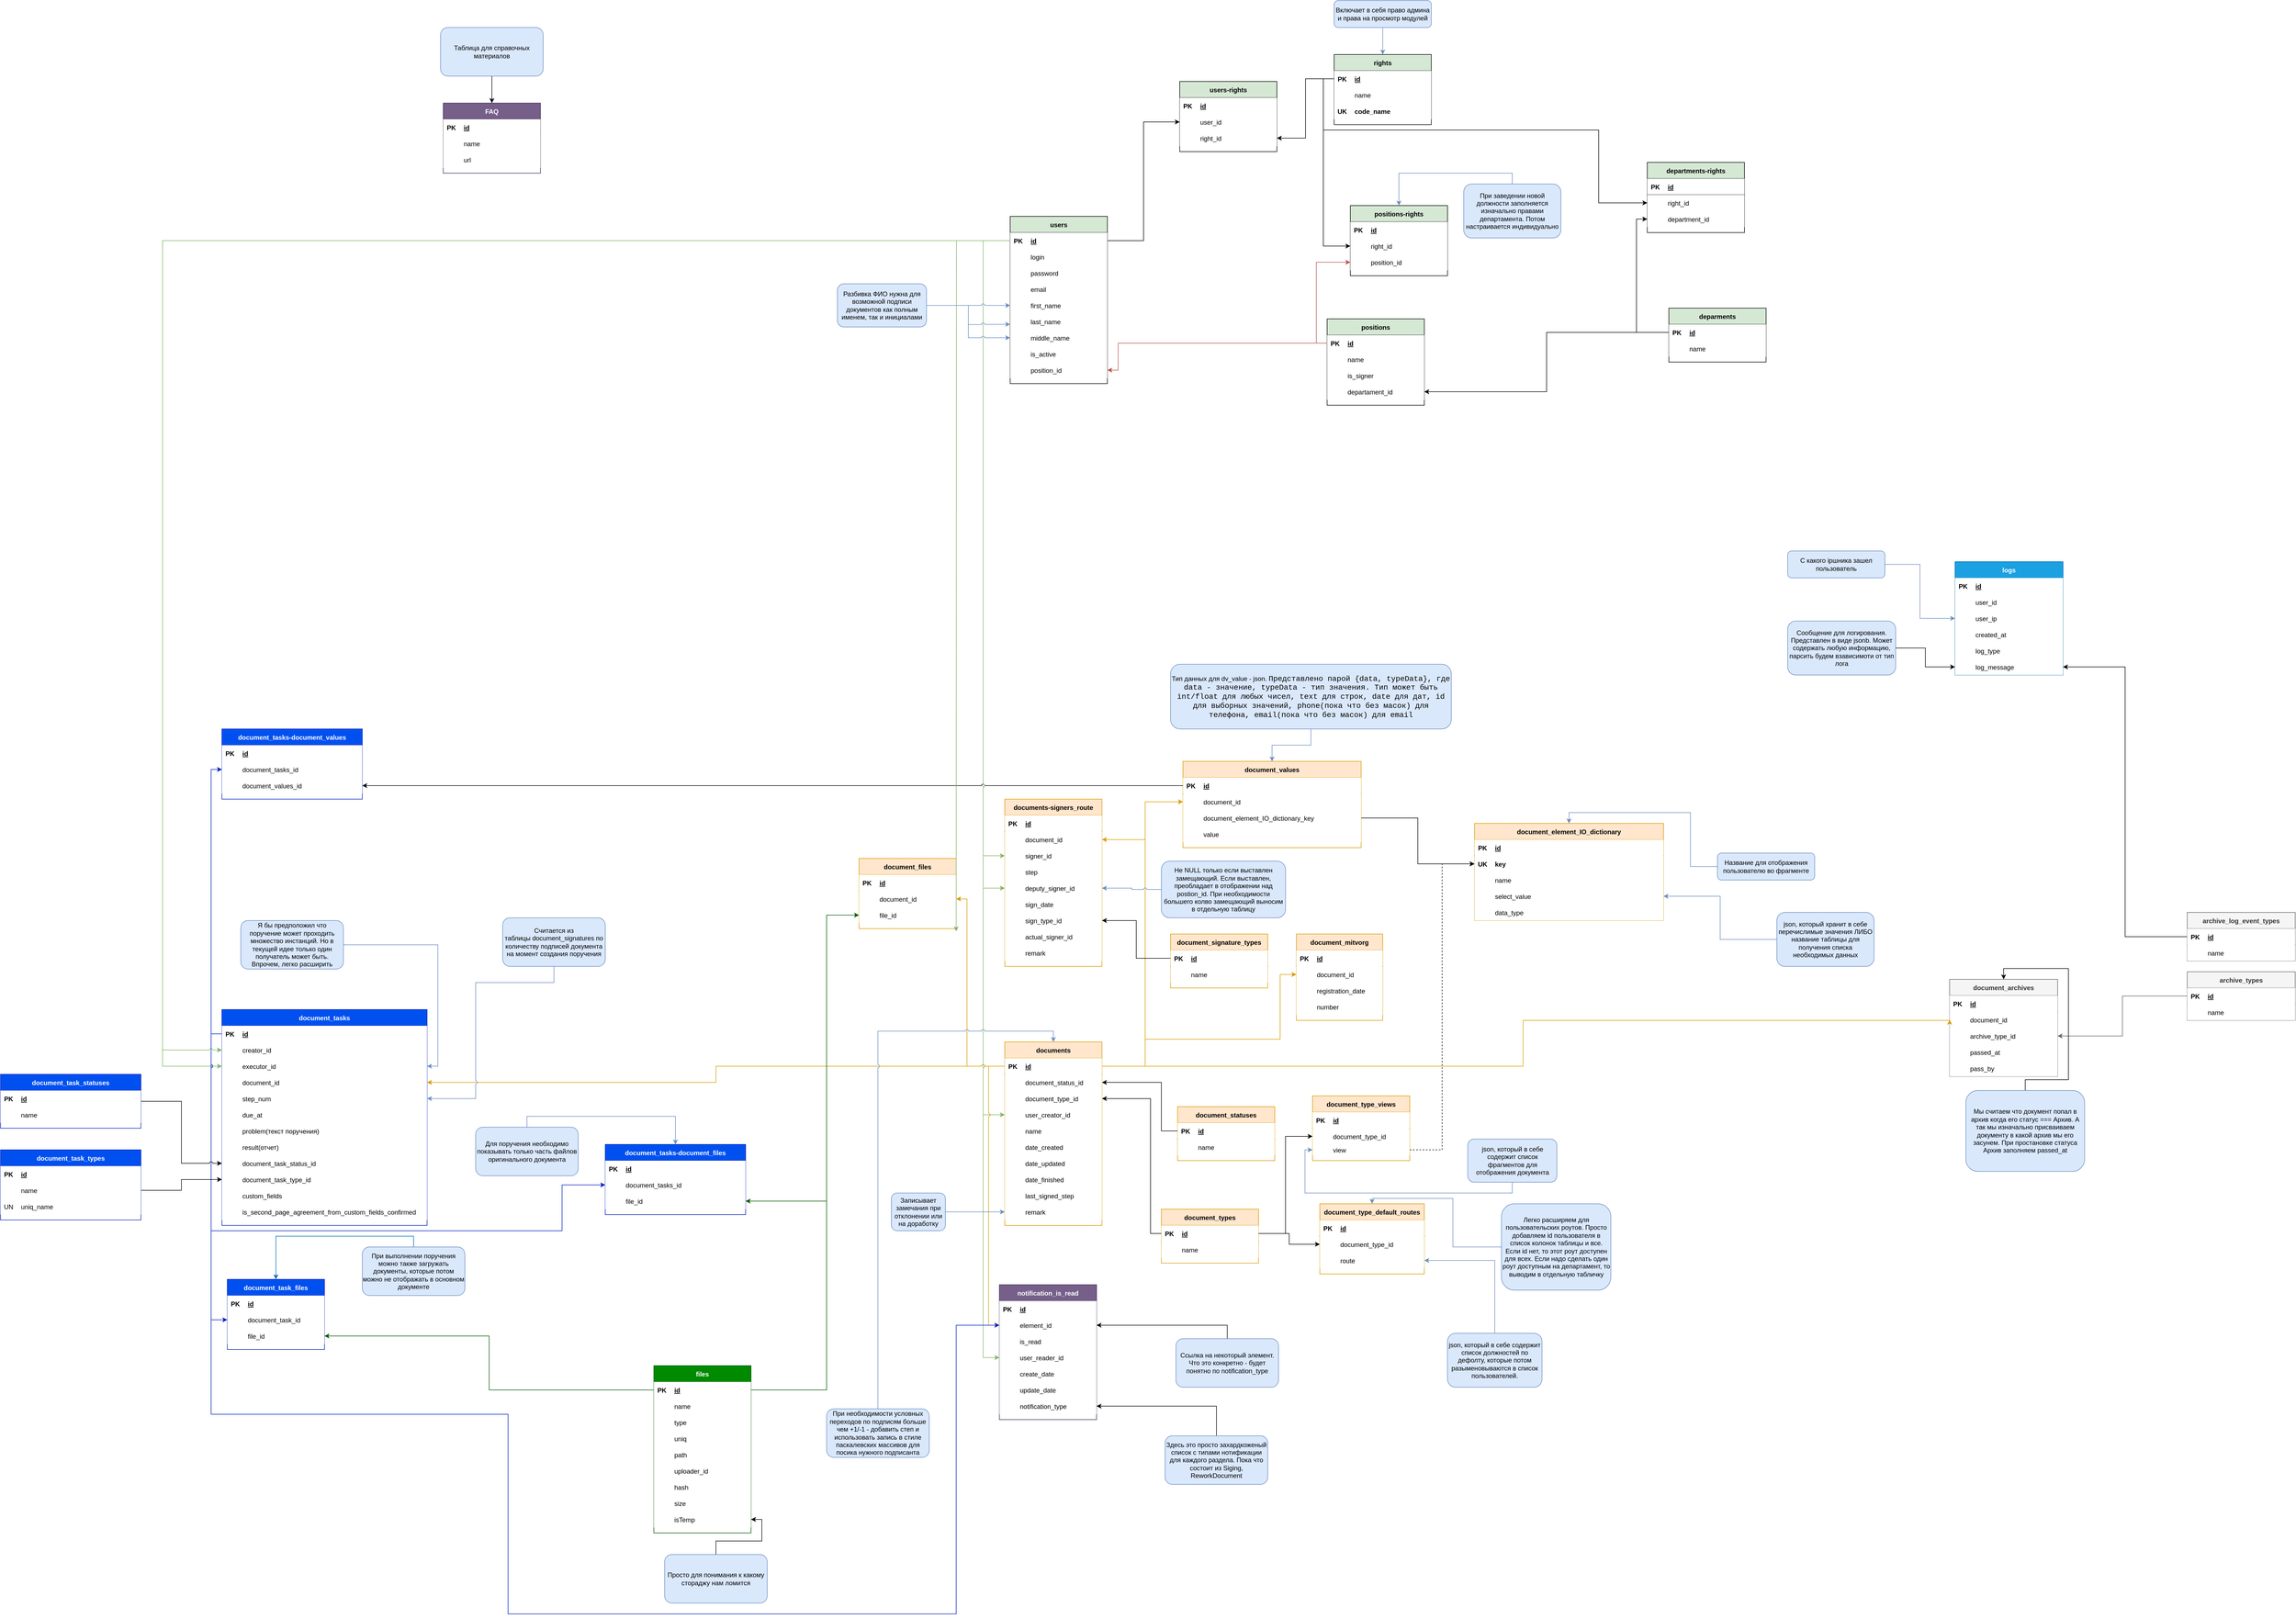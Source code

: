 <mxfile version="20.3.0" type="device" pages="2"><diagram id="7C_GGqzNcvmQ4Kk7daFP" name="Страница 1"><mxGraphModel dx="3903" dy="2034" grid="1" gridSize="10" guides="1" tooltips="1" connect="1" arrows="1" fold="1" page="1" pageScale="1" pageWidth="827" pageHeight="1169" math="0" shadow="0"><root><mxCell id="0"/><mxCell id="1" parent="0"/><mxCell id="PnlEvzlViIqgGE5cGCuZ-11" value="users" style="shape=table;startSize=30;container=1;collapsible=1;childLayout=tableLayout;fixedRows=1;rowLines=0;fontStyle=1;align=center;resizeLast=1;swimlaneLine=1;backgroundOutline=0;fillColor=#d5e8d4;strokeColor=default;labelBackgroundColor=none;" parent="1" vertex="1"><mxGeometry x="10" y="70" width="180" height="310" as="geometry"><mxRectangle x="379" y="60" width="70" height="30" as="alternateBounds"/></mxGeometry></mxCell><mxCell id="PnlEvzlViIqgGE5cGCuZ-12" value="" style="shape=tableRow;horizontal=0;startSize=0;swimlaneHead=0;swimlaneBody=0;collapsible=0;dropTarget=0;points=[[0,0.5],[1,0.5]];portConstraint=eastwest;top=0;left=0;right=0;bottom=1;swimlaneLine=1;backgroundOutline=0;fontColor=#000000;" parent="PnlEvzlViIqgGE5cGCuZ-11" vertex="1"><mxGeometry y="30" width="180" height="30" as="geometry"/></mxCell><mxCell id="PnlEvzlViIqgGE5cGCuZ-13" value="PK" style="shape=partialRectangle;connectable=0;top=0;left=0;bottom=0;right=0;fontStyle=1;overflow=hidden;swimlaneLine=1;backgroundOutline=0;fontColor=#000000;" parent="PnlEvzlViIqgGE5cGCuZ-12" vertex="1"><mxGeometry width="30" height="30" as="geometry"><mxRectangle width="30" height="30" as="alternateBounds"/></mxGeometry></mxCell><mxCell id="PnlEvzlViIqgGE5cGCuZ-14" value="id" style="shape=partialRectangle;connectable=0;top=0;left=0;bottom=0;right=0;align=left;spacingLeft=6;fontStyle=5;overflow=hidden;swimlaneLine=1;backgroundOutline=0;fontColor=#000000;" parent="PnlEvzlViIqgGE5cGCuZ-12" vertex="1"><mxGeometry x="30" width="150" height="30" as="geometry"><mxRectangle width="150" height="30" as="alternateBounds"/></mxGeometry></mxCell><mxCell id="PnlEvzlViIqgGE5cGCuZ-15" value="" style="shape=tableRow;horizontal=0;startSize=0;swimlaneHead=0;swimlaneBody=0;collapsible=0;dropTarget=0;points=[[0,0.5],[1,0.5]];portConstraint=eastwest;top=0;left=0;right=0;bottom=0;swimlaneLine=1;backgroundOutline=0;fontColor=#000000;" parent="PnlEvzlViIqgGE5cGCuZ-11" vertex="1"><mxGeometry y="60" width="180" height="30" as="geometry"/></mxCell><mxCell id="PnlEvzlViIqgGE5cGCuZ-16" value="" style="shape=partialRectangle;connectable=0;top=0;left=0;bottom=0;right=0;editable=1;overflow=hidden;swimlaneLine=1;backgroundOutline=0;fontColor=#000000;" parent="PnlEvzlViIqgGE5cGCuZ-15" vertex="1"><mxGeometry width="30" height="30" as="geometry"><mxRectangle width="30" height="30" as="alternateBounds"/></mxGeometry></mxCell><mxCell id="PnlEvzlViIqgGE5cGCuZ-17" value="login" style="shape=partialRectangle;connectable=0;top=0;left=0;bottom=0;right=0;align=left;spacingLeft=6;overflow=hidden;swimlaneLine=1;backgroundOutline=0;fontColor=#000000;" parent="PnlEvzlViIqgGE5cGCuZ-15" vertex="1"><mxGeometry x="30" width="150" height="30" as="geometry"><mxRectangle width="150" height="30" as="alternateBounds"/></mxGeometry></mxCell><mxCell id="PnlEvzlViIqgGE5cGCuZ-18" value="" style="shape=tableRow;horizontal=0;startSize=0;swimlaneHead=0;swimlaneBody=0;collapsible=0;dropTarget=0;points=[[0,0.5],[1,0.5]];portConstraint=eastwest;top=0;left=0;right=0;bottom=0;swimlaneLine=1;backgroundOutline=0;fontColor=#000000;" parent="PnlEvzlViIqgGE5cGCuZ-11" vertex="1"><mxGeometry y="90" width="180" height="30" as="geometry"/></mxCell><mxCell id="PnlEvzlViIqgGE5cGCuZ-19" value="" style="shape=partialRectangle;connectable=0;top=0;left=0;bottom=0;right=0;editable=1;overflow=hidden;swimlaneLine=1;backgroundOutline=0;fontColor=#000000;" parent="PnlEvzlViIqgGE5cGCuZ-18" vertex="1"><mxGeometry width="30" height="30" as="geometry"><mxRectangle width="30" height="30" as="alternateBounds"/></mxGeometry></mxCell><mxCell id="PnlEvzlViIqgGE5cGCuZ-20" value="password" style="shape=partialRectangle;connectable=0;top=0;left=0;bottom=0;right=0;align=left;spacingLeft=6;overflow=hidden;swimlaneLine=1;backgroundOutline=0;fontColor=#000000;" parent="PnlEvzlViIqgGE5cGCuZ-18" vertex="1"><mxGeometry x="30" width="150" height="30" as="geometry"><mxRectangle width="150" height="30" as="alternateBounds"/></mxGeometry></mxCell><mxCell id="PnlEvzlViIqgGE5cGCuZ-90" style="shape=tableRow;horizontal=0;startSize=0;swimlaneHead=0;swimlaneBody=0;collapsible=0;dropTarget=0;points=[[0,0.5],[1,0.5]];portConstraint=eastwest;top=0;left=0;right=0;bottom=0;swimlaneLine=1;backgroundOutline=0;fontColor=#000000;" parent="PnlEvzlViIqgGE5cGCuZ-11" vertex="1"><mxGeometry y="120" width="180" height="30" as="geometry"/></mxCell><mxCell id="PnlEvzlViIqgGE5cGCuZ-91" style="shape=partialRectangle;connectable=0;top=0;left=0;bottom=0;right=0;editable=1;overflow=hidden;swimlaneLine=1;backgroundOutline=0;fontColor=#000000;" parent="PnlEvzlViIqgGE5cGCuZ-90" vertex="1"><mxGeometry width="30" height="30" as="geometry"><mxRectangle width="30" height="30" as="alternateBounds"/></mxGeometry></mxCell><mxCell id="PnlEvzlViIqgGE5cGCuZ-92" value="email" style="shape=partialRectangle;connectable=0;top=0;left=0;bottom=0;right=0;align=left;spacingLeft=6;overflow=hidden;swimlaneLine=1;backgroundOutline=0;fontColor=#000000;" parent="PnlEvzlViIqgGE5cGCuZ-90" vertex="1"><mxGeometry x="30" width="150" height="30" as="geometry"><mxRectangle width="150" height="30" as="alternateBounds"/></mxGeometry></mxCell><mxCell id="PnlEvzlViIqgGE5cGCuZ-21" value="" style="shape=tableRow;horizontal=0;startSize=0;swimlaneHead=0;swimlaneBody=0;collapsible=0;dropTarget=0;points=[[0,0.5],[1,0.5]];portConstraint=eastwest;top=0;left=0;right=0;bottom=0;swimlaneLine=1;backgroundOutline=0;fontColor=#000000;" parent="PnlEvzlViIqgGE5cGCuZ-11" vertex="1"><mxGeometry y="150" width="180" height="30" as="geometry"/></mxCell><mxCell id="PnlEvzlViIqgGE5cGCuZ-22" value="" style="shape=partialRectangle;connectable=0;top=0;left=0;bottom=0;right=0;editable=1;overflow=hidden;swimlaneLine=1;backgroundOutline=0;fontColor=#000000;" parent="PnlEvzlViIqgGE5cGCuZ-21" vertex="1"><mxGeometry width="30" height="30" as="geometry"><mxRectangle width="30" height="30" as="alternateBounds"/></mxGeometry></mxCell><mxCell id="PnlEvzlViIqgGE5cGCuZ-23" value="first_name" style="shape=partialRectangle;connectable=0;top=0;left=0;bottom=0;right=0;align=left;spacingLeft=6;overflow=hidden;swimlaneLine=1;backgroundOutline=0;fontColor=#000000;" parent="PnlEvzlViIqgGE5cGCuZ-21" vertex="1"><mxGeometry x="30" width="150" height="30" as="geometry"><mxRectangle width="150" height="30" as="alternateBounds"/></mxGeometry></mxCell><mxCell id="YZOQb-iHzVDNAgPE60MV-471" style="shape=tableRow;horizontal=0;startSize=0;swimlaneHead=0;swimlaneBody=0;collapsible=0;dropTarget=0;points=[[0,0.5],[1,0.5]];portConstraint=eastwest;top=0;left=0;right=0;bottom=0;swimlaneLine=1;backgroundOutline=0;fontColor=#000000;" parent="PnlEvzlViIqgGE5cGCuZ-11" vertex="1"><mxGeometry y="180" width="180" height="30" as="geometry"/></mxCell><mxCell id="YZOQb-iHzVDNAgPE60MV-472" style="shape=partialRectangle;connectable=0;top=0;left=0;bottom=0;right=0;editable=1;overflow=hidden;swimlaneLine=1;backgroundOutline=0;fontColor=#000000;" parent="YZOQb-iHzVDNAgPE60MV-471" vertex="1"><mxGeometry width="30" height="30" as="geometry"><mxRectangle width="30" height="30" as="alternateBounds"/></mxGeometry></mxCell><mxCell id="YZOQb-iHzVDNAgPE60MV-473" value="last_name" style="shape=partialRectangle;connectable=0;top=0;left=0;bottom=0;right=0;align=left;spacingLeft=6;overflow=hidden;swimlaneLine=1;backgroundOutline=0;fontColor=#000000;" parent="YZOQb-iHzVDNAgPE60MV-471" vertex="1"><mxGeometry x="30" width="150" height="30" as="geometry"><mxRectangle width="150" height="30" as="alternateBounds"/></mxGeometry></mxCell><mxCell id="YZOQb-iHzVDNAgPE60MV-474" style="shape=tableRow;horizontal=0;startSize=0;swimlaneHead=0;swimlaneBody=0;collapsible=0;dropTarget=0;points=[[0,0.5],[1,0.5]];portConstraint=eastwest;top=0;left=0;right=0;bottom=0;swimlaneLine=1;backgroundOutline=0;fontColor=#000000;" parent="PnlEvzlViIqgGE5cGCuZ-11" vertex="1"><mxGeometry y="210" width="180" height="30" as="geometry"/></mxCell><mxCell id="YZOQb-iHzVDNAgPE60MV-475" style="shape=partialRectangle;connectable=0;top=0;left=0;bottom=0;right=0;editable=1;overflow=hidden;swimlaneLine=1;backgroundOutline=0;fontColor=#000000;" parent="YZOQb-iHzVDNAgPE60MV-474" vertex="1"><mxGeometry width="30" height="30" as="geometry"><mxRectangle width="30" height="30" as="alternateBounds"/></mxGeometry></mxCell><mxCell id="YZOQb-iHzVDNAgPE60MV-476" value="middle_name" style="shape=partialRectangle;connectable=0;top=0;left=0;bottom=0;right=0;align=left;spacingLeft=6;overflow=hidden;swimlaneLine=1;backgroundOutline=0;fontColor=#000000;" parent="YZOQb-iHzVDNAgPE60MV-474" vertex="1"><mxGeometry x="30" width="150" height="30" as="geometry"><mxRectangle width="150" height="30" as="alternateBounds"/></mxGeometry></mxCell><mxCell id="YZOQb-iHzVDNAgPE60MV-481" style="shape=tableRow;horizontal=0;startSize=0;swimlaneHead=0;swimlaneBody=0;collapsible=0;dropTarget=0;points=[[0,0.5],[1,0.5]];portConstraint=eastwest;top=0;left=0;right=0;bottom=0;swimlaneLine=1;backgroundOutline=0;fontColor=#000000;" parent="PnlEvzlViIqgGE5cGCuZ-11" vertex="1"><mxGeometry y="240" width="180" height="30" as="geometry"/></mxCell><mxCell id="YZOQb-iHzVDNAgPE60MV-482" style="shape=partialRectangle;connectable=0;top=0;left=0;bottom=0;right=0;editable=1;overflow=hidden;swimlaneLine=1;backgroundOutline=0;fontColor=#000000;" parent="YZOQb-iHzVDNAgPE60MV-481" vertex="1"><mxGeometry width="30" height="30" as="geometry"><mxRectangle width="30" height="30" as="alternateBounds"/></mxGeometry></mxCell><mxCell id="YZOQb-iHzVDNAgPE60MV-483" value="is_active" style="shape=partialRectangle;connectable=0;top=0;left=0;bottom=0;right=0;align=left;spacingLeft=6;overflow=hidden;swimlaneLine=1;backgroundOutline=0;fontColor=#000000;" parent="YZOQb-iHzVDNAgPE60MV-481" vertex="1"><mxGeometry x="30" width="150" height="30" as="geometry"><mxRectangle width="150" height="30" as="alternateBounds"/></mxGeometry></mxCell><mxCell id="8sd5yJ8NoaYPf5PPAM3H-1" style="shape=tableRow;horizontal=0;startSize=0;swimlaneHead=0;swimlaneBody=0;collapsible=0;dropTarget=0;points=[[0,0.5],[1,0.5]];portConstraint=eastwest;top=0;left=0;right=0;bottom=0;swimlaneLine=1;backgroundOutline=0;fontColor=#000000;" parent="PnlEvzlViIqgGE5cGCuZ-11" vertex="1"><mxGeometry y="270" width="180" height="30" as="geometry"/></mxCell><mxCell id="8sd5yJ8NoaYPf5PPAM3H-2" style="shape=partialRectangle;connectable=0;top=0;left=0;bottom=0;right=0;editable=1;overflow=hidden;swimlaneLine=1;backgroundOutline=0;fontColor=#000000;" parent="8sd5yJ8NoaYPf5PPAM3H-1" vertex="1"><mxGeometry width="30" height="30" as="geometry"><mxRectangle width="30" height="30" as="alternateBounds"/></mxGeometry></mxCell><mxCell id="8sd5yJ8NoaYPf5PPAM3H-3" value="position_id" style="shape=partialRectangle;connectable=0;top=0;left=0;bottom=0;right=0;align=left;spacingLeft=6;overflow=hidden;swimlaneLine=1;backgroundOutline=0;fontColor=#000000;" parent="8sd5yJ8NoaYPf5PPAM3H-1" vertex="1"><mxGeometry x="30" width="150" height="30" as="geometry"><mxRectangle width="150" height="30" as="alternateBounds"/></mxGeometry></mxCell><mxCell id="PnlEvzlViIqgGE5cGCuZ-30" value="positions" style="shape=table;startSize=30;container=1;collapsible=1;childLayout=tableLayout;fixedRows=1;rowLines=0;fontStyle=1;align=center;resizeLast=1;swimlaneLine=1;backgroundOutline=0;fillColor=#d5e8d4;strokeColor=default;labelBackgroundColor=none;" parent="1" vertex="1"><mxGeometry x="597" y="260" width="180" height="160" as="geometry"><mxRectangle x="379" y="60" width="70" height="30" as="alternateBounds"/></mxGeometry></mxCell><mxCell id="PnlEvzlViIqgGE5cGCuZ-31" value="" style="shape=tableRow;horizontal=0;startSize=0;swimlaneHead=0;swimlaneBody=0;collapsible=0;dropTarget=0;points=[[0,0.5],[1,0.5]];portConstraint=eastwest;top=0;left=0;right=0;bottom=1;swimlaneLine=1;backgroundOutline=0;fontColor=#000000;" parent="PnlEvzlViIqgGE5cGCuZ-30" vertex="1"><mxGeometry y="30" width="180" height="30" as="geometry"/></mxCell><mxCell id="PnlEvzlViIqgGE5cGCuZ-32" value="PK" style="shape=partialRectangle;connectable=0;top=0;left=0;bottom=0;right=0;fontStyle=1;overflow=hidden;swimlaneLine=1;backgroundOutline=0;fontColor=#000000;" parent="PnlEvzlViIqgGE5cGCuZ-31" vertex="1"><mxGeometry width="30" height="30" as="geometry"><mxRectangle width="30" height="30" as="alternateBounds"/></mxGeometry></mxCell><mxCell id="PnlEvzlViIqgGE5cGCuZ-33" value="id" style="shape=partialRectangle;connectable=0;top=0;left=0;bottom=0;right=0;align=left;spacingLeft=6;fontStyle=5;overflow=hidden;swimlaneLine=1;backgroundOutline=0;fontColor=#000000;" parent="PnlEvzlViIqgGE5cGCuZ-31" vertex="1"><mxGeometry x="30" width="150" height="30" as="geometry"><mxRectangle width="150" height="30" as="alternateBounds"/></mxGeometry></mxCell><mxCell id="PnlEvzlViIqgGE5cGCuZ-34" value="" style="shape=tableRow;horizontal=0;startSize=0;swimlaneHead=0;swimlaneBody=0;collapsible=0;dropTarget=0;points=[[0,0.5],[1,0.5]];portConstraint=eastwest;top=0;left=0;right=0;bottom=0;swimlaneLine=1;backgroundOutline=0;fontColor=#000000;" parent="PnlEvzlViIqgGE5cGCuZ-30" vertex="1"><mxGeometry y="60" width="180" height="30" as="geometry"/></mxCell><mxCell id="PnlEvzlViIqgGE5cGCuZ-35" value="" style="shape=partialRectangle;connectable=0;top=0;left=0;bottom=0;right=0;editable=1;overflow=hidden;swimlaneLine=1;backgroundOutline=0;fontColor=#000000;" parent="PnlEvzlViIqgGE5cGCuZ-34" vertex="1"><mxGeometry width="30" height="30" as="geometry"><mxRectangle width="30" height="30" as="alternateBounds"/></mxGeometry></mxCell><mxCell id="PnlEvzlViIqgGE5cGCuZ-36" value="name" style="shape=partialRectangle;connectable=0;top=0;left=0;bottom=0;right=0;align=left;spacingLeft=6;overflow=hidden;swimlaneLine=1;backgroundOutline=0;fontColor=#000000;" parent="PnlEvzlViIqgGE5cGCuZ-34" vertex="1"><mxGeometry x="30" width="150" height="30" as="geometry"><mxRectangle width="150" height="30" as="alternateBounds"/></mxGeometry></mxCell><mxCell id="PnlEvzlViIqgGE5cGCuZ-37" value="" style="shape=tableRow;horizontal=0;startSize=0;swimlaneHead=0;swimlaneBody=0;collapsible=0;dropTarget=0;points=[[0,0.5],[1,0.5]];portConstraint=eastwest;top=0;left=0;right=0;bottom=0;swimlaneLine=1;backgroundOutline=0;fontColor=#000000;" parent="PnlEvzlViIqgGE5cGCuZ-30" vertex="1"><mxGeometry y="90" width="180" height="30" as="geometry"/></mxCell><mxCell id="PnlEvzlViIqgGE5cGCuZ-38" value="" style="shape=partialRectangle;connectable=0;top=0;left=0;bottom=0;right=0;editable=1;overflow=hidden;swimlaneLine=1;backgroundOutline=0;fontColor=#000000;" parent="PnlEvzlViIqgGE5cGCuZ-37" vertex="1"><mxGeometry width="30" height="30" as="geometry"><mxRectangle width="30" height="30" as="alternateBounds"/></mxGeometry></mxCell><mxCell id="PnlEvzlViIqgGE5cGCuZ-39" value="is_signer" style="shape=partialRectangle;connectable=0;top=0;left=0;bottom=0;right=0;align=left;spacingLeft=6;overflow=hidden;swimlaneLine=1;backgroundOutline=0;fontColor=#000000;" parent="PnlEvzlViIqgGE5cGCuZ-37" vertex="1"><mxGeometry x="30" width="150" height="30" as="geometry"><mxRectangle width="150" height="30" as="alternateBounds"/></mxGeometry></mxCell><mxCell id="PnlEvzlViIqgGE5cGCuZ-43" style="shape=tableRow;horizontal=0;startSize=0;swimlaneHead=0;swimlaneBody=0;collapsible=0;dropTarget=0;points=[[0,0.5],[1,0.5]];portConstraint=eastwest;top=0;left=0;right=0;bottom=0;swimlaneLine=1;backgroundOutline=0;fontColor=#000000;" parent="PnlEvzlViIqgGE5cGCuZ-30" vertex="1"><mxGeometry y="120" width="180" height="30" as="geometry"/></mxCell><mxCell id="PnlEvzlViIqgGE5cGCuZ-44" style="shape=partialRectangle;connectable=0;top=0;left=0;bottom=0;right=0;editable=1;overflow=hidden;swimlaneLine=1;backgroundOutline=0;fontColor=#000000;" parent="PnlEvzlViIqgGE5cGCuZ-43" vertex="1"><mxGeometry width="30" height="30" as="geometry"><mxRectangle width="30" height="30" as="alternateBounds"/></mxGeometry></mxCell><mxCell id="PnlEvzlViIqgGE5cGCuZ-45" value="departament_id" style="shape=partialRectangle;connectable=0;top=0;left=0;bottom=0;right=0;align=left;spacingLeft=6;overflow=hidden;swimlaneLine=1;backgroundOutline=0;fontColor=#000000;" parent="PnlEvzlViIqgGE5cGCuZ-43" vertex="1"><mxGeometry x="30" width="150" height="30" as="geometry"><mxRectangle width="150" height="30" as="alternateBounds"/></mxGeometry></mxCell><mxCell id="PnlEvzlViIqgGE5cGCuZ-60" style="rounded=0;orthogonalLoop=1;jettySize=auto;html=1;exitX=0;exitY=0.5;exitDx=0;exitDy=0;edgeStyle=orthogonalEdgeStyle;swimlaneLine=1;backgroundOutline=0;fontColor=#000000;fillColor=#f8cecc;strokeColor=#b85450;entryX=1;entryY=0.5;entryDx=0;entryDy=0;" parent="1" source="PnlEvzlViIqgGE5cGCuZ-31" target="8sd5yJ8NoaYPf5PPAM3H-1" edge="1"><mxGeometry relative="1" as="geometry"><mxPoint x="330" y="290" as="targetPoint"/><Array as="points"><mxPoint x="210" y="305"/><mxPoint x="210" y="355"/></Array></mxGeometry></mxCell><mxCell id="PnlEvzlViIqgGE5cGCuZ-61" value="rights" style="shape=table;startSize=30;container=1;collapsible=1;childLayout=tableLayout;fixedRows=1;rowLines=0;fontStyle=1;align=center;resizeLast=1;swimlaneLine=1;backgroundOutline=0;fillColor=#d5e8d4;strokeColor=default;labelBackgroundColor=none;" parent="1" vertex="1"><mxGeometry x="610" y="-230" width="180" height="130" as="geometry"><mxRectangle x="379" y="60" width="70" height="30" as="alternateBounds"/></mxGeometry></mxCell><mxCell id="PnlEvzlViIqgGE5cGCuZ-62" value="" style="shape=tableRow;horizontal=0;startSize=0;swimlaneHead=0;swimlaneBody=0;collapsible=0;dropTarget=0;points=[[0,0.5],[1,0.5]];portConstraint=eastwest;top=0;left=0;right=0;bottom=1;swimlaneLine=1;backgroundOutline=0;fontColor=#000000;" parent="PnlEvzlViIqgGE5cGCuZ-61" vertex="1"><mxGeometry y="30" width="180" height="30" as="geometry"/></mxCell><mxCell id="PnlEvzlViIqgGE5cGCuZ-63" value="PK" style="shape=partialRectangle;connectable=0;top=0;left=0;bottom=0;right=0;fontStyle=1;overflow=hidden;swimlaneLine=1;backgroundOutline=0;fontColor=#000000;" parent="PnlEvzlViIqgGE5cGCuZ-62" vertex="1"><mxGeometry width="30" height="30" as="geometry"><mxRectangle width="30" height="30" as="alternateBounds"/></mxGeometry></mxCell><mxCell id="PnlEvzlViIqgGE5cGCuZ-64" value="id" style="shape=partialRectangle;connectable=0;top=0;left=0;bottom=0;right=0;align=left;spacingLeft=6;fontStyle=5;overflow=hidden;swimlaneLine=1;backgroundOutline=0;fontColor=#000000;" parent="PnlEvzlViIqgGE5cGCuZ-62" vertex="1"><mxGeometry x="30" width="150" height="30" as="geometry"><mxRectangle width="150" height="30" as="alternateBounds"/></mxGeometry></mxCell><mxCell id="PnlEvzlViIqgGE5cGCuZ-65" value="" style="shape=tableRow;horizontal=0;startSize=0;swimlaneHead=0;swimlaneBody=0;collapsible=0;dropTarget=0;points=[[0,0.5],[1,0.5]];portConstraint=eastwest;top=0;left=0;right=0;bottom=0;swimlaneLine=1;backgroundOutline=0;fontColor=#000000;" parent="PnlEvzlViIqgGE5cGCuZ-61" vertex="1"><mxGeometry y="60" width="180" height="30" as="geometry"/></mxCell><mxCell id="PnlEvzlViIqgGE5cGCuZ-66" value="" style="shape=partialRectangle;connectable=0;top=0;left=0;bottom=0;right=0;editable=1;overflow=hidden;swimlaneLine=1;backgroundOutline=0;fontColor=#000000;" parent="PnlEvzlViIqgGE5cGCuZ-65" vertex="1"><mxGeometry width="30" height="30" as="geometry"><mxRectangle width="30" height="30" as="alternateBounds"/></mxGeometry></mxCell><mxCell id="PnlEvzlViIqgGE5cGCuZ-67" value="name" style="shape=partialRectangle;connectable=0;top=0;left=0;bottom=0;right=0;align=left;spacingLeft=6;overflow=hidden;swimlaneLine=1;backgroundOutline=0;fontColor=#000000;" parent="PnlEvzlViIqgGE5cGCuZ-65" vertex="1"><mxGeometry x="30" width="150" height="30" as="geometry"><mxRectangle width="150" height="30" as="alternateBounds"/></mxGeometry></mxCell><mxCell id="6ay-QIi5yQnva74HsRIJ-1" style="shape=tableRow;horizontal=0;startSize=0;swimlaneHead=0;swimlaneBody=0;collapsible=0;dropTarget=0;points=[[0,0.5],[1,0.5]];portConstraint=eastwest;top=0;left=0;right=0;bottom=0;swimlaneLine=1;backgroundOutline=0;fontColor=#000000;fontStyle=1" parent="PnlEvzlViIqgGE5cGCuZ-61" vertex="1"><mxGeometry y="90" width="180" height="30" as="geometry"/></mxCell><mxCell id="6ay-QIi5yQnva74HsRIJ-2" value="UK" style="shape=partialRectangle;connectable=0;top=0;left=0;bottom=0;right=0;editable=1;overflow=hidden;swimlaneLine=1;backgroundOutline=0;fontColor=#000000;fontStyle=1" parent="6ay-QIi5yQnva74HsRIJ-1" vertex="1"><mxGeometry width="30" height="30" as="geometry"><mxRectangle width="30" height="30" as="alternateBounds"/></mxGeometry></mxCell><mxCell id="6ay-QIi5yQnva74HsRIJ-3" value="code_name" style="shape=partialRectangle;connectable=0;top=0;left=0;bottom=0;right=0;align=left;spacingLeft=6;overflow=hidden;swimlaneLine=1;backgroundOutline=0;fontColor=#000000;fontStyle=1" parent="6ay-QIi5yQnva74HsRIJ-1" vertex="1"><mxGeometry x="30" width="150" height="30" as="geometry"><mxRectangle width="150" height="30" as="alternateBounds"/></mxGeometry></mxCell><mxCell id="PnlEvzlViIqgGE5cGCuZ-77" value="users-rights" style="shape=table;startSize=30;container=1;collapsible=1;childLayout=tableLayout;fixedRows=1;rowLines=0;fontStyle=1;align=center;resizeLast=1;swimlaneLine=1;backgroundOutline=0;fillColor=#d5e8d4;strokeColor=default;labelBackgroundColor=none;" parent="1" vertex="1"><mxGeometry x="324" y="-180" width="180" height="130" as="geometry"><mxRectangle x="379" y="60" width="70" height="30" as="alternateBounds"/></mxGeometry></mxCell><mxCell id="PnlEvzlViIqgGE5cGCuZ-78" value="" style="shape=tableRow;horizontal=0;startSize=0;swimlaneHead=0;swimlaneBody=0;collapsible=0;dropTarget=0;points=[[0,0.5],[1,0.5]];portConstraint=eastwest;top=0;left=0;right=0;bottom=1;swimlaneLine=1;backgroundOutline=0;fontColor=#000000;" parent="PnlEvzlViIqgGE5cGCuZ-77" vertex="1"><mxGeometry y="30" width="180" height="30" as="geometry"/></mxCell><mxCell id="PnlEvzlViIqgGE5cGCuZ-79" value="PK" style="shape=partialRectangle;connectable=0;top=0;left=0;bottom=0;right=0;fontStyle=1;overflow=hidden;swimlaneLine=1;backgroundOutline=0;fontColor=#000000;" parent="PnlEvzlViIqgGE5cGCuZ-78" vertex="1"><mxGeometry width="30" height="30" as="geometry"><mxRectangle width="30" height="30" as="alternateBounds"/></mxGeometry></mxCell><mxCell id="PnlEvzlViIqgGE5cGCuZ-80" value="id" style="shape=partialRectangle;connectable=0;top=0;left=0;bottom=0;right=0;align=left;spacingLeft=6;fontStyle=5;overflow=hidden;swimlaneLine=1;backgroundOutline=0;fontColor=#000000;" parent="PnlEvzlViIqgGE5cGCuZ-78" vertex="1"><mxGeometry x="30" width="150" height="30" as="geometry"><mxRectangle width="150" height="30" as="alternateBounds"/></mxGeometry></mxCell><mxCell id="PnlEvzlViIqgGE5cGCuZ-81" value="" style="shape=tableRow;horizontal=0;startSize=0;swimlaneHead=0;swimlaneBody=0;collapsible=0;dropTarget=0;points=[[0,0.5],[1,0.5]];portConstraint=eastwest;top=0;left=0;right=0;bottom=0;swimlaneLine=1;backgroundOutline=0;fontColor=#000000;" parent="PnlEvzlViIqgGE5cGCuZ-77" vertex="1"><mxGeometry y="60" width="180" height="30" as="geometry"/></mxCell><mxCell id="PnlEvzlViIqgGE5cGCuZ-82" value="" style="shape=partialRectangle;connectable=0;top=0;left=0;bottom=0;right=0;editable=1;overflow=hidden;swimlaneLine=1;backgroundOutline=0;fontColor=#000000;" parent="PnlEvzlViIqgGE5cGCuZ-81" vertex="1"><mxGeometry width="30" height="30" as="geometry"><mxRectangle width="30" height="30" as="alternateBounds"/></mxGeometry></mxCell><mxCell id="PnlEvzlViIqgGE5cGCuZ-83" value="user_id" style="shape=partialRectangle;connectable=0;top=0;left=0;bottom=0;right=0;align=left;spacingLeft=6;overflow=hidden;swimlaneLine=1;backgroundOutline=0;fontColor=#000000;" parent="PnlEvzlViIqgGE5cGCuZ-81" vertex="1"><mxGeometry x="30" width="150" height="30" as="geometry"><mxRectangle width="150" height="30" as="alternateBounds"/></mxGeometry></mxCell><mxCell id="PnlEvzlViIqgGE5cGCuZ-84" value="" style="shape=tableRow;horizontal=0;startSize=0;swimlaneHead=0;swimlaneBody=0;collapsible=0;dropTarget=0;points=[[0,0.5],[1,0.5]];portConstraint=eastwest;top=0;left=0;right=0;bottom=0;swimlaneLine=1;backgroundOutline=0;fontColor=#000000;" parent="PnlEvzlViIqgGE5cGCuZ-77" vertex="1"><mxGeometry y="90" width="180" height="30" as="geometry"/></mxCell><mxCell id="PnlEvzlViIqgGE5cGCuZ-85" value="" style="shape=partialRectangle;connectable=0;top=0;left=0;bottom=0;right=0;editable=1;overflow=hidden;swimlaneLine=1;backgroundOutline=0;fontColor=#000000;" parent="PnlEvzlViIqgGE5cGCuZ-84" vertex="1"><mxGeometry width="30" height="30" as="geometry"><mxRectangle width="30" height="30" as="alternateBounds"/></mxGeometry></mxCell><mxCell id="PnlEvzlViIqgGE5cGCuZ-86" value="right_id" style="shape=partialRectangle;connectable=0;top=0;left=0;bottom=0;right=0;align=left;spacingLeft=6;overflow=hidden;swimlaneLine=1;backgroundOutline=0;fontColor=#000000;" parent="PnlEvzlViIqgGE5cGCuZ-84" vertex="1"><mxGeometry x="30" width="150" height="30" as="geometry"><mxRectangle width="150" height="30" as="alternateBounds"/></mxGeometry></mxCell><mxCell id="PnlEvzlViIqgGE5cGCuZ-87" style="edgeStyle=orthogonalEdgeStyle;rounded=0;orthogonalLoop=1;jettySize=auto;html=1;exitX=0;exitY=0.5;exitDx=0;exitDy=0;entryX=1;entryY=0.5;entryDx=0;entryDy=0;swimlaneLine=1;backgroundOutline=0;fontColor=#000000;" parent="1" source="PnlEvzlViIqgGE5cGCuZ-62" target="PnlEvzlViIqgGE5cGCuZ-84" edge="1"><mxGeometry relative="1" as="geometry"/></mxCell><mxCell id="PnlEvzlViIqgGE5cGCuZ-88" style="edgeStyle=orthogonalEdgeStyle;rounded=0;orthogonalLoop=1;jettySize=auto;html=1;exitX=1;exitY=0.5;exitDx=0;exitDy=0;entryX=0;entryY=0.5;entryDx=0;entryDy=0;swimlaneLine=1;backgroundOutline=0;fontColor=#000000;" parent="1" source="PnlEvzlViIqgGE5cGCuZ-12" target="PnlEvzlViIqgGE5cGCuZ-81" edge="1"><mxGeometry relative="1" as="geometry"/></mxCell><mxCell id="PnlEvzlViIqgGE5cGCuZ-93" value="deparments" style="shape=table;startSize=30;container=1;collapsible=1;childLayout=tableLayout;fixedRows=1;rowLines=0;fontStyle=1;align=center;resizeLast=1;swimlaneLine=1;backgroundOutline=0;fillColor=#d5e8d4;strokeColor=default;labelBackgroundColor=none;" parent="1" vertex="1"><mxGeometry x="1230" y="240" width="180" height="100" as="geometry"><mxRectangle x="379" y="60" width="70" height="30" as="alternateBounds"/></mxGeometry></mxCell><mxCell id="PnlEvzlViIqgGE5cGCuZ-94" value="" style="shape=tableRow;horizontal=0;startSize=0;swimlaneHead=0;swimlaneBody=0;collapsible=0;dropTarget=0;points=[[0,0.5],[1,0.5]];portConstraint=eastwest;top=0;left=0;right=0;bottom=1;swimlaneLine=1;backgroundOutline=0;fontColor=#000000;" parent="PnlEvzlViIqgGE5cGCuZ-93" vertex="1"><mxGeometry y="30" width="180" height="30" as="geometry"/></mxCell><mxCell id="PnlEvzlViIqgGE5cGCuZ-95" value="PK" style="shape=partialRectangle;connectable=0;top=0;left=0;bottom=0;right=0;fontStyle=1;overflow=hidden;swimlaneLine=1;backgroundOutline=0;fontColor=#000000;" parent="PnlEvzlViIqgGE5cGCuZ-94" vertex="1"><mxGeometry width="30" height="30" as="geometry"><mxRectangle width="30" height="30" as="alternateBounds"/></mxGeometry></mxCell><mxCell id="PnlEvzlViIqgGE5cGCuZ-96" value="id" style="shape=partialRectangle;connectable=0;top=0;left=0;bottom=0;right=0;align=left;spacingLeft=6;fontStyle=5;overflow=hidden;swimlaneLine=1;backgroundOutline=0;fontColor=#000000;" parent="PnlEvzlViIqgGE5cGCuZ-94" vertex="1"><mxGeometry x="30" width="150" height="30" as="geometry"><mxRectangle width="150" height="30" as="alternateBounds"/></mxGeometry></mxCell><mxCell id="PnlEvzlViIqgGE5cGCuZ-97" value="" style="shape=tableRow;horizontal=0;startSize=0;swimlaneHead=0;swimlaneBody=0;collapsible=0;dropTarget=0;points=[[0,0.5],[1,0.5]];portConstraint=eastwest;top=0;left=0;right=0;bottom=0;swimlaneLine=1;backgroundOutline=0;fontColor=#000000;" parent="PnlEvzlViIqgGE5cGCuZ-93" vertex="1"><mxGeometry y="60" width="180" height="30" as="geometry"/></mxCell><mxCell id="PnlEvzlViIqgGE5cGCuZ-98" value="" style="shape=partialRectangle;connectable=0;top=0;left=0;bottom=0;right=0;editable=1;overflow=hidden;swimlaneLine=1;backgroundOutline=0;fontColor=#000000;" parent="PnlEvzlViIqgGE5cGCuZ-97" vertex="1"><mxGeometry width="30" height="30" as="geometry"><mxRectangle width="30" height="30" as="alternateBounds"/></mxGeometry></mxCell><mxCell id="PnlEvzlViIqgGE5cGCuZ-99" value="name" style="shape=partialRectangle;connectable=0;top=0;left=0;bottom=0;right=0;align=left;spacingLeft=6;overflow=hidden;swimlaneLine=1;backgroundOutline=0;fontColor=#000000;" parent="PnlEvzlViIqgGE5cGCuZ-97" vertex="1"><mxGeometry x="30" width="150" height="30" as="geometry"><mxRectangle width="150" height="30" as="alternateBounds"/></mxGeometry></mxCell><mxCell id="PnlEvzlViIqgGE5cGCuZ-110" style="edgeStyle=orthogonalEdgeStyle;rounded=0;orthogonalLoop=1;jettySize=auto;html=1;exitX=0;exitY=0.5;exitDx=0;exitDy=0;entryX=1;entryY=0.5;entryDx=0;entryDy=0;swimlaneLine=1;backgroundOutline=0;fontColor=#000000;" parent="1" source="PnlEvzlViIqgGE5cGCuZ-94" target="PnlEvzlViIqgGE5cGCuZ-43" edge="1"><mxGeometry relative="1" as="geometry"/></mxCell><mxCell id="PnlEvzlViIqgGE5cGCuZ-111" value="departments-rights" style="shape=table;startSize=30;container=1;collapsible=1;childLayout=tableLayout;fixedRows=1;rowLines=0;fontStyle=1;align=center;resizeLast=1;swimlaneLine=1;backgroundOutline=0;fillColor=#d5e8d4;strokeColor=default;labelBackgroundColor=none;" parent="1" vertex="1"><mxGeometry x="1190" y="-30" width="180" height="130" as="geometry"><mxRectangle x="379" y="60" width="70" height="30" as="alternateBounds"/></mxGeometry></mxCell><mxCell id="PnlEvzlViIqgGE5cGCuZ-112" value="" style="shape=tableRow;horizontal=0;startSize=0;swimlaneHead=0;swimlaneBody=0;collapsible=0;dropTarget=0;points=[[0,0.5],[1,0.5]];portConstraint=eastwest;top=0;left=0;right=0;bottom=1;swimlaneLine=1;backgroundOutline=0;fontColor=#000000;strokeColor=default;" parent="PnlEvzlViIqgGE5cGCuZ-111" vertex="1"><mxGeometry y="30" width="180" height="30" as="geometry"/></mxCell><mxCell id="PnlEvzlViIqgGE5cGCuZ-113" value="PK" style="shape=partialRectangle;connectable=0;top=0;left=0;bottom=0;right=0;fontStyle=1;overflow=hidden;swimlaneLine=1;backgroundOutline=0;fontColor=#000000;" parent="PnlEvzlViIqgGE5cGCuZ-112" vertex="1"><mxGeometry width="30" height="30" as="geometry"><mxRectangle width="30" height="30" as="alternateBounds"/></mxGeometry></mxCell><mxCell id="PnlEvzlViIqgGE5cGCuZ-114" value="id" style="shape=partialRectangle;connectable=0;top=0;left=0;bottom=0;right=0;align=left;spacingLeft=6;fontStyle=5;overflow=hidden;swimlaneLine=1;backgroundOutline=0;fontColor=#000000;" parent="PnlEvzlViIqgGE5cGCuZ-112" vertex="1"><mxGeometry x="30" width="150" height="30" as="geometry"><mxRectangle width="150" height="30" as="alternateBounds"/></mxGeometry></mxCell><mxCell id="PnlEvzlViIqgGE5cGCuZ-118" value="" style="shape=tableRow;horizontal=0;startSize=0;swimlaneHead=0;swimlaneBody=0;collapsible=0;dropTarget=0;points=[[0,0.5],[1,0.5]];portConstraint=eastwest;top=1;left=0;right=0;bottom=0;swimlaneLine=1;backgroundOutline=0;fontColor=#000000;" parent="PnlEvzlViIqgGE5cGCuZ-111" vertex="1"><mxGeometry y="60" width="180" height="30" as="geometry"/></mxCell><mxCell id="PnlEvzlViIqgGE5cGCuZ-119" value="" style="shape=partialRectangle;connectable=0;top=0;left=0;bottom=0;right=0;editable=1;overflow=hidden;swimlaneLine=1;backgroundOutline=0;fontColor=#000000;" parent="PnlEvzlViIqgGE5cGCuZ-118" vertex="1"><mxGeometry width="30" height="30" as="geometry"><mxRectangle width="30" height="30" as="alternateBounds"/></mxGeometry></mxCell><mxCell id="PnlEvzlViIqgGE5cGCuZ-120" value="right_id" style="shape=partialRectangle;connectable=0;top=0;left=0;bottom=0;right=0;align=left;spacingLeft=6;overflow=hidden;swimlaneLine=1;backgroundOutline=0;fontColor=#000000;" parent="PnlEvzlViIqgGE5cGCuZ-118" vertex="1"><mxGeometry x="30" width="150" height="30" as="geometry"><mxRectangle width="150" height="30" as="alternateBounds"/></mxGeometry></mxCell><mxCell id="PnlEvzlViIqgGE5cGCuZ-115" value="" style="shape=tableRow;horizontal=0;startSize=0;swimlaneHead=0;swimlaneBody=0;collapsible=0;dropTarget=0;points=[[0,0.5],[1,0.5]];portConstraint=eastwest;top=0;left=0;right=0;bottom=0;swimlaneLine=1;backgroundOutline=0;fontColor=#000000;" parent="PnlEvzlViIqgGE5cGCuZ-111" vertex="1"><mxGeometry y="90" width="180" height="30" as="geometry"/></mxCell><mxCell id="PnlEvzlViIqgGE5cGCuZ-116" value="" style="shape=partialRectangle;connectable=0;top=0;left=0;bottom=0;right=0;editable=1;overflow=hidden;swimlaneLine=1;backgroundOutline=0;fontColor=#000000;" parent="PnlEvzlViIqgGE5cGCuZ-115" vertex="1"><mxGeometry width="30" height="30" as="geometry"><mxRectangle width="30" height="30" as="alternateBounds"/></mxGeometry></mxCell><mxCell id="PnlEvzlViIqgGE5cGCuZ-117" value="department_id" style="shape=partialRectangle;connectable=0;top=0;left=0;bottom=0;right=0;align=left;spacingLeft=6;overflow=hidden;swimlaneLine=1;backgroundOutline=0;fontColor=#000000;" parent="PnlEvzlViIqgGE5cGCuZ-115" vertex="1"><mxGeometry x="30" width="150" height="30" as="geometry"><mxRectangle width="150" height="30" as="alternateBounds"/></mxGeometry></mxCell><mxCell id="PnlEvzlViIqgGE5cGCuZ-124" style="edgeStyle=orthogonalEdgeStyle;rounded=0;orthogonalLoop=1;jettySize=auto;html=1;exitX=0;exitY=0.5;exitDx=0;exitDy=0;entryX=0;entryY=0.5;entryDx=0;entryDy=0;swimlaneLine=1;backgroundOutline=0;fontColor=#000000;" parent="1" source="PnlEvzlViIqgGE5cGCuZ-62" target="PnlEvzlViIqgGE5cGCuZ-118" edge="1"><mxGeometry relative="1" as="geometry"><Array as="points"><mxPoint x="590" y="-185"/><mxPoint x="590" y="-90"/><mxPoint x="1100" y="-90"/><mxPoint x="1100" y="45"/></Array></mxGeometry></mxCell><mxCell id="PnlEvzlViIqgGE5cGCuZ-125" style="edgeStyle=orthogonalEdgeStyle;rounded=0;orthogonalLoop=1;jettySize=auto;html=1;exitX=0;exitY=0.5;exitDx=0;exitDy=0;entryX=0;entryY=0.5;entryDx=0;entryDy=0;swimlaneLine=1;backgroundOutline=0;fontColor=#000000;" parent="1" source="PnlEvzlViIqgGE5cGCuZ-94" target="PnlEvzlViIqgGE5cGCuZ-115" edge="1"><mxGeometry relative="1" as="geometry"/></mxCell><mxCell id="PnlEvzlViIqgGE5cGCuZ-135" style="edgeStyle=orthogonalEdgeStyle;rounded=0;orthogonalLoop=1;jettySize=auto;html=1;exitX=0.5;exitY=1;exitDx=0;exitDy=0;entryX=0.5;entryY=0;entryDx=0;entryDy=0;swimlaneLine=1;backgroundOutline=0;fontColor=#000000;fillColor=#dae8fc;strokeColor=#6c8ebf;" parent="1" source="PnlEvzlViIqgGE5cGCuZ-337" target="PnlEvzlViIqgGE5cGCuZ-61" edge="1"><mxGeometry relative="1" as="geometry"><mxPoint x="696.15" y="-276" as="sourcePoint"/></mxGeometry></mxCell><mxCell id="PnlEvzlViIqgGE5cGCuZ-136" value="positions-rights" style="shape=table;startSize=30;container=1;collapsible=1;childLayout=tableLayout;fixedRows=1;rowLines=0;fontStyle=1;align=center;resizeLast=1;swimlaneLine=1;backgroundOutline=0;fillColor=#d5e8d4;strokeColor=default;labelBackgroundColor=none;" parent="1" vertex="1"><mxGeometry x="640" y="50" width="180" height="130" as="geometry"><mxRectangle x="379" y="60" width="70" height="30" as="alternateBounds"/></mxGeometry></mxCell><mxCell id="PnlEvzlViIqgGE5cGCuZ-137" value="" style="shape=tableRow;horizontal=0;startSize=0;swimlaneHead=0;swimlaneBody=0;collapsible=0;dropTarget=0;points=[[0,0.5],[1,0.5]];portConstraint=eastwest;top=0;left=0;right=0;bottom=1;swimlaneLine=1;backgroundOutline=0;fontColor=#000000;" parent="PnlEvzlViIqgGE5cGCuZ-136" vertex="1"><mxGeometry y="30" width="180" height="30" as="geometry"/></mxCell><mxCell id="PnlEvzlViIqgGE5cGCuZ-138" value="PK" style="shape=partialRectangle;connectable=0;top=0;left=0;bottom=0;right=0;fontStyle=1;overflow=hidden;swimlaneLine=1;backgroundOutline=0;fontColor=#000000;" parent="PnlEvzlViIqgGE5cGCuZ-137" vertex="1"><mxGeometry width="30" height="30" as="geometry"><mxRectangle width="30" height="30" as="alternateBounds"/></mxGeometry></mxCell><mxCell id="PnlEvzlViIqgGE5cGCuZ-139" value="id" style="shape=partialRectangle;connectable=0;top=0;left=0;bottom=0;right=0;align=left;spacingLeft=6;fontStyle=5;overflow=hidden;swimlaneLine=1;backgroundOutline=0;fontColor=#000000;" parent="PnlEvzlViIqgGE5cGCuZ-137" vertex="1"><mxGeometry x="30" width="150" height="30" as="geometry"><mxRectangle width="150" height="30" as="alternateBounds"/></mxGeometry></mxCell><mxCell id="PnlEvzlViIqgGE5cGCuZ-140" value="" style="shape=tableRow;horizontal=0;startSize=0;swimlaneHead=0;swimlaneBody=0;collapsible=0;dropTarget=0;points=[[0,0.5],[1,0.5]];portConstraint=eastwest;top=0;left=0;right=0;bottom=0;swimlaneLine=1;backgroundOutline=0;fontColor=#000000;" parent="PnlEvzlViIqgGE5cGCuZ-136" vertex="1"><mxGeometry y="60" width="180" height="30" as="geometry"/></mxCell><mxCell id="PnlEvzlViIqgGE5cGCuZ-141" value="" style="shape=partialRectangle;connectable=0;top=0;left=0;bottom=0;right=0;editable=1;overflow=hidden;swimlaneLine=1;backgroundOutline=0;fontColor=#000000;" parent="PnlEvzlViIqgGE5cGCuZ-140" vertex="1"><mxGeometry width="30" height="30" as="geometry"><mxRectangle width="30" height="30" as="alternateBounds"/></mxGeometry></mxCell><mxCell id="PnlEvzlViIqgGE5cGCuZ-142" value="right_id" style="shape=partialRectangle;connectable=0;top=0;left=0;bottom=0;right=0;align=left;spacingLeft=6;overflow=hidden;swimlaneLine=1;backgroundOutline=0;fontColor=#000000;" parent="PnlEvzlViIqgGE5cGCuZ-140" vertex="1"><mxGeometry x="30" width="150" height="30" as="geometry"><mxRectangle width="150" height="30" as="alternateBounds"/></mxGeometry></mxCell><mxCell id="PnlEvzlViIqgGE5cGCuZ-143" value="" style="shape=tableRow;horizontal=0;startSize=0;swimlaneHead=0;swimlaneBody=0;collapsible=0;dropTarget=0;points=[[0,0.5],[1,0.5]];portConstraint=eastwest;top=0;left=0;right=0;bottom=0;swimlaneLine=1;backgroundOutline=0;fontColor=#000000;" parent="PnlEvzlViIqgGE5cGCuZ-136" vertex="1"><mxGeometry y="90" width="180" height="30" as="geometry"/></mxCell><mxCell id="PnlEvzlViIqgGE5cGCuZ-144" value="" style="shape=partialRectangle;connectable=0;top=0;left=0;bottom=0;right=0;editable=1;overflow=hidden;swimlaneLine=1;backgroundOutline=0;fontColor=#000000;" parent="PnlEvzlViIqgGE5cGCuZ-143" vertex="1"><mxGeometry width="30" height="30" as="geometry"><mxRectangle width="30" height="30" as="alternateBounds"/></mxGeometry></mxCell><mxCell id="PnlEvzlViIqgGE5cGCuZ-145" value="position_id" style="shape=partialRectangle;connectable=0;top=0;left=0;bottom=0;right=0;align=left;spacingLeft=6;overflow=hidden;swimlaneLine=1;backgroundOutline=0;fontColor=#000000;" parent="PnlEvzlViIqgGE5cGCuZ-143" vertex="1"><mxGeometry x="30" width="150" height="30" as="geometry"><mxRectangle width="150" height="30" as="alternateBounds"/></mxGeometry></mxCell><mxCell id="PnlEvzlViIqgGE5cGCuZ-146" style="edgeStyle=orthogonalEdgeStyle;rounded=0;orthogonalLoop=1;jettySize=auto;html=1;exitX=0;exitY=0.5;exitDx=0;exitDy=0;entryX=0;entryY=0.5;entryDx=0;entryDy=0;swimlaneLine=1;backgroundOutline=0;fontColor=#000000;fillColor=#f8cecc;strokeColor=#b85450;" parent="1" source="PnlEvzlViIqgGE5cGCuZ-31" target="PnlEvzlViIqgGE5cGCuZ-143" edge="1"><mxGeometry relative="1" as="geometry"/></mxCell><mxCell id="PnlEvzlViIqgGE5cGCuZ-147" style="edgeStyle=orthogonalEdgeStyle;rounded=0;orthogonalLoop=1;jettySize=auto;html=1;exitX=0;exitY=0.5;exitDx=0;exitDy=0;entryX=0;entryY=0.5;entryDx=0;entryDy=0;swimlaneLine=1;backgroundOutline=0;fontColor=#000000;" parent="1" source="PnlEvzlViIqgGE5cGCuZ-62" target="PnlEvzlViIqgGE5cGCuZ-140" edge="1"><mxGeometry relative="1" as="geometry"/></mxCell><mxCell id="PnlEvzlViIqgGE5cGCuZ-149" style="edgeStyle=orthogonalEdgeStyle;rounded=0;orthogonalLoop=1;jettySize=auto;html=1;exitX=0.5;exitY=0;exitDx=0;exitDy=0;entryX=0.5;entryY=0;entryDx=0;entryDy=0;swimlaneLine=1;backgroundOutline=0;fontColor=#000000;fillColor=#dae8fc;strokeColor=#6c8ebf;" parent="1" source="PnlEvzlViIqgGE5cGCuZ-335" target="PnlEvzlViIqgGE5cGCuZ-136" edge="1"><mxGeometry relative="1" as="geometry"><mxPoint x="926" y="-18.0" as="sourcePoint"/></mxGeometry></mxCell><mxCell id="PnlEvzlViIqgGE5cGCuZ-150" value="documents" style="shape=table;startSize=30;container=1;collapsible=1;childLayout=tableLayout;fixedRows=1;rowLines=0;fontStyle=1;align=center;resizeLast=1;swimlaneLine=1;backgroundOutline=0;fillColor=#ffe6cc;strokeColor=#d79b00;" parent="1" vertex="1"><mxGeometry y="1600" width="180" height="340" as="geometry"><mxRectangle x="379" y="60" width="70" height="30" as="alternateBounds"/></mxGeometry></mxCell><mxCell id="PnlEvzlViIqgGE5cGCuZ-151" value="" style="shape=tableRow;horizontal=0;startSize=0;swimlaneHead=0;swimlaneBody=0;collapsible=0;dropTarget=0;points=[[0,0.5],[1,0.5]];portConstraint=eastwest;top=0;left=0;right=0;bottom=1;swimlaneLine=1;backgroundOutline=0;fontColor=#000000;" parent="PnlEvzlViIqgGE5cGCuZ-150" vertex="1"><mxGeometry y="30" width="180" height="30" as="geometry"/></mxCell><mxCell id="PnlEvzlViIqgGE5cGCuZ-152" value="PK" style="shape=partialRectangle;connectable=0;top=0;left=0;bottom=0;right=0;fontStyle=1;overflow=hidden;swimlaneLine=1;backgroundOutline=0;fontColor=#000000;" parent="PnlEvzlViIqgGE5cGCuZ-151" vertex="1"><mxGeometry width="30" height="30" as="geometry"><mxRectangle width="30" height="30" as="alternateBounds"/></mxGeometry></mxCell><mxCell id="PnlEvzlViIqgGE5cGCuZ-153" value="id" style="shape=partialRectangle;connectable=0;top=0;left=0;bottom=0;right=0;align=left;spacingLeft=6;fontStyle=5;overflow=hidden;swimlaneLine=1;backgroundOutline=0;fontColor=#000000;" parent="PnlEvzlViIqgGE5cGCuZ-151" vertex="1"><mxGeometry x="30" width="150" height="30" as="geometry"><mxRectangle width="150" height="30" as="alternateBounds"/></mxGeometry></mxCell><mxCell id="PnlEvzlViIqgGE5cGCuZ-157" value="" style="shape=tableRow;horizontal=0;startSize=0;swimlaneHead=0;swimlaneBody=0;collapsible=0;dropTarget=0;points=[[0,0.5],[1,0.5]];portConstraint=eastwest;top=0;left=0;right=0;bottom=0;swimlaneLine=1;backgroundOutline=0;fontColor=#000000;" parent="PnlEvzlViIqgGE5cGCuZ-150" vertex="1"><mxGeometry y="60" width="180" height="30" as="geometry"/></mxCell><mxCell id="PnlEvzlViIqgGE5cGCuZ-158" value="" style="shape=partialRectangle;connectable=0;top=0;left=0;bottom=0;right=0;editable=1;overflow=hidden;swimlaneLine=1;backgroundOutline=0;fontColor=#000000;" parent="PnlEvzlViIqgGE5cGCuZ-157" vertex="1"><mxGeometry width="30" height="30" as="geometry"><mxRectangle width="30" height="30" as="alternateBounds"/></mxGeometry></mxCell><mxCell id="PnlEvzlViIqgGE5cGCuZ-159" value="document_status_id" style="shape=partialRectangle;connectable=0;top=0;left=0;bottom=0;right=0;align=left;spacingLeft=6;overflow=hidden;swimlaneLine=1;backgroundOutline=0;fontColor=#000000;" parent="PnlEvzlViIqgGE5cGCuZ-157" vertex="1"><mxGeometry x="30" width="150" height="30" as="geometry"><mxRectangle width="150" height="30" as="alternateBounds"/></mxGeometry></mxCell><mxCell id="PnlEvzlViIqgGE5cGCuZ-154" value="" style="shape=tableRow;horizontal=0;startSize=0;swimlaneHead=0;swimlaneBody=0;collapsible=0;dropTarget=0;points=[[0,0.5],[1,0.5]];portConstraint=eastwest;top=0;left=0;right=0;bottom=0;swimlaneLine=1;backgroundOutline=0;fontColor=#000000;" parent="PnlEvzlViIqgGE5cGCuZ-150" vertex="1"><mxGeometry y="90" width="180" height="30" as="geometry"/></mxCell><mxCell id="PnlEvzlViIqgGE5cGCuZ-155" value="" style="shape=partialRectangle;connectable=0;top=0;left=0;bottom=0;right=0;editable=1;overflow=hidden;swimlaneLine=1;backgroundOutline=0;fontColor=#000000;" parent="PnlEvzlViIqgGE5cGCuZ-154" vertex="1"><mxGeometry width="30" height="30" as="geometry"><mxRectangle width="30" height="30" as="alternateBounds"/></mxGeometry></mxCell><mxCell id="PnlEvzlViIqgGE5cGCuZ-156" value="document_type_id" style="shape=partialRectangle;connectable=0;top=0;left=0;bottom=0;right=0;align=left;spacingLeft=6;overflow=hidden;swimlaneLine=1;backgroundOutline=0;fontColor=#000000;" parent="PnlEvzlViIqgGE5cGCuZ-154" vertex="1"><mxGeometry x="30" width="150" height="30" as="geometry"><mxRectangle width="150" height="30" as="alternateBounds"/></mxGeometry></mxCell><mxCell id="PnlEvzlViIqgGE5cGCuZ-160" value="" style="shape=tableRow;horizontal=0;startSize=0;swimlaneHead=0;swimlaneBody=0;collapsible=0;dropTarget=0;points=[[0,0.5],[1,0.5]];portConstraint=eastwest;top=0;left=0;right=0;bottom=0;swimlaneLine=1;backgroundOutline=0;fontColor=#000000;" parent="PnlEvzlViIqgGE5cGCuZ-150" vertex="1"><mxGeometry y="120" width="180" height="30" as="geometry"/></mxCell><mxCell id="PnlEvzlViIqgGE5cGCuZ-161" value="" style="shape=partialRectangle;connectable=0;top=0;left=0;bottom=0;right=0;editable=1;overflow=hidden;swimlaneLine=1;backgroundOutline=0;fontColor=#000000;" parent="PnlEvzlViIqgGE5cGCuZ-160" vertex="1"><mxGeometry width="30" height="30" as="geometry"><mxRectangle width="30" height="30" as="alternateBounds"/></mxGeometry></mxCell><mxCell id="PnlEvzlViIqgGE5cGCuZ-162" value="user_creator_id" style="shape=partialRectangle;connectable=0;top=0;left=0;bottom=0;right=0;align=left;spacingLeft=6;overflow=hidden;swimlaneLine=1;backgroundOutline=0;fontColor=#000000;" parent="PnlEvzlViIqgGE5cGCuZ-160" vertex="1"><mxGeometry x="30" width="150" height="30" as="geometry"><mxRectangle width="150" height="30" as="alternateBounds"/></mxGeometry></mxCell><mxCell id="PnlEvzlViIqgGE5cGCuZ-269" style="shape=tableRow;horizontal=0;startSize=0;swimlaneHead=0;swimlaneBody=0;collapsible=0;dropTarget=0;points=[[0,0.5],[1,0.5]];portConstraint=eastwest;top=0;left=0;right=0;bottom=0;swimlaneLine=1;backgroundOutline=0;fontColor=#000000;" parent="PnlEvzlViIqgGE5cGCuZ-150" vertex="1"><mxGeometry y="150" width="180" height="30" as="geometry"/></mxCell><mxCell id="PnlEvzlViIqgGE5cGCuZ-270" style="shape=partialRectangle;connectable=0;top=0;left=0;bottom=0;right=0;editable=1;overflow=hidden;swimlaneLine=1;backgroundOutline=0;fontColor=#000000;" parent="PnlEvzlViIqgGE5cGCuZ-269" vertex="1"><mxGeometry width="30" height="30" as="geometry"><mxRectangle width="30" height="30" as="alternateBounds"/></mxGeometry></mxCell><mxCell id="PnlEvzlViIqgGE5cGCuZ-271" value="name" style="shape=partialRectangle;connectable=0;top=0;left=0;bottom=0;right=0;align=left;spacingLeft=6;overflow=hidden;swimlaneLine=1;backgroundOutline=0;fontColor=#000000;" parent="PnlEvzlViIqgGE5cGCuZ-269" vertex="1"><mxGeometry x="30" width="150" height="30" as="geometry"><mxRectangle width="150" height="30" as="alternateBounds"/></mxGeometry></mxCell><mxCell id="PnlEvzlViIqgGE5cGCuZ-163" style="shape=tableRow;horizontal=0;startSize=0;swimlaneHead=0;swimlaneBody=0;collapsible=0;dropTarget=0;points=[[0,0.5],[1,0.5]];portConstraint=eastwest;top=0;left=0;right=0;bottom=0;swimlaneLine=1;backgroundOutline=0;fontColor=#000000;" parent="PnlEvzlViIqgGE5cGCuZ-150" vertex="1"><mxGeometry y="180" width="180" height="30" as="geometry"/></mxCell><mxCell id="PnlEvzlViIqgGE5cGCuZ-164" style="shape=partialRectangle;connectable=0;top=0;left=0;bottom=0;right=0;editable=1;overflow=hidden;swimlaneLine=1;backgroundOutline=0;fontColor=#000000;" parent="PnlEvzlViIqgGE5cGCuZ-163" vertex="1"><mxGeometry width="30" height="30" as="geometry"><mxRectangle width="30" height="30" as="alternateBounds"/></mxGeometry></mxCell><mxCell id="PnlEvzlViIqgGE5cGCuZ-165" value="date_created" style="shape=partialRectangle;connectable=0;top=0;left=0;bottom=0;right=0;align=left;spacingLeft=6;overflow=hidden;swimlaneLine=1;backgroundOutline=0;fontColor=#000000;" parent="PnlEvzlViIqgGE5cGCuZ-163" vertex="1"><mxGeometry x="30" width="150" height="30" as="geometry"><mxRectangle width="150" height="30" as="alternateBounds"/></mxGeometry></mxCell><mxCell id="PnlEvzlViIqgGE5cGCuZ-260" style="shape=tableRow;horizontal=0;startSize=0;swimlaneHead=0;swimlaneBody=0;collapsible=0;dropTarget=0;points=[[0,0.5],[1,0.5]];portConstraint=eastwest;top=0;left=0;right=0;bottom=0;swimlaneLine=1;backgroundOutline=0;fontColor=#000000;" parent="PnlEvzlViIqgGE5cGCuZ-150" vertex="1"><mxGeometry y="210" width="180" height="30" as="geometry"/></mxCell><mxCell id="PnlEvzlViIqgGE5cGCuZ-261" style="shape=partialRectangle;connectable=0;top=0;left=0;bottom=0;right=0;editable=1;overflow=hidden;swimlaneLine=1;backgroundOutline=0;fontColor=#000000;" parent="PnlEvzlViIqgGE5cGCuZ-260" vertex="1"><mxGeometry width="30" height="30" as="geometry"><mxRectangle width="30" height="30" as="alternateBounds"/></mxGeometry></mxCell><mxCell id="PnlEvzlViIqgGE5cGCuZ-262" value="date_updated" style="shape=partialRectangle;connectable=0;top=0;left=0;bottom=0;right=0;align=left;spacingLeft=6;overflow=hidden;swimlaneLine=1;backgroundOutline=0;fontColor=#000000;" parent="PnlEvzlViIqgGE5cGCuZ-260" vertex="1"><mxGeometry x="30" width="150" height="30" as="geometry"><mxRectangle width="150" height="30" as="alternateBounds"/></mxGeometry></mxCell><mxCell id="PnlEvzlViIqgGE5cGCuZ-263" style="shape=tableRow;horizontal=0;startSize=0;swimlaneHead=0;swimlaneBody=0;collapsible=0;dropTarget=0;points=[[0,0.5],[1,0.5]];portConstraint=eastwest;top=0;left=0;right=0;bottom=0;swimlaneLine=1;backgroundOutline=0;fontColor=#000000;" parent="PnlEvzlViIqgGE5cGCuZ-150" vertex="1"><mxGeometry y="240" width="180" height="30" as="geometry"/></mxCell><mxCell id="PnlEvzlViIqgGE5cGCuZ-264" style="shape=partialRectangle;connectable=0;top=0;left=0;bottom=0;right=0;editable=1;overflow=hidden;swimlaneLine=1;backgroundOutline=0;fontColor=#000000;" parent="PnlEvzlViIqgGE5cGCuZ-263" vertex="1"><mxGeometry width="30" height="30" as="geometry"><mxRectangle width="30" height="30" as="alternateBounds"/></mxGeometry></mxCell><mxCell id="PnlEvzlViIqgGE5cGCuZ-265" value="date_finished" style="shape=partialRectangle;connectable=0;top=0;left=0;bottom=0;right=0;align=left;spacingLeft=6;overflow=hidden;swimlaneLine=1;backgroundOutline=0;fontColor=#000000;" parent="PnlEvzlViIqgGE5cGCuZ-263" vertex="1"><mxGeometry x="30" width="150" height="30" as="geometry"><mxRectangle width="150" height="30" as="alternateBounds"/></mxGeometry></mxCell><mxCell id="UPticSN197YH-XrmqFa7-1" style="shape=tableRow;horizontal=0;startSize=0;swimlaneHead=0;swimlaneBody=0;collapsible=0;dropTarget=0;points=[[0,0.5],[1,0.5]];portConstraint=eastwest;top=0;left=0;right=0;bottom=0;swimlaneLine=1;backgroundOutline=0;fontColor=#000000;" parent="PnlEvzlViIqgGE5cGCuZ-150" vertex="1"><mxGeometry y="270" width="180" height="30" as="geometry"/></mxCell><mxCell id="UPticSN197YH-XrmqFa7-2" style="shape=partialRectangle;connectable=0;top=0;left=0;bottom=0;right=0;editable=1;overflow=hidden;swimlaneLine=1;backgroundOutline=0;fontColor=#000000;" parent="UPticSN197YH-XrmqFa7-1" vertex="1"><mxGeometry width="30" height="30" as="geometry"><mxRectangle width="30" height="30" as="alternateBounds"/></mxGeometry></mxCell><mxCell id="UPticSN197YH-XrmqFa7-3" value="last_signed_step" style="shape=partialRectangle;connectable=0;top=0;left=0;bottom=0;right=0;align=left;spacingLeft=6;overflow=hidden;swimlaneLine=1;backgroundOutline=0;fontColor=#000000;" parent="UPticSN197YH-XrmqFa7-1" vertex="1"><mxGeometry x="30" width="150" height="30" as="geometry"><mxRectangle width="150" height="30" as="alternateBounds"/></mxGeometry></mxCell><mxCell id="F17xRjFXZ3wYApJHPplU-1" style="shape=tableRow;horizontal=0;startSize=0;swimlaneHead=0;swimlaneBody=0;collapsible=0;dropTarget=0;points=[[0,0.5],[1,0.5]];portConstraint=eastwest;top=0;left=0;right=0;bottom=0;swimlaneLine=1;backgroundOutline=0;fontColor=#000000;" parent="PnlEvzlViIqgGE5cGCuZ-150" vertex="1"><mxGeometry y="300" width="180" height="30" as="geometry"/></mxCell><mxCell id="F17xRjFXZ3wYApJHPplU-2" style="shape=partialRectangle;connectable=0;top=0;left=0;bottom=0;right=0;editable=1;overflow=hidden;swimlaneLine=1;backgroundOutline=0;fontColor=#000000;" parent="F17xRjFXZ3wYApJHPplU-1" vertex="1"><mxGeometry width="30" height="30" as="geometry"><mxRectangle width="30" height="30" as="alternateBounds"/></mxGeometry></mxCell><mxCell id="F17xRjFXZ3wYApJHPplU-3" value="remark" style="shape=partialRectangle;connectable=0;top=0;left=0;bottom=0;right=0;align=left;spacingLeft=6;overflow=hidden;swimlaneLine=1;backgroundOutline=0;fontColor=#000000;" parent="F17xRjFXZ3wYApJHPplU-1" vertex="1"><mxGeometry x="30" width="150" height="30" as="geometry"><mxRectangle width="150" height="30" as="alternateBounds"/></mxGeometry></mxCell><mxCell id="PnlEvzlViIqgGE5cGCuZ-170" value="document_types" style="shape=table;startSize=30;container=1;collapsible=1;childLayout=tableLayout;fixedRows=1;rowLines=0;fontStyle=1;align=center;resizeLast=1;swimlaneLine=1;backgroundOutline=0;fillColor=#ffe6cc;strokeColor=#d79b00;" parent="1" vertex="1"><mxGeometry x="290" y="1910" width="180" height="100" as="geometry"><mxRectangle x="379" y="60" width="70" height="30" as="alternateBounds"/></mxGeometry></mxCell><mxCell id="PnlEvzlViIqgGE5cGCuZ-171" value="" style="shape=tableRow;horizontal=0;startSize=0;swimlaneHead=0;swimlaneBody=0;collapsible=0;dropTarget=0;points=[[0,0.5],[1,0.5]];portConstraint=eastwest;top=0;left=0;right=0;bottom=1;swimlaneLine=1;backgroundOutline=0;fontColor=#000000;" parent="PnlEvzlViIqgGE5cGCuZ-170" vertex="1"><mxGeometry y="30" width="180" height="30" as="geometry"/></mxCell><mxCell id="PnlEvzlViIqgGE5cGCuZ-172" value="PK" style="shape=partialRectangle;connectable=0;top=0;left=0;bottom=0;right=0;fontStyle=1;overflow=hidden;swimlaneLine=1;backgroundOutline=0;fontColor=#000000;" parent="PnlEvzlViIqgGE5cGCuZ-171" vertex="1"><mxGeometry width="30" height="30" as="geometry"><mxRectangle width="30" height="30" as="alternateBounds"/></mxGeometry></mxCell><mxCell id="PnlEvzlViIqgGE5cGCuZ-173" value="id" style="shape=partialRectangle;connectable=0;top=0;left=0;bottom=0;right=0;align=left;spacingLeft=6;fontStyle=5;overflow=hidden;swimlaneLine=1;backgroundOutline=0;fontColor=#000000;" parent="PnlEvzlViIqgGE5cGCuZ-171" vertex="1"><mxGeometry x="30" width="150" height="30" as="geometry"><mxRectangle width="150" height="30" as="alternateBounds"/></mxGeometry></mxCell><mxCell id="PnlEvzlViIqgGE5cGCuZ-174" value="" style="shape=tableRow;horizontal=0;startSize=0;swimlaneHead=0;swimlaneBody=0;collapsible=0;dropTarget=0;points=[[0,0.5],[1,0.5]];portConstraint=eastwest;top=0;left=0;right=0;bottom=0;swimlaneLine=1;backgroundOutline=0;fontColor=#000000;" parent="PnlEvzlViIqgGE5cGCuZ-170" vertex="1"><mxGeometry y="60" width="180" height="30" as="geometry"/></mxCell><mxCell id="PnlEvzlViIqgGE5cGCuZ-175" value="" style="shape=partialRectangle;connectable=0;top=0;left=0;bottom=0;right=0;editable=1;overflow=hidden;swimlaneLine=1;backgroundOutline=0;fontColor=#000000;" parent="PnlEvzlViIqgGE5cGCuZ-174" vertex="1"><mxGeometry width="30" height="30" as="geometry"><mxRectangle width="30" height="30" as="alternateBounds"/></mxGeometry></mxCell><mxCell id="PnlEvzlViIqgGE5cGCuZ-176" value="name" style="shape=partialRectangle;connectable=0;top=0;left=0;bottom=0;right=0;align=left;spacingLeft=6;overflow=hidden;swimlaneLine=1;backgroundOutline=0;fontColor=#000000;" parent="PnlEvzlViIqgGE5cGCuZ-174" vertex="1"><mxGeometry x="30" width="150" height="30" as="geometry"><mxRectangle width="150" height="30" as="alternateBounds"/></mxGeometry></mxCell><mxCell id="PnlEvzlViIqgGE5cGCuZ-186" value="document_files" style="shape=table;startSize=30;container=1;collapsible=1;childLayout=tableLayout;fixedRows=1;rowLines=0;fontStyle=1;align=center;resizeLast=1;swimlaneLine=1;backgroundOutline=0;fillColor=#ffe6cc;strokeColor=#d79b00;gradientColor=none;gradientDirection=west;" parent="1" vertex="1"><mxGeometry x="-270" y="1260" width="180" height="130" as="geometry"><mxRectangle x="379" y="60" width="70" height="30" as="alternateBounds"/></mxGeometry></mxCell><mxCell id="PnlEvzlViIqgGE5cGCuZ-187" value="" style="shape=tableRow;horizontal=0;startSize=0;swimlaneHead=0;swimlaneBody=0;collapsible=0;dropTarget=0;points=[[0,0.5],[1,0.5]];portConstraint=eastwest;top=0;left=0;right=0;bottom=1;swimlaneLine=1;backgroundOutline=0;fontColor=#000000;" parent="PnlEvzlViIqgGE5cGCuZ-186" vertex="1"><mxGeometry y="30" width="180" height="30" as="geometry"/></mxCell><mxCell id="PnlEvzlViIqgGE5cGCuZ-188" value="PK" style="shape=partialRectangle;connectable=0;top=0;left=0;bottom=0;right=0;fontStyle=1;overflow=hidden;swimlaneLine=1;backgroundOutline=0;fontColor=#000000;" parent="PnlEvzlViIqgGE5cGCuZ-187" vertex="1"><mxGeometry width="30" height="30" as="geometry"><mxRectangle width="30" height="30" as="alternateBounds"/></mxGeometry></mxCell><mxCell id="PnlEvzlViIqgGE5cGCuZ-189" value="id" style="shape=partialRectangle;connectable=0;top=0;left=0;bottom=0;right=0;align=left;spacingLeft=6;fontStyle=5;overflow=hidden;swimlaneLine=1;backgroundOutline=0;fontColor=#000000;" parent="PnlEvzlViIqgGE5cGCuZ-187" vertex="1"><mxGeometry x="30" width="150" height="30" as="geometry"><mxRectangle width="150" height="30" as="alternateBounds"/></mxGeometry></mxCell><mxCell id="PnlEvzlViIqgGE5cGCuZ-234" style="shape=tableRow;horizontal=0;startSize=0;swimlaneHead=0;swimlaneBody=0;collapsible=0;dropTarget=0;points=[[0,0.5],[1,0.5]];portConstraint=eastwest;top=0;left=0;right=0;bottom=0;swimlaneLine=1;backgroundOutline=0;fontColor=#000000;" parent="PnlEvzlViIqgGE5cGCuZ-186" vertex="1"><mxGeometry y="60" width="180" height="30" as="geometry"/></mxCell><mxCell id="PnlEvzlViIqgGE5cGCuZ-235" style="shape=partialRectangle;connectable=0;top=0;left=0;bottom=0;right=0;editable=1;overflow=hidden;swimlaneLine=1;backgroundOutline=0;fontColor=#000000;" parent="PnlEvzlViIqgGE5cGCuZ-234" vertex="1"><mxGeometry width="30" height="30" as="geometry"><mxRectangle width="30" height="30" as="alternateBounds"/></mxGeometry></mxCell><mxCell id="PnlEvzlViIqgGE5cGCuZ-236" value="document_id" style="shape=partialRectangle;connectable=0;top=0;left=0;bottom=0;right=0;align=left;spacingLeft=6;overflow=hidden;swimlaneLine=1;backgroundOutline=0;fontColor=#000000;" parent="PnlEvzlViIqgGE5cGCuZ-234" vertex="1"><mxGeometry x="30" width="150" height="30" as="geometry"><mxRectangle width="150" height="30" as="alternateBounds"/></mxGeometry></mxCell><mxCell id="PnlEvzlViIqgGE5cGCuZ-190" value="" style="shape=tableRow;horizontal=0;startSize=0;swimlaneHead=0;swimlaneBody=0;collapsible=0;dropTarget=0;points=[[0,0.5],[1,0.5]];portConstraint=eastwest;top=0;left=0;right=0;bottom=0;swimlaneLine=1;backgroundOutline=0;fontColor=#000000;" parent="PnlEvzlViIqgGE5cGCuZ-186" vertex="1"><mxGeometry y="90" width="180" height="30" as="geometry"/></mxCell><mxCell id="PnlEvzlViIqgGE5cGCuZ-191" value="" style="shape=partialRectangle;connectable=0;top=0;left=0;bottom=0;right=0;editable=1;overflow=hidden;swimlaneLine=1;backgroundOutline=0;fontColor=#000000;" parent="PnlEvzlViIqgGE5cGCuZ-190" vertex="1"><mxGeometry width="30" height="30" as="geometry"><mxRectangle width="30" height="30" as="alternateBounds"/></mxGeometry></mxCell><mxCell id="PnlEvzlViIqgGE5cGCuZ-192" value="file_id" style="shape=partialRectangle;connectable=0;top=0;left=0;bottom=0;right=0;align=left;spacingLeft=6;overflow=hidden;swimlaneLine=1;backgroundOutline=0;fontColor=#000000;" parent="PnlEvzlViIqgGE5cGCuZ-190" vertex="1"><mxGeometry x="30" width="150" height="30" as="geometry"><mxRectangle width="150" height="30" as="alternateBounds"/></mxGeometry></mxCell><mxCell id="PnlEvzlViIqgGE5cGCuZ-202" value="document_type_default_routes" style="shape=table;startSize=30;container=1;collapsible=1;childLayout=tableLayout;fixedRows=1;rowLines=0;fontStyle=1;align=center;resizeLast=1;swimlaneLine=1;backgroundOutline=0;fillColor=#ffe6cc;strokeColor=#d79b00;" parent="1" vertex="1"><mxGeometry x="583.5" y="1900" width="193.5" height="130" as="geometry"><mxRectangle x="379" y="60" width="70" height="30" as="alternateBounds"/></mxGeometry></mxCell><mxCell id="PnlEvzlViIqgGE5cGCuZ-203" value="" style="shape=tableRow;horizontal=0;startSize=0;swimlaneHead=0;swimlaneBody=0;collapsible=0;dropTarget=0;points=[[0,0.5],[1,0.5]];portConstraint=eastwest;top=0;left=0;right=0;bottom=1;swimlaneLine=1;backgroundOutline=0;fontColor=#000000;" parent="PnlEvzlViIqgGE5cGCuZ-202" vertex="1"><mxGeometry y="30" width="193.5" height="30" as="geometry"/></mxCell><mxCell id="PnlEvzlViIqgGE5cGCuZ-204" value="PK" style="shape=partialRectangle;connectable=0;top=0;left=0;bottom=0;right=0;fontStyle=1;overflow=hidden;swimlaneLine=1;backgroundOutline=0;fontColor=#000000;" parent="PnlEvzlViIqgGE5cGCuZ-203" vertex="1"><mxGeometry width="30" height="30" as="geometry"><mxRectangle width="30" height="30" as="alternateBounds"/></mxGeometry></mxCell><mxCell id="PnlEvzlViIqgGE5cGCuZ-205" value="id" style="shape=partialRectangle;connectable=0;top=0;left=0;bottom=0;right=0;align=left;spacingLeft=6;fontStyle=5;overflow=hidden;swimlaneLine=1;backgroundOutline=0;fontColor=#000000;" parent="PnlEvzlViIqgGE5cGCuZ-203" vertex="1"><mxGeometry x="30" width="163.5" height="30" as="geometry"><mxRectangle width="163.5" height="30" as="alternateBounds"/></mxGeometry></mxCell><mxCell id="PnlEvzlViIqgGE5cGCuZ-206" value="" style="shape=tableRow;horizontal=0;startSize=0;swimlaneHead=0;swimlaneBody=0;collapsible=0;dropTarget=0;points=[[0,0.5],[1,0.5]];portConstraint=eastwest;top=0;left=0;right=0;bottom=0;swimlaneLine=1;backgroundOutline=0;fontColor=#000000;" parent="PnlEvzlViIqgGE5cGCuZ-202" vertex="1"><mxGeometry y="60" width="193.5" height="30" as="geometry"/></mxCell><mxCell id="PnlEvzlViIqgGE5cGCuZ-207" value="" style="shape=partialRectangle;connectable=0;top=0;left=0;bottom=0;right=0;editable=1;overflow=hidden;swimlaneLine=1;backgroundOutline=0;fontColor=#000000;" parent="PnlEvzlViIqgGE5cGCuZ-206" vertex="1"><mxGeometry width="30" height="30" as="geometry"><mxRectangle width="30" height="30" as="alternateBounds"/></mxGeometry></mxCell><mxCell id="PnlEvzlViIqgGE5cGCuZ-208" value="document_type_id" style="shape=partialRectangle;connectable=0;top=0;left=0;bottom=0;right=0;align=left;spacingLeft=6;overflow=hidden;swimlaneLine=1;backgroundOutline=0;fontColor=#000000;" parent="PnlEvzlViIqgGE5cGCuZ-206" vertex="1"><mxGeometry x="30" width="163.5" height="30" as="geometry"><mxRectangle width="163.5" height="30" as="alternateBounds"/></mxGeometry></mxCell><mxCell id="PnlEvzlViIqgGE5cGCuZ-209" value="" style="shape=tableRow;horizontal=0;startSize=0;swimlaneHead=0;swimlaneBody=0;collapsible=0;dropTarget=0;points=[[0,0.5],[1,0.5]];portConstraint=eastwest;top=0;left=0;right=0;bottom=0;swimlaneLine=1;backgroundOutline=0;fontColor=#000000;" parent="PnlEvzlViIqgGE5cGCuZ-202" vertex="1"><mxGeometry y="90" width="193.5" height="30" as="geometry"/></mxCell><mxCell id="PnlEvzlViIqgGE5cGCuZ-210" value="" style="shape=partialRectangle;connectable=0;top=0;left=0;bottom=0;right=0;editable=1;overflow=hidden;swimlaneLine=1;backgroundOutline=0;fontColor=#000000;" parent="PnlEvzlViIqgGE5cGCuZ-209" vertex="1"><mxGeometry width="30" height="30" as="geometry"><mxRectangle width="30" height="30" as="alternateBounds"/></mxGeometry></mxCell><mxCell id="PnlEvzlViIqgGE5cGCuZ-211" value="route" style="shape=partialRectangle;connectable=0;top=0;left=0;bottom=0;right=0;align=left;spacingLeft=6;overflow=hidden;swimlaneLine=1;backgroundOutline=0;fontColor=#000000;" parent="PnlEvzlViIqgGE5cGCuZ-209" vertex="1"><mxGeometry x="30" width="163.5" height="30" as="geometry"><mxRectangle width="163.5" height="30" as="alternateBounds"/></mxGeometry></mxCell><mxCell id="PnlEvzlViIqgGE5cGCuZ-218" value="document_type_views" style="shape=table;startSize=30;container=1;collapsible=1;childLayout=tableLayout;fixedRows=1;rowLines=0;fontStyle=1;align=center;resizeLast=1;swimlaneLine=1;backgroundOutline=0;fillColor=#ffe6cc;strokeColor=#d79b00;" parent="1" vertex="1"><mxGeometry x="570" y="1700" width="180" height="120" as="geometry"><mxRectangle x="596.5" y="1080" width="70" height="30" as="alternateBounds"/></mxGeometry></mxCell><mxCell id="PnlEvzlViIqgGE5cGCuZ-219" value="" style="shape=tableRow;horizontal=0;startSize=0;swimlaneHead=0;swimlaneBody=0;collapsible=0;dropTarget=0;points=[[0,0.5],[1,0.5]];portConstraint=eastwest;top=0;left=0;right=0;bottom=1;swimlaneLine=1;backgroundOutline=0;fontColor=#000000;" parent="PnlEvzlViIqgGE5cGCuZ-218" vertex="1"><mxGeometry y="30" width="180" height="30" as="geometry"/></mxCell><mxCell id="PnlEvzlViIqgGE5cGCuZ-220" value="PK" style="shape=partialRectangle;connectable=0;top=0;left=0;bottom=0;right=0;fontStyle=1;overflow=hidden;swimlaneLine=1;backgroundOutline=0;fontColor=#000000;" parent="PnlEvzlViIqgGE5cGCuZ-219" vertex="1"><mxGeometry width="30" height="30" as="geometry"><mxRectangle width="30" height="30" as="alternateBounds"/></mxGeometry></mxCell><mxCell id="PnlEvzlViIqgGE5cGCuZ-221" value="id" style="shape=partialRectangle;connectable=0;top=0;left=0;bottom=0;right=0;align=left;spacingLeft=6;fontStyle=5;overflow=hidden;swimlaneLine=1;backgroundOutline=0;fontColor=#000000;" parent="PnlEvzlViIqgGE5cGCuZ-219" vertex="1"><mxGeometry x="30" width="150" height="30" as="geometry"><mxRectangle width="150" height="30" as="alternateBounds"/></mxGeometry></mxCell><mxCell id="PnlEvzlViIqgGE5cGCuZ-278" style="shape=tableRow;horizontal=0;startSize=0;swimlaneHead=0;swimlaneBody=0;collapsible=0;dropTarget=0;points=[[0,0.5],[1,0.5]];portConstraint=eastwest;top=0;left=0;right=0;bottom=0;swimlaneLine=1;backgroundOutline=0;fontColor=#000000;" parent="PnlEvzlViIqgGE5cGCuZ-218" vertex="1"><mxGeometry y="60" width="180" height="30" as="geometry"/></mxCell><mxCell id="PnlEvzlViIqgGE5cGCuZ-279" style="shape=partialRectangle;connectable=0;top=0;left=0;bottom=0;right=0;editable=1;overflow=hidden;swimlaneLine=1;backgroundOutline=0;fontColor=#000000;" parent="PnlEvzlViIqgGE5cGCuZ-278" vertex="1"><mxGeometry width="30" height="30" as="geometry"><mxRectangle width="30" height="30" as="alternateBounds"/></mxGeometry></mxCell><mxCell id="PnlEvzlViIqgGE5cGCuZ-280" value="document_type_id" style="shape=partialRectangle;connectable=0;top=0;left=0;bottom=0;right=0;align=left;spacingLeft=6;overflow=hidden;swimlaneLine=1;backgroundOutline=0;fontColor=#000000;" parent="PnlEvzlViIqgGE5cGCuZ-278" vertex="1"><mxGeometry x="30" width="150" height="30" as="geometry"><mxRectangle width="150" height="30" as="alternateBounds"/></mxGeometry></mxCell><mxCell id="PnlEvzlViIqgGE5cGCuZ-222" value="" style="shape=tableRow;horizontal=0;startSize=0;swimlaneHead=0;swimlaneBody=0;collapsible=0;dropTarget=0;points=[[0,0.5],[1,0.5]];portConstraint=eastwest;top=0;left=0;right=0;bottom=0;swimlaneLine=1;backgroundOutline=0;fontColor=#000000;" parent="PnlEvzlViIqgGE5cGCuZ-218" vertex="1"><mxGeometry y="90" width="180" height="20" as="geometry"/></mxCell><mxCell id="PnlEvzlViIqgGE5cGCuZ-223" value="" style="shape=partialRectangle;connectable=0;top=0;left=0;bottom=0;right=0;editable=1;overflow=hidden;swimlaneLine=1;backgroundOutline=0;fontColor=#000000;" parent="PnlEvzlViIqgGE5cGCuZ-222" vertex="1"><mxGeometry width="30" height="20" as="geometry"><mxRectangle width="30" height="20" as="alternateBounds"/></mxGeometry></mxCell><mxCell id="PnlEvzlViIqgGE5cGCuZ-224" value="view" style="shape=partialRectangle;connectable=0;top=0;left=0;bottom=0;right=0;align=left;spacingLeft=6;overflow=hidden;swimlaneLine=1;backgroundOutline=0;fontColor=#000000;" parent="PnlEvzlViIqgGE5cGCuZ-222" vertex="1"><mxGeometry x="30" width="150" height="20" as="geometry"><mxRectangle width="150" height="20" as="alternateBounds"/></mxGeometry></mxCell><mxCell id="PnlEvzlViIqgGE5cGCuZ-238" value="document_statuses" style="shape=table;startSize=30;container=1;collapsible=1;childLayout=tableLayout;fixedRows=1;rowLines=0;fontStyle=1;align=center;resizeLast=1;swimlaneLine=1;backgroundOutline=0;fillColor=#ffe6cc;strokeColor=#d79b00;" parent="1" vertex="1"><mxGeometry x="320" y="1720" width="180" height="100" as="geometry"><mxRectangle x="379" y="60" width="70" height="30" as="alternateBounds"/></mxGeometry></mxCell><mxCell id="PnlEvzlViIqgGE5cGCuZ-239" value="" style="shape=tableRow;horizontal=0;startSize=0;swimlaneHead=0;swimlaneBody=0;collapsible=0;dropTarget=0;points=[[0,0.5],[1,0.5]];portConstraint=eastwest;top=0;left=0;right=0;bottom=1;swimlaneLine=1;backgroundOutline=0;fontColor=#000000;" parent="PnlEvzlViIqgGE5cGCuZ-238" vertex="1"><mxGeometry y="30" width="180" height="30" as="geometry"/></mxCell><mxCell id="PnlEvzlViIqgGE5cGCuZ-240" value="PK" style="shape=partialRectangle;connectable=0;top=0;left=0;bottom=0;right=0;fontStyle=1;overflow=hidden;swimlaneLine=1;backgroundOutline=0;fontColor=#000000;" parent="PnlEvzlViIqgGE5cGCuZ-239" vertex="1"><mxGeometry width="30" height="30" as="geometry"><mxRectangle width="30" height="30" as="alternateBounds"/></mxGeometry></mxCell><mxCell id="PnlEvzlViIqgGE5cGCuZ-241" value="id" style="shape=partialRectangle;connectable=0;top=0;left=0;bottom=0;right=0;align=left;spacingLeft=6;fontStyle=5;overflow=hidden;swimlaneLine=1;backgroundOutline=0;fontColor=#000000;" parent="PnlEvzlViIqgGE5cGCuZ-239" vertex="1"><mxGeometry x="30" width="150" height="30" as="geometry"><mxRectangle width="150" height="30" as="alternateBounds"/></mxGeometry></mxCell><mxCell id="PnlEvzlViIqgGE5cGCuZ-242" value="" style="shape=tableRow;horizontal=0;startSize=0;swimlaneHead=0;swimlaneBody=0;collapsible=0;dropTarget=0;points=[[0,0.5],[1,0.5]];portConstraint=eastwest;top=0;left=0;right=0;bottom=0;swimlaneLine=1;backgroundOutline=0;fontColor=#000000;" parent="PnlEvzlViIqgGE5cGCuZ-238" vertex="1"><mxGeometry y="60" width="180" height="30" as="geometry"/></mxCell><mxCell id="PnlEvzlViIqgGE5cGCuZ-243" value="" style="shape=partialRectangle;connectable=0;top=0;left=0;bottom=0;right=0;editable=1;overflow=hidden;swimlaneLine=1;backgroundOutline=0;fontColor=#000000;" parent="PnlEvzlViIqgGE5cGCuZ-242" vertex="1"><mxGeometry width="30" height="30" as="geometry"><mxRectangle width="30" height="30" as="alternateBounds"/></mxGeometry></mxCell><mxCell id="PnlEvzlViIqgGE5cGCuZ-244" value="name" style="shape=partialRectangle;connectable=0;top=0;left=0;bottom=0;right=0;align=left;spacingLeft=6;overflow=hidden;swimlaneLine=1;backgroundOutline=0;fontColor=#000000;" parent="PnlEvzlViIqgGE5cGCuZ-242" vertex="1"><mxGeometry x="30" width="150" height="30" as="geometry"><mxRectangle width="150" height="30" as="alternateBounds"/></mxGeometry></mxCell><mxCell id="PnlEvzlViIqgGE5cGCuZ-256" style="edgeStyle=orthogonalEdgeStyle;rounded=0;orthogonalLoop=1;jettySize=auto;html=1;exitX=0;exitY=0.5;exitDx=0;exitDy=0;entryX=0;entryY=0.5;entryDx=0;entryDy=0;fontColor=#000000;swimlaneLine=1;backgroundOutline=0;fillColor=#d5e8d4;strokeColor=#82b366;" parent="1" source="PnlEvzlViIqgGE5cGCuZ-12" target="PnlEvzlViIqgGE5cGCuZ-160" edge="1"><mxGeometry relative="1" as="geometry"><Array as="points"><mxPoint x="-40" y="115"/><mxPoint x="-40" y="1735"/></Array></mxGeometry></mxCell><mxCell id="PnlEvzlViIqgGE5cGCuZ-281" style="edgeStyle=orthogonalEdgeStyle;rounded=0;orthogonalLoop=1;jettySize=auto;html=1;exitX=1;exitY=0.5;exitDx=0;exitDy=0;entryX=0;entryY=0.5;entryDx=0;entryDy=0;fontColor=#000000;swimlaneLine=1;backgroundOutline=0;" parent="1" source="PnlEvzlViIqgGE5cGCuZ-171" target="PnlEvzlViIqgGE5cGCuZ-278" edge="1"><mxGeometry relative="1" as="geometry"/></mxCell><mxCell id="PnlEvzlViIqgGE5cGCuZ-283" style="edgeStyle=orthogonalEdgeStyle;rounded=0;orthogonalLoop=1;jettySize=auto;html=1;exitX=0.5;exitY=0;exitDx=0;exitDy=0;entryX=0;entryY=0.5;entryDx=0;entryDy=0;fontColor=#000000;startArrow=none;swimlaneLine=1;backgroundOutline=0;fillColor=#dae8fc;strokeColor=#6c8ebf;" parent="1" source="PnlEvzlViIqgGE5cGCuZ-332" target="PnlEvzlViIqgGE5cGCuZ-222" edge="1"><mxGeometry relative="1" as="geometry"><mxPoint x="916" y="1692" as="sourcePoint"/><Array as="points"><mxPoint x="940" y="1880"/><mxPoint x="556" y="1880"/><mxPoint x="556" y="1800"/></Array></mxGeometry></mxCell><mxCell id="PnlEvzlViIqgGE5cGCuZ-284" style="edgeStyle=orthogonalEdgeStyle;rounded=0;orthogonalLoop=1;jettySize=auto;html=1;exitX=1;exitY=0.5;exitDx=0;exitDy=0;entryX=0;entryY=0.5;entryDx=0;entryDy=0;fontColor=#000000;swimlaneLine=1;backgroundOutline=0;" parent="1" source="PnlEvzlViIqgGE5cGCuZ-171" target="PnlEvzlViIqgGE5cGCuZ-206" edge="1"><mxGeometry relative="1" as="geometry"/></mxCell><mxCell id="PnlEvzlViIqgGE5cGCuZ-286" style="edgeStyle=orthogonalEdgeStyle;rounded=0;orthogonalLoop=1;jettySize=auto;html=1;exitX=0.5;exitY=0;exitDx=0;exitDy=0;entryX=1;entryY=0.5;entryDx=0;entryDy=0;fontColor=#000000;swimlaneLine=1;backgroundOutline=0;fillColor=#dae8fc;strokeColor=#6c8ebf;" parent="1" source="PnlEvzlViIqgGE5cGCuZ-334" target="PnlEvzlViIqgGE5cGCuZ-209" edge="1"><mxGeometry relative="1" as="geometry"><mxPoint x="896" y="1942.0" as="sourcePoint"/></mxGeometry></mxCell><mxCell id="PnlEvzlViIqgGE5cGCuZ-294" value="documents-signers_route" style="shape=table;startSize=30;container=1;collapsible=1;childLayout=tableLayout;fixedRows=1;rowLines=0;fontStyle=1;align=center;resizeLast=1;swimlaneLine=1;backgroundOutline=0;fillColor=#ffe6cc;strokeColor=#d79b00;" parent="1" vertex="1"><mxGeometry y="1150" width="180" height="310" as="geometry"><mxRectangle x="379" y="60" width="70" height="30" as="alternateBounds"/></mxGeometry></mxCell><mxCell id="PnlEvzlViIqgGE5cGCuZ-295" value="" style="shape=tableRow;horizontal=0;startSize=0;swimlaneHead=0;swimlaneBody=0;collapsible=0;dropTarget=0;points=[[0,0.5],[1,0.5]];portConstraint=eastwest;top=0;left=0;right=0;bottom=1;swimlaneLine=1;backgroundOutline=0;fontColor=#000000;" parent="PnlEvzlViIqgGE5cGCuZ-294" vertex="1"><mxGeometry y="30" width="180" height="30" as="geometry"/></mxCell><mxCell id="PnlEvzlViIqgGE5cGCuZ-296" value="PK" style="shape=partialRectangle;connectable=0;top=0;left=0;bottom=0;right=0;fontStyle=1;overflow=hidden;swimlaneLine=1;backgroundOutline=0;fontColor=#000000;" parent="PnlEvzlViIqgGE5cGCuZ-295" vertex="1"><mxGeometry width="30" height="30" as="geometry"><mxRectangle width="30" height="30" as="alternateBounds"/></mxGeometry></mxCell><mxCell id="PnlEvzlViIqgGE5cGCuZ-297" value="id" style="shape=partialRectangle;connectable=0;top=0;left=0;bottom=0;right=0;align=left;spacingLeft=6;fontStyle=5;overflow=hidden;swimlaneLine=1;backgroundOutline=0;fontColor=#000000;" parent="PnlEvzlViIqgGE5cGCuZ-295" vertex="1"><mxGeometry x="30" width="150" height="30" as="geometry"><mxRectangle width="150" height="30" as="alternateBounds"/></mxGeometry></mxCell><mxCell id="PnlEvzlViIqgGE5cGCuZ-298" style="shape=tableRow;horizontal=0;startSize=0;swimlaneHead=0;swimlaneBody=0;collapsible=0;dropTarget=0;points=[[0,0.5],[1,0.5]];portConstraint=eastwest;top=0;left=0;right=0;bottom=0;swimlaneLine=1;backgroundOutline=0;fontColor=#000000;" parent="PnlEvzlViIqgGE5cGCuZ-294" vertex="1"><mxGeometry y="60" width="180" height="30" as="geometry"/></mxCell><mxCell id="PnlEvzlViIqgGE5cGCuZ-299" style="shape=partialRectangle;connectable=0;top=0;left=0;bottom=0;right=0;editable=1;overflow=hidden;swimlaneLine=1;backgroundOutline=0;fontColor=#000000;" parent="PnlEvzlViIqgGE5cGCuZ-298" vertex="1"><mxGeometry width="30" height="30" as="geometry"><mxRectangle width="30" height="30" as="alternateBounds"/></mxGeometry></mxCell><mxCell id="PnlEvzlViIqgGE5cGCuZ-300" value="document_id" style="shape=partialRectangle;connectable=0;top=0;left=0;bottom=0;right=0;align=left;spacingLeft=6;overflow=hidden;swimlaneLine=1;backgroundOutline=0;fontColor=#000000;" parent="PnlEvzlViIqgGE5cGCuZ-298" vertex="1"><mxGeometry x="30" width="150" height="30" as="geometry"><mxRectangle width="150" height="30" as="alternateBounds"/></mxGeometry></mxCell><mxCell id="PnlEvzlViIqgGE5cGCuZ-301" value="" style="shape=tableRow;horizontal=0;startSize=0;swimlaneHead=0;swimlaneBody=0;collapsible=0;dropTarget=0;points=[[0,0.5],[1,0.5]];portConstraint=eastwest;top=0;left=0;right=0;bottom=0;swimlaneLine=1;backgroundOutline=0;fontColor=#000000;" parent="PnlEvzlViIqgGE5cGCuZ-294" vertex="1"><mxGeometry y="90" width="180" height="30" as="geometry"/></mxCell><mxCell id="PnlEvzlViIqgGE5cGCuZ-302" value="" style="shape=partialRectangle;connectable=0;top=0;left=0;bottom=0;right=0;editable=1;overflow=hidden;swimlaneLine=1;backgroundOutline=0;fontColor=#000000;" parent="PnlEvzlViIqgGE5cGCuZ-301" vertex="1"><mxGeometry width="30" height="30" as="geometry"><mxRectangle width="30" height="30" as="alternateBounds"/></mxGeometry></mxCell><mxCell id="PnlEvzlViIqgGE5cGCuZ-303" value="signer_id" style="shape=partialRectangle;connectable=0;top=0;left=0;bottom=0;right=0;align=left;spacingLeft=6;overflow=hidden;swimlaneLine=1;backgroundOutline=0;fontColor=#000000;" parent="PnlEvzlViIqgGE5cGCuZ-301" vertex="1"><mxGeometry x="30" width="150" height="30" as="geometry"><mxRectangle width="150" height="30" as="alternateBounds"/></mxGeometry></mxCell><mxCell id="PnlEvzlViIqgGE5cGCuZ-304" value="" style="shape=tableRow;horizontal=0;startSize=0;swimlaneHead=0;swimlaneBody=0;collapsible=0;dropTarget=0;points=[[0,0.5],[1,0.5]];portConstraint=eastwest;top=0;left=0;right=0;bottom=0;swimlaneLine=1;backgroundOutline=0;fontColor=#000000;" parent="PnlEvzlViIqgGE5cGCuZ-294" vertex="1"><mxGeometry y="120" width="180" height="30" as="geometry"/></mxCell><mxCell id="PnlEvzlViIqgGE5cGCuZ-305" value="" style="shape=partialRectangle;connectable=0;top=0;left=0;bottom=0;right=0;editable=1;overflow=hidden;swimlaneLine=1;backgroundOutline=0;fontColor=#000000;" parent="PnlEvzlViIqgGE5cGCuZ-304" vertex="1"><mxGeometry width="30" height="30" as="geometry"><mxRectangle width="30" height="30" as="alternateBounds"/></mxGeometry></mxCell><mxCell id="PnlEvzlViIqgGE5cGCuZ-306" value="step" style="shape=partialRectangle;connectable=0;top=0;left=0;bottom=0;right=0;align=left;spacingLeft=6;overflow=hidden;swimlaneLine=1;backgroundOutline=0;fontColor=#000000;" parent="PnlEvzlViIqgGE5cGCuZ-304" vertex="1"><mxGeometry x="30" width="150" height="30" as="geometry"><mxRectangle width="150" height="30" as="alternateBounds"/></mxGeometry></mxCell><mxCell id="YZOQb-iHzVDNAgPE60MV-422" style="shape=tableRow;horizontal=0;startSize=0;swimlaneHead=0;swimlaneBody=0;collapsible=0;dropTarget=0;points=[[0,0.5],[1,0.5]];portConstraint=eastwest;top=0;left=0;right=0;bottom=0;swimlaneLine=1;backgroundOutline=0;fontColor=#000000;" parent="PnlEvzlViIqgGE5cGCuZ-294" vertex="1"><mxGeometry y="150" width="180" height="30" as="geometry"/></mxCell><mxCell id="YZOQb-iHzVDNAgPE60MV-423" style="shape=partialRectangle;connectable=0;top=0;left=0;bottom=0;right=0;editable=1;overflow=hidden;swimlaneLine=1;backgroundOutline=0;fontColor=#000000;" parent="YZOQb-iHzVDNAgPE60MV-422" vertex="1"><mxGeometry width="30" height="30" as="geometry"><mxRectangle width="30" height="30" as="alternateBounds"/></mxGeometry></mxCell><mxCell id="YZOQb-iHzVDNAgPE60MV-424" value="deputy_signer_id" style="shape=partialRectangle;connectable=0;top=0;left=0;bottom=0;right=0;align=left;spacingLeft=6;overflow=hidden;swimlaneLine=1;backgroundOutline=0;fontColor=#000000;" parent="YZOQb-iHzVDNAgPE60MV-422" vertex="1"><mxGeometry x="30" width="150" height="30" as="geometry"><mxRectangle width="150" height="30" as="alternateBounds"/></mxGeometry></mxCell><mxCell id="CUC58spDtts4bOJrn9hD-2" style="shape=tableRow;horizontal=0;startSize=0;swimlaneHead=0;swimlaneBody=0;collapsible=0;dropTarget=0;points=[[0,0.5],[1,0.5]];portConstraint=eastwest;top=0;left=0;right=0;bottom=0;swimlaneLine=1;backgroundOutline=0;fontColor=#000000;" parent="PnlEvzlViIqgGE5cGCuZ-294" vertex="1"><mxGeometry y="180" width="180" height="30" as="geometry"/></mxCell><mxCell id="CUC58spDtts4bOJrn9hD-3" style="shape=partialRectangle;connectable=0;top=0;left=0;bottom=0;right=0;editable=1;overflow=hidden;swimlaneLine=1;backgroundOutline=0;fontColor=#000000;" parent="CUC58spDtts4bOJrn9hD-2" vertex="1"><mxGeometry width="30" height="30" as="geometry"><mxRectangle width="30" height="30" as="alternateBounds"/></mxGeometry></mxCell><mxCell id="CUC58spDtts4bOJrn9hD-4" value="sign_date" style="shape=partialRectangle;connectable=0;top=0;left=0;bottom=0;right=0;align=left;spacingLeft=6;overflow=hidden;swimlaneLine=1;backgroundOutline=0;fontColor=#000000;" parent="CUC58spDtts4bOJrn9hD-2" vertex="1"><mxGeometry x="30" width="150" height="30" as="geometry"><mxRectangle width="150" height="30" as="alternateBounds"/></mxGeometry></mxCell><mxCell id="CUC58spDtts4bOJrn9hD-5" style="shape=tableRow;horizontal=0;startSize=0;swimlaneHead=0;swimlaneBody=0;collapsible=0;dropTarget=0;points=[[0,0.5],[1,0.5]];portConstraint=eastwest;top=0;left=0;right=0;bottom=0;swimlaneLine=1;backgroundOutline=0;fontColor=#000000;" parent="PnlEvzlViIqgGE5cGCuZ-294" vertex="1"><mxGeometry y="210" width="180" height="30" as="geometry"/></mxCell><mxCell id="CUC58spDtts4bOJrn9hD-6" style="shape=partialRectangle;connectable=0;top=0;left=0;bottom=0;right=0;editable=1;overflow=hidden;swimlaneLine=1;backgroundOutline=0;fontColor=#000000;" parent="CUC58spDtts4bOJrn9hD-5" vertex="1"><mxGeometry width="30" height="30" as="geometry"><mxRectangle width="30" height="30" as="alternateBounds"/></mxGeometry></mxCell><mxCell id="CUC58spDtts4bOJrn9hD-7" value="sign_type_id" style="shape=partialRectangle;connectable=0;top=0;left=0;bottom=0;right=0;align=left;spacingLeft=6;overflow=hidden;swimlaneLine=1;backgroundOutline=0;fontColor=#000000;" parent="CUC58spDtts4bOJrn9hD-5" vertex="1"><mxGeometry x="30" width="150" height="30" as="geometry"><mxRectangle width="150" height="30" as="alternateBounds"/></mxGeometry></mxCell><mxCell id="CUC58spDtts4bOJrn9hD-20" style="shape=tableRow;horizontal=0;startSize=0;swimlaneHead=0;swimlaneBody=0;collapsible=0;dropTarget=0;points=[[0,0.5],[1,0.5]];portConstraint=eastwest;top=0;left=0;right=0;bottom=0;swimlaneLine=1;backgroundOutline=0;fontColor=#000000;" parent="PnlEvzlViIqgGE5cGCuZ-294" vertex="1"><mxGeometry y="240" width="180" height="30" as="geometry"/></mxCell><mxCell id="CUC58spDtts4bOJrn9hD-21" style="shape=partialRectangle;connectable=0;top=0;left=0;bottom=0;right=0;editable=1;overflow=hidden;swimlaneLine=1;backgroundOutline=0;fontColor=#000000;" parent="CUC58spDtts4bOJrn9hD-20" vertex="1"><mxGeometry width="30" height="30" as="geometry"><mxRectangle width="30" height="30" as="alternateBounds"/></mxGeometry></mxCell><mxCell id="CUC58spDtts4bOJrn9hD-22" value="actual_signer_id" style="shape=partialRectangle;connectable=0;top=0;left=0;bottom=0;right=0;align=left;spacingLeft=6;overflow=hidden;swimlaneLine=1;backgroundOutline=0;fontColor=#000000;" parent="CUC58spDtts4bOJrn9hD-20" vertex="1"><mxGeometry x="30" width="150" height="30" as="geometry"><mxRectangle width="150" height="30" as="alternateBounds"/></mxGeometry></mxCell><mxCell id="igaABBfaqTQYnJ5ZLT4f-4" style="shape=tableRow;horizontal=0;startSize=0;swimlaneHead=0;swimlaneBody=0;collapsible=0;dropTarget=0;points=[[0,0.5],[1,0.5]];portConstraint=eastwest;top=0;left=0;right=0;bottom=0;swimlaneLine=1;backgroundOutline=0;fontColor=#000000;" parent="PnlEvzlViIqgGE5cGCuZ-294" vertex="1"><mxGeometry y="270" width="180" height="30" as="geometry"/></mxCell><mxCell id="igaABBfaqTQYnJ5ZLT4f-5" style="shape=partialRectangle;connectable=0;top=0;left=0;bottom=0;right=0;editable=1;overflow=hidden;swimlaneLine=1;backgroundOutline=0;fontColor=#000000;" parent="igaABBfaqTQYnJ5ZLT4f-4" vertex="1"><mxGeometry width="30" height="30" as="geometry"><mxRectangle width="30" height="30" as="alternateBounds"/></mxGeometry></mxCell><mxCell id="igaABBfaqTQYnJ5ZLT4f-6" value="remark" style="shape=partialRectangle;connectable=0;top=0;left=0;bottom=0;right=0;align=left;spacingLeft=6;overflow=hidden;swimlaneLine=1;backgroundOutline=0;fontColor=#000000;" parent="igaABBfaqTQYnJ5ZLT4f-4" vertex="1"><mxGeometry x="30" width="150" height="30" as="geometry"><mxRectangle width="150" height="30" as="alternateBounds"/></mxGeometry></mxCell><mxCell id="PnlEvzlViIqgGE5cGCuZ-313" style="edgeStyle=orthogonalEdgeStyle;rounded=0;orthogonalLoop=1;jettySize=auto;html=1;exitX=1;exitY=0.5;exitDx=0;exitDy=0;entryX=1;entryY=0.5;entryDx=0;entryDy=0;fontColor=#000000;swimlaneLine=1;backgroundOutline=0;fillColor=#ffe6cc;strokeColor=#d79b00;" parent="1" source="PnlEvzlViIqgGE5cGCuZ-151" target="PnlEvzlViIqgGE5cGCuZ-298" edge="1"><mxGeometry relative="1" as="geometry"><Array as="points"><mxPoint x="260" y="1645"/><mxPoint x="260" y="1225"/></Array></mxGeometry></mxCell><mxCell id="PnlEvzlViIqgGE5cGCuZ-315" value="document_values" style="shape=table;startSize=30;container=1;collapsible=1;childLayout=tableLayout;fixedRows=1;rowLines=0;fontStyle=1;align=center;resizeLast=1;swimlaneLine=1;backgroundOutline=0;strokeColor=#d79b00;fillColor=#ffe6cc;" parent="1" vertex="1"><mxGeometry x="330" y="1080" width="330" height="160" as="geometry"><mxRectangle x="379" y="60" width="70" height="30" as="alternateBounds"/></mxGeometry></mxCell><mxCell id="PnlEvzlViIqgGE5cGCuZ-316" value="" style="shape=tableRow;horizontal=0;startSize=0;swimlaneHead=0;swimlaneBody=0;collapsible=0;dropTarget=0;points=[[0,0.5],[1,0.5]];portConstraint=eastwest;top=0;left=0;right=0;bottom=1;swimlaneLine=1;backgroundOutline=0;fontColor=#000000;" parent="PnlEvzlViIqgGE5cGCuZ-315" vertex="1"><mxGeometry y="30" width="330" height="30" as="geometry"/></mxCell><mxCell id="PnlEvzlViIqgGE5cGCuZ-317" value="PK" style="shape=partialRectangle;connectable=0;top=0;left=0;bottom=0;right=0;fontStyle=1;overflow=hidden;swimlaneLine=1;backgroundOutline=0;fontColor=#000000;" parent="PnlEvzlViIqgGE5cGCuZ-316" vertex="1"><mxGeometry width="30" height="30" as="geometry"><mxRectangle width="30" height="30" as="alternateBounds"/></mxGeometry></mxCell><mxCell id="PnlEvzlViIqgGE5cGCuZ-318" value="id" style="shape=partialRectangle;connectable=0;top=0;left=0;bottom=0;right=0;align=left;spacingLeft=6;fontStyle=5;overflow=hidden;swimlaneLine=1;backgroundOutline=0;fontColor=#000000;" parent="PnlEvzlViIqgGE5cGCuZ-316" vertex="1"><mxGeometry x="30" width="300" height="30" as="geometry"><mxRectangle width="300" height="30" as="alternateBounds"/></mxGeometry></mxCell><mxCell id="PnlEvzlViIqgGE5cGCuZ-319" style="shape=tableRow;horizontal=0;startSize=0;swimlaneHead=0;swimlaneBody=0;collapsible=0;dropTarget=0;points=[[0,0.5],[1,0.5]];portConstraint=eastwest;top=0;left=0;right=0;bottom=0;swimlaneLine=1;backgroundOutline=0;fontColor=#000000;" parent="PnlEvzlViIqgGE5cGCuZ-315" vertex="1"><mxGeometry y="60" width="330" height="30" as="geometry"/></mxCell><mxCell id="PnlEvzlViIqgGE5cGCuZ-320" style="shape=partialRectangle;connectable=0;top=0;left=0;bottom=0;right=0;editable=1;overflow=hidden;swimlaneLine=1;backgroundOutline=0;fontColor=#000000;" parent="PnlEvzlViIqgGE5cGCuZ-319" vertex="1"><mxGeometry width="30" height="30" as="geometry"><mxRectangle width="30" height="30" as="alternateBounds"/></mxGeometry></mxCell><mxCell id="PnlEvzlViIqgGE5cGCuZ-321" value="document_id" style="shape=partialRectangle;connectable=0;top=0;left=0;bottom=0;right=0;align=left;spacingLeft=6;overflow=hidden;swimlaneLine=1;backgroundOutline=0;fontColor=#000000;strokeColor=default;" parent="PnlEvzlViIqgGE5cGCuZ-319" vertex="1"><mxGeometry x="30" width="300" height="30" as="geometry"><mxRectangle width="300" height="30" as="alternateBounds"/></mxGeometry></mxCell><mxCell id="PnlEvzlViIqgGE5cGCuZ-322" value="" style="shape=tableRow;horizontal=0;startSize=0;swimlaneHead=0;swimlaneBody=0;collapsible=0;dropTarget=0;points=[[0,0.5],[1,0.5]];portConstraint=eastwest;top=0;left=0;right=0;bottom=0;swimlaneLine=1;backgroundOutline=0;fontColor=#000000;" parent="PnlEvzlViIqgGE5cGCuZ-315" vertex="1"><mxGeometry y="90" width="330" height="30" as="geometry"/></mxCell><mxCell id="PnlEvzlViIqgGE5cGCuZ-323" value="" style="shape=partialRectangle;connectable=0;top=0;left=0;bottom=0;right=0;editable=1;overflow=hidden;swimlaneLine=1;backgroundOutline=0;fontColor=#000000;" parent="PnlEvzlViIqgGE5cGCuZ-322" vertex="1"><mxGeometry width="30" height="30" as="geometry"><mxRectangle width="30" height="30" as="alternateBounds"/></mxGeometry></mxCell><mxCell id="PnlEvzlViIqgGE5cGCuZ-324" value="document_element_IO_dictionary_key" style="shape=partialRectangle;connectable=0;top=0;left=0;bottom=0;right=0;align=left;spacingLeft=6;overflow=hidden;swimlaneLine=1;backgroundOutline=0;fontColor=#000000;" parent="PnlEvzlViIqgGE5cGCuZ-322" vertex="1"><mxGeometry x="30" width="300" height="30" as="geometry"><mxRectangle width="300" height="30" as="alternateBounds"/></mxGeometry></mxCell><mxCell id="YZOQb-iHzVDNAgPE60MV-415" style="shape=tableRow;horizontal=0;startSize=0;swimlaneHead=0;swimlaneBody=0;collapsible=0;dropTarget=0;points=[[0,0.5],[1,0.5]];portConstraint=eastwest;top=0;left=0;right=0;bottom=0;swimlaneLine=1;backgroundOutline=0;fontColor=#000000;" parent="PnlEvzlViIqgGE5cGCuZ-315" vertex="1"><mxGeometry y="120" width="330" height="30" as="geometry"/></mxCell><mxCell id="YZOQb-iHzVDNAgPE60MV-416" style="shape=partialRectangle;connectable=0;top=0;left=0;bottom=0;right=0;editable=1;overflow=hidden;swimlaneLine=1;backgroundOutline=0;fontColor=#000000;" parent="YZOQb-iHzVDNAgPE60MV-415" vertex="1"><mxGeometry width="30" height="30" as="geometry"><mxRectangle width="30" height="30" as="alternateBounds"/></mxGeometry></mxCell><mxCell id="YZOQb-iHzVDNAgPE60MV-417" value="value" style="shape=partialRectangle;connectable=0;top=0;left=0;bottom=0;right=0;align=left;spacingLeft=6;overflow=hidden;swimlaneLine=1;backgroundOutline=0;fontColor=#000000;" parent="YZOQb-iHzVDNAgPE60MV-415" vertex="1"><mxGeometry x="30" width="300" height="30" as="geometry"><mxRectangle width="300" height="30" as="alternateBounds"/></mxGeometry></mxCell><mxCell id="PnlEvzlViIqgGE5cGCuZ-328" style="edgeStyle=orthogonalEdgeStyle;rounded=0;orthogonalLoop=1;jettySize=auto;html=1;exitX=1;exitY=0.5;exitDx=0;exitDy=0;entryX=0;entryY=0.5;entryDx=0;entryDy=0;fontColor=#000000;swimlaneLine=1;backgroundOutline=0;fillColor=#ffe6cc;strokeColor=#d79b00;" parent="1" source="PnlEvzlViIqgGE5cGCuZ-151" target="PnlEvzlViIqgGE5cGCuZ-319" edge="1"><mxGeometry relative="1" as="geometry"><Array as="points"><mxPoint x="260" y="1645"/><mxPoint x="260" y="1155"/></Array></mxGeometry></mxCell><mxCell id="PnlEvzlViIqgGE5cGCuZ-352" style="edgeStyle=orthogonalEdgeStyle;rounded=0;orthogonalLoop=1;jettySize=auto;html=1;exitX=0.5;exitY=1;exitDx=0;exitDy=0;entryX=0.5;entryY=0;entryDx=0;entryDy=0;fontColor=#000000;swimlaneLine=1;backgroundOutline=0;fillColor=#dae8fc;strokeColor=#6c8ebf;" parent="1" source="PnlEvzlViIqgGE5cGCuZ-331" target="PnlEvzlViIqgGE5cGCuZ-315" edge="1"><mxGeometry relative="1" as="geometry"/></mxCell><mxCell id="PnlEvzlViIqgGE5cGCuZ-331" value="Тип данных для dv_value - json.&amp;nbsp;&lt;span style=&quot;font-family: Consolas, &amp;quot;Courier New&amp;quot;, monospace; font-size: 14px;&quot;&gt;Представлено парой {data, typeData}, где data - значение, typeData - тип значения. Тип может быть int/float для любых чисел, text для строк, date для дат, id для выборных значений, phone(пока что без масок) для телефона, email(пока что без масок) для email&lt;/span&gt;" style="rounded=1;whiteSpace=wrap;html=1;swimlaneLine=1;backgroundOutline=0;fillColor=#dae8fc;strokeColor=#6c8ebf;fontColor=default;labelBackgroundColor=none;" parent="1" vertex="1"><mxGeometry x="307" y="900" width="520" height="120" as="geometry"/></mxCell><mxCell id="PnlEvzlViIqgGE5cGCuZ-332" value="json, который в себе содержит список фрагментов для отображения документа" style="rounded=1;whiteSpace=wrap;html=1;swimlaneLine=1;backgroundOutline=0;fillColor=#dae8fc;strokeColor=#6c8ebf;" parent="1" vertex="1"><mxGeometry x="857.5" y="1780" width="165" height="80" as="geometry"/></mxCell><mxCell id="PnlEvzlViIqgGE5cGCuZ-334" value="json, который в себе содержит список должностей по дефолту, которые потом разыменовываются в список пользователей." style="rounded=1;whiteSpace=wrap;html=1;swimlaneLine=1;backgroundOutline=0;fillColor=#dae8fc;strokeColor=#6c8ebf;" parent="1" vertex="1"><mxGeometry x="820" y="2140" width="175" height="100" as="geometry"/></mxCell><mxCell id="PnlEvzlViIqgGE5cGCuZ-335" value="При заведении новой должности заполняется изначально правами департамента. Потом настраивается индивидуально" style="rounded=1;whiteSpace=wrap;html=1;swimlaneLine=1;backgroundOutline=0;fillColor=#dae8fc;strokeColor=#6c8ebf;" parent="1" vertex="1"><mxGeometry x="850" y="10" width="180" height="100" as="geometry"/></mxCell><mxCell id="PnlEvzlViIqgGE5cGCuZ-337" value="Включает в себя право админа и права на просмотр модулей" style="rounded=1;whiteSpace=wrap;html=1;swimlaneLine=1;backgroundOutline=0;fillColor=#dae8fc;strokeColor=#6c8ebf;" parent="1" vertex="1"><mxGeometry x="610" y="-330" width="180" height="50" as="geometry"/></mxCell><mxCell id="PnlEvzlViIqgGE5cGCuZ-356" value="document_element_IO_dictionary" style="shape=table;startSize=30;container=1;collapsible=1;childLayout=tableLayout;fixedRows=1;rowLines=0;fontStyle=1;align=center;resizeLast=1;swimlaneLine=1;backgroundOutline=0;fillColor=#ffe6cc;strokeColor=#d79b00;" parent="1" vertex="1"><mxGeometry x="870" y="1195" width="350" height="180" as="geometry"><mxRectangle x="379" y="60" width="70" height="30" as="alternateBounds"/></mxGeometry></mxCell><mxCell id="PnlEvzlViIqgGE5cGCuZ-357" value="" style="shape=tableRow;horizontal=0;startSize=0;swimlaneHead=0;swimlaneBody=0;collapsible=0;dropTarget=0;points=[[0,0.5],[1,0.5]];portConstraint=eastwest;top=0;left=0;right=0;bottom=1;swimlaneLine=1;backgroundOutline=0;fontColor=#000000;" parent="PnlEvzlViIqgGE5cGCuZ-356" vertex="1"><mxGeometry y="30" width="350" height="30" as="geometry"/></mxCell><mxCell id="PnlEvzlViIqgGE5cGCuZ-358" value="PK" style="shape=partialRectangle;connectable=0;top=0;left=0;bottom=0;right=0;fontStyle=1;overflow=hidden;swimlaneLine=1;backgroundOutline=0;fontColor=#000000;" parent="PnlEvzlViIqgGE5cGCuZ-357" vertex="1"><mxGeometry width="30" height="30" as="geometry"><mxRectangle width="30" height="30" as="alternateBounds"/></mxGeometry></mxCell><mxCell id="PnlEvzlViIqgGE5cGCuZ-359" value="id" style="shape=partialRectangle;connectable=0;top=0;left=0;bottom=0;right=0;align=left;spacingLeft=6;fontStyle=5;overflow=hidden;swimlaneLine=1;backgroundOutline=0;fontColor=#000000;" parent="PnlEvzlViIqgGE5cGCuZ-357" vertex="1"><mxGeometry x="30" width="320" height="30" as="geometry"><mxRectangle width="320" height="30" as="alternateBounds"/></mxGeometry></mxCell><mxCell id="YZOQb-iHzVDNAgPE60MV-409" style="shape=tableRow;horizontal=0;startSize=0;swimlaneHead=0;swimlaneBody=0;collapsible=0;dropTarget=0;points=[[0,0.5],[1,0.5]];portConstraint=eastwest;top=0;left=0;right=0;bottom=0;swimlaneLine=1;backgroundOutline=0;fontColor=#000000;" parent="PnlEvzlViIqgGE5cGCuZ-356" vertex="1"><mxGeometry y="60" width="350" height="30" as="geometry"/></mxCell><mxCell id="YZOQb-iHzVDNAgPE60MV-410" value="UK" style="shape=partialRectangle;connectable=0;top=0;left=0;bottom=0;right=0;editable=1;overflow=hidden;swimlaneLine=1;backgroundOutline=0;fontColor=#000000;fontStyle=1" parent="YZOQb-iHzVDNAgPE60MV-409" vertex="1"><mxGeometry width="30" height="30" as="geometry"><mxRectangle width="30" height="30" as="alternateBounds"/></mxGeometry></mxCell><mxCell id="YZOQb-iHzVDNAgPE60MV-411" value="key" style="shape=partialRectangle;connectable=0;top=0;left=0;bottom=0;right=0;align=left;spacingLeft=6;overflow=hidden;swimlaneLine=1;backgroundOutline=0;fontColor=#000000;fontStyle=1" parent="YZOQb-iHzVDNAgPE60MV-409" vertex="1"><mxGeometry x="30" width="320" height="30" as="geometry"><mxRectangle width="320" height="30" as="alternateBounds"/></mxGeometry></mxCell><mxCell id="PnlEvzlViIqgGE5cGCuZ-360" style="shape=tableRow;horizontal=0;startSize=0;swimlaneHead=0;swimlaneBody=0;collapsible=0;dropTarget=0;points=[[0,0.5],[1,0.5]];portConstraint=eastwest;top=0;left=0;right=0;bottom=0;swimlaneLine=1;backgroundOutline=0;fontColor=#000000;" parent="PnlEvzlViIqgGE5cGCuZ-356" vertex="1"><mxGeometry y="90" width="350" height="30" as="geometry"/></mxCell><mxCell id="PnlEvzlViIqgGE5cGCuZ-361" style="shape=partialRectangle;connectable=0;top=0;left=0;bottom=0;right=0;editable=1;overflow=hidden;swimlaneLine=1;backgroundOutline=0;fontColor=#000000;" parent="PnlEvzlViIqgGE5cGCuZ-360" vertex="1"><mxGeometry width="30" height="30" as="geometry"><mxRectangle width="30" height="30" as="alternateBounds"/></mxGeometry></mxCell><mxCell id="PnlEvzlViIqgGE5cGCuZ-362" value="name" style="shape=partialRectangle;connectable=0;top=0;left=0;bottom=0;right=0;align=left;spacingLeft=6;overflow=hidden;swimlaneLine=1;backgroundOutline=0;fontColor=#000000;" parent="PnlEvzlViIqgGE5cGCuZ-360" vertex="1"><mxGeometry x="30" width="320" height="30" as="geometry"><mxRectangle width="320" height="30" as="alternateBounds"/></mxGeometry></mxCell><mxCell id="YZOQb-iHzVDNAgPE60MV-484" style="shape=tableRow;horizontal=0;startSize=0;swimlaneHead=0;swimlaneBody=0;collapsible=0;dropTarget=0;points=[[0,0.5],[1,0.5]];portConstraint=eastwest;top=0;left=0;right=0;bottom=0;swimlaneLine=1;backgroundOutline=0;fontColor=#000000;" parent="PnlEvzlViIqgGE5cGCuZ-356" vertex="1"><mxGeometry y="120" width="350" height="30" as="geometry"/></mxCell><mxCell id="YZOQb-iHzVDNAgPE60MV-485" style="shape=partialRectangle;connectable=0;top=0;left=0;bottom=0;right=0;editable=1;overflow=hidden;swimlaneLine=1;backgroundOutline=0;fontColor=#000000;" parent="YZOQb-iHzVDNAgPE60MV-484" vertex="1"><mxGeometry width="30" height="30" as="geometry"><mxRectangle width="30" height="30" as="alternateBounds"/></mxGeometry></mxCell><mxCell id="YZOQb-iHzVDNAgPE60MV-486" value="select_value" style="shape=partialRectangle;connectable=0;top=0;left=0;bottom=0;right=0;align=left;spacingLeft=6;overflow=hidden;swimlaneLine=1;backgroundOutline=0;fontColor=#000000;" parent="YZOQb-iHzVDNAgPE60MV-484" vertex="1"><mxGeometry x="30" width="320" height="30" as="geometry"><mxRectangle width="320" height="30" as="alternateBounds"/></mxGeometry></mxCell><mxCell id="M_zBQbZ1wMqVdVM0l8rX-1" style="shape=tableRow;horizontal=0;startSize=0;swimlaneHead=0;swimlaneBody=0;collapsible=0;dropTarget=0;points=[[0,0.5],[1,0.5]];portConstraint=eastwest;top=0;left=0;right=0;bottom=0;swimlaneLine=1;backgroundOutline=0;fontColor=#000000;" parent="PnlEvzlViIqgGE5cGCuZ-356" vertex="1"><mxGeometry y="150" width="350" height="30" as="geometry"/></mxCell><mxCell id="M_zBQbZ1wMqVdVM0l8rX-2" style="shape=partialRectangle;connectable=0;top=0;left=0;bottom=0;right=0;editable=1;overflow=hidden;swimlaneLine=1;backgroundOutline=0;fontColor=#000000;" parent="M_zBQbZ1wMqVdVM0l8rX-1" vertex="1"><mxGeometry width="30" height="30" as="geometry"><mxRectangle width="30" height="30" as="alternateBounds"/></mxGeometry></mxCell><mxCell id="M_zBQbZ1wMqVdVM0l8rX-3" value="data_type" style="shape=partialRectangle;connectable=0;top=0;left=0;bottom=0;right=0;align=left;spacingLeft=6;overflow=hidden;swimlaneLine=1;backgroundOutline=0;fontColor=#000000;" parent="M_zBQbZ1wMqVdVM0l8rX-1" vertex="1"><mxGeometry x="30" width="320" height="30" as="geometry"><mxRectangle width="320" height="30" as="alternateBounds"/></mxGeometry></mxCell><mxCell id="YZOQb-iHzVDNAgPE60MV-9" value="document_tasks" style="shape=table;startSize=30;container=1;collapsible=1;childLayout=tableLayout;fixedRows=1;rowLines=0;fontStyle=1;align=center;resizeLast=1;swimlaneLine=1;backgroundOutline=0;fontColor=#ffffff;fillColor=#0050ef;strokeColor=#001DBC;" parent="1" vertex="1"><mxGeometry x="-1450" y="1540" width="380" height="400" as="geometry"><mxRectangle x="379" y="60" width="70" height="30" as="alternateBounds"/></mxGeometry></mxCell><mxCell id="YZOQb-iHzVDNAgPE60MV-10" value="" style="shape=tableRow;horizontal=0;startSize=0;swimlaneHead=0;swimlaneBody=0;collapsible=0;dropTarget=0;points=[[0,0.5],[1,0.5]];portConstraint=eastwest;top=0;left=0;right=0;bottom=1;swimlaneLine=1;backgroundOutline=0;fontColor=#000000;" parent="YZOQb-iHzVDNAgPE60MV-9" vertex="1"><mxGeometry y="30" width="380" height="30" as="geometry"/></mxCell><mxCell id="YZOQb-iHzVDNAgPE60MV-11" value="PK" style="shape=partialRectangle;connectable=0;top=0;left=0;bottom=0;right=0;fontStyle=1;overflow=hidden;swimlaneLine=1;backgroundOutline=0;fontColor=#000000;" parent="YZOQb-iHzVDNAgPE60MV-10" vertex="1"><mxGeometry width="30" height="30" as="geometry"><mxRectangle width="30" height="30" as="alternateBounds"/></mxGeometry></mxCell><mxCell id="YZOQb-iHzVDNAgPE60MV-12" value="id" style="shape=partialRectangle;connectable=0;top=0;left=0;bottom=0;right=0;align=left;spacingLeft=6;fontStyle=5;overflow=hidden;swimlaneLine=1;backgroundOutline=0;fontColor=#000000;" parent="YZOQb-iHzVDNAgPE60MV-10" vertex="1"><mxGeometry x="30" width="350" height="30" as="geometry"><mxRectangle width="350" height="30" as="alternateBounds"/></mxGeometry></mxCell><mxCell id="YZOQb-iHzVDNAgPE60MV-434" style="shape=tableRow;horizontal=0;startSize=0;swimlaneHead=0;swimlaneBody=0;collapsible=0;dropTarget=0;points=[[0,0.5],[1,0.5]];portConstraint=eastwest;top=0;left=0;right=0;bottom=0;swimlaneLine=1;backgroundOutline=0;fontColor=#000000;" parent="YZOQb-iHzVDNAgPE60MV-9" vertex="1"><mxGeometry y="60" width="380" height="30" as="geometry"/></mxCell><mxCell id="YZOQb-iHzVDNAgPE60MV-435" style="shape=partialRectangle;connectable=0;top=0;left=0;bottom=0;right=0;editable=1;overflow=hidden;swimlaneLine=1;backgroundOutline=0;fontColor=#000000;" parent="YZOQb-iHzVDNAgPE60MV-434" vertex="1"><mxGeometry width="30" height="30" as="geometry"><mxRectangle width="30" height="30" as="alternateBounds"/></mxGeometry></mxCell><mxCell id="YZOQb-iHzVDNAgPE60MV-436" value="creator_id" style="shape=partialRectangle;connectable=0;top=0;left=0;bottom=0;right=0;align=left;spacingLeft=6;overflow=hidden;swimlaneLine=1;backgroundOutline=0;fontColor=#000000;" parent="YZOQb-iHzVDNAgPE60MV-434" vertex="1"><mxGeometry x="30" width="350" height="30" as="geometry"><mxRectangle width="350" height="30" as="alternateBounds"/></mxGeometry></mxCell><mxCell id="YZOQb-iHzVDNAgPE60MV-22" style="shape=tableRow;horizontal=0;startSize=0;swimlaneHead=0;swimlaneBody=0;collapsible=0;dropTarget=0;points=[[0,0.5],[1,0.5]];portConstraint=eastwest;top=0;left=0;right=0;bottom=0;swimlaneLine=1;backgroundOutline=0;fontColor=#000000;" parent="YZOQb-iHzVDNAgPE60MV-9" vertex="1"><mxGeometry y="90" width="380" height="30" as="geometry"/></mxCell><mxCell id="YZOQb-iHzVDNAgPE60MV-23" style="shape=partialRectangle;connectable=0;top=0;left=0;bottom=0;right=0;editable=1;overflow=hidden;swimlaneLine=1;backgroundOutline=0;fontColor=#000000;" parent="YZOQb-iHzVDNAgPE60MV-22" vertex="1"><mxGeometry width="30" height="30" as="geometry"><mxRectangle width="30" height="30" as="alternateBounds"/></mxGeometry></mxCell><mxCell id="YZOQb-iHzVDNAgPE60MV-24" value="executor_id" style="shape=partialRectangle;connectable=0;top=0;left=0;bottom=0;right=0;align=left;spacingLeft=6;overflow=hidden;swimlaneLine=1;backgroundOutline=0;fontColor=#000000;" parent="YZOQb-iHzVDNAgPE60MV-22" vertex="1"><mxGeometry x="30" width="350" height="30" as="geometry"><mxRectangle width="350" height="30" as="alternateBounds"/></mxGeometry></mxCell><mxCell id="YZOQb-iHzVDNAgPE60MV-13" value="" style="shape=tableRow;horizontal=0;startSize=0;swimlaneHead=0;swimlaneBody=0;collapsible=0;dropTarget=0;points=[[0,0.5],[1,0.5]];portConstraint=eastwest;top=0;left=0;right=0;bottom=0;swimlaneLine=1;backgroundOutline=0;fontColor=#000000;" parent="YZOQb-iHzVDNAgPE60MV-9" vertex="1"><mxGeometry y="120" width="380" height="30" as="geometry"/></mxCell><mxCell id="YZOQb-iHzVDNAgPE60MV-14" value="" style="shape=partialRectangle;connectable=0;top=0;left=0;bottom=0;right=0;editable=1;overflow=hidden;swimlaneLine=1;backgroundOutline=0;fontColor=#000000;" parent="YZOQb-iHzVDNAgPE60MV-13" vertex="1"><mxGeometry width="30" height="30" as="geometry"><mxRectangle width="30" height="30" as="alternateBounds"/></mxGeometry></mxCell><mxCell id="YZOQb-iHzVDNAgPE60MV-15" value="document_id" style="shape=partialRectangle;connectable=0;top=0;left=0;bottom=0;right=0;align=left;spacingLeft=6;overflow=hidden;swimlaneLine=1;backgroundOutline=0;fontColor=#000000;" parent="YZOQb-iHzVDNAgPE60MV-13" vertex="1"><mxGeometry x="30" width="350" height="30" as="geometry"><mxRectangle width="350" height="30" as="alternateBounds"/></mxGeometry></mxCell><mxCell id="YZOQb-iHzVDNAgPE60MV-427" style="shape=tableRow;horizontal=0;startSize=0;swimlaneHead=0;swimlaneBody=0;collapsible=0;dropTarget=0;points=[[0,0.5],[1,0.5]];portConstraint=eastwest;top=0;left=0;right=0;bottom=0;swimlaneLine=1;backgroundOutline=0;fontColor=#000000;" parent="YZOQb-iHzVDNAgPE60MV-9" vertex="1"><mxGeometry y="150" width="380" height="30" as="geometry"/></mxCell><mxCell id="YZOQb-iHzVDNAgPE60MV-428" style="shape=partialRectangle;connectable=0;top=0;left=0;bottom=0;right=0;editable=1;overflow=hidden;swimlaneLine=1;backgroundOutline=0;fontColor=#000000;" parent="YZOQb-iHzVDNAgPE60MV-427" vertex="1"><mxGeometry width="30" height="30" as="geometry"><mxRectangle width="30" height="30" as="alternateBounds"/></mxGeometry></mxCell><mxCell id="YZOQb-iHzVDNAgPE60MV-429" value="step_num" style="shape=partialRectangle;connectable=0;top=0;left=0;bottom=0;right=0;align=left;spacingLeft=6;overflow=hidden;swimlaneLine=1;backgroundOutline=0;fontColor=#000000;" parent="YZOQb-iHzVDNAgPE60MV-427" vertex="1"><mxGeometry x="30" width="350" height="30" as="geometry"><mxRectangle width="350" height="30" as="alternateBounds"/></mxGeometry></mxCell><mxCell id="YZOQb-iHzVDNAgPE60MV-19" style="shape=tableRow;horizontal=0;startSize=0;swimlaneHead=0;swimlaneBody=0;collapsible=0;dropTarget=0;points=[[0,0.5],[1,0.5]];portConstraint=eastwest;top=0;left=0;right=0;bottom=0;swimlaneLine=1;backgroundOutline=0;fontColor=#000000;" parent="YZOQb-iHzVDNAgPE60MV-9" vertex="1"><mxGeometry y="180" width="380" height="30" as="geometry"/></mxCell><mxCell id="YZOQb-iHzVDNAgPE60MV-20" style="shape=partialRectangle;connectable=0;top=0;left=0;bottom=0;right=0;editable=1;overflow=hidden;swimlaneLine=1;backgroundOutline=0;fontColor=#000000;" parent="YZOQb-iHzVDNAgPE60MV-19" vertex="1"><mxGeometry width="30" height="30" as="geometry"><mxRectangle width="30" height="30" as="alternateBounds"/></mxGeometry></mxCell><mxCell id="YZOQb-iHzVDNAgPE60MV-21" value="due_at" style="shape=partialRectangle;connectable=0;top=0;left=0;bottom=0;right=0;align=left;spacingLeft=6;overflow=hidden;swimlaneLine=1;backgroundOutline=0;fontColor=#000000;" parent="YZOQb-iHzVDNAgPE60MV-19" vertex="1"><mxGeometry x="30" width="350" height="30" as="geometry"><mxRectangle width="350" height="30" as="alternateBounds"/></mxGeometry></mxCell><mxCell id="YZOQb-iHzVDNAgPE60MV-29" style="shape=tableRow;horizontal=0;startSize=0;swimlaneHead=0;swimlaneBody=0;collapsible=0;dropTarget=0;points=[[0,0.5],[1,0.5]];portConstraint=eastwest;top=0;left=0;right=0;bottom=0;swimlaneLine=1;backgroundOutline=0;fontColor=#000000;" parent="YZOQb-iHzVDNAgPE60MV-9" vertex="1"><mxGeometry y="210" width="380" height="30" as="geometry"/></mxCell><mxCell id="YZOQb-iHzVDNAgPE60MV-30" style="shape=partialRectangle;connectable=0;top=0;left=0;bottom=0;right=0;editable=1;overflow=hidden;swimlaneLine=1;backgroundOutline=0;fontColor=#000000;" parent="YZOQb-iHzVDNAgPE60MV-29" vertex="1"><mxGeometry width="30" height="30" as="geometry"><mxRectangle width="30" height="30" as="alternateBounds"/></mxGeometry></mxCell><mxCell id="YZOQb-iHzVDNAgPE60MV-31" value="problem(текст поручения)" style="shape=partialRectangle;connectable=0;top=0;left=0;bottom=0;right=0;align=left;spacingLeft=6;overflow=hidden;swimlaneLine=1;backgroundOutline=0;fontColor=#000000;" parent="YZOQb-iHzVDNAgPE60MV-29" vertex="1"><mxGeometry x="30" width="350" height="30" as="geometry"><mxRectangle width="350" height="30" as="alternateBounds"/></mxGeometry></mxCell><mxCell id="YZOQb-iHzVDNAgPE60MV-438" style="shape=tableRow;horizontal=0;startSize=0;swimlaneHead=0;swimlaneBody=0;collapsible=0;dropTarget=0;points=[[0,0.5],[1,0.5]];portConstraint=eastwest;top=0;left=0;right=0;bottom=0;swimlaneLine=1;backgroundOutline=0;fontColor=#000000;" parent="YZOQb-iHzVDNAgPE60MV-9" vertex="1"><mxGeometry y="240" width="380" height="30" as="geometry"/></mxCell><mxCell id="YZOQb-iHzVDNAgPE60MV-439" style="shape=partialRectangle;connectable=0;top=0;left=0;bottom=0;right=0;editable=1;overflow=hidden;swimlaneLine=1;backgroundOutline=0;fontColor=#000000;" parent="YZOQb-iHzVDNAgPE60MV-438" vertex="1"><mxGeometry width="30" height="30" as="geometry"><mxRectangle width="30" height="30" as="alternateBounds"/></mxGeometry></mxCell><mxCell id="YZOQb-iHzVDNAgPE60MV-440" value="result(отчет)" style="shape=partialRectangle;connectable=0;top=0;left=0;bottom=0;right=0;align=left;spacingLeft=6;overflow=hidden;swimlaneLine=1;backgroundOutline=0;fontColor=#000000;" parent="YZOQb-iHzVDNAgPE60MV-438" vertex="1"><mxGeometry x="30" width="350" height="30" as="geometry"><mxRectangle width="350" height="30" as="alternateBounds"/></mxGeometry></mxCell><mxCell id="YZOQb-iHzVDNAgPE60MV-466" style="shape=tableRow;horizontal=0;startSize=0;swimlaneHead=0;swimlaneBody=0;collapsible=0;dropTarget=0;points=[[0,0.5],[1,0.5]];portConstraint=eastwest;top=0;left=0;right=0;bottom=0;swimlaneLine=1;backgroundOutline=0;fontColor=#000000;" parent="YZOQb-iHzVDNAgPE60MV-9" vertex="1"><mxGeometry y="270" width="380" height="30" as="geometry"/></mxCell><mxCell id="YZOQb-iHzVDNAgPE60MV-467" style="shape=partialRectangle;connectable=0;top=0;left=0;bottom=0;right=0;editable=1;overflow=hidden;swimlaneLine=1;backgroundOutline=0;fontColor=#000000;" parent="YZOQb-iHzVDNAgPE60MV-466" vertex="1"><mxGeometry width="30" height="30" as="geometry"><mxRectangle width="30" height="30" as="alternateBounds"/></mxGeometry></mxCell><mxCell id="YZOQb-iHzVDNAgPE60MV-468" value="document_task_status_id" style="shape=partialRectangle;connectable=0;top=0;left=0;bottom=0;right=0;align=left;spacingLeft=6;overflow=hidden;swimlaneLine=1;backgroundOutline=0;fontColor=#000000;" parent="YZOQb-iHzVDNAgPE60MV-466" vertex="1"><mxGeometry x="30" width="350" height="30" as="geometry"><mxRectangle width="350" height="30" as="alternateBounds"/></mxGeometry></mxCell><mxCell id="6VCOfhe_sdmgu3ysiCUr-1" style="shape=tableRow;horizontal=0;startSize=0;swimlaneHead=0;swimlaneBody=0;collapsible=0;dropTarget=0;points=[[0,0.5],[1,0.5]];portConstraint=eastwest;top=0;left=0;right=0;bottom=0;swimlaneLine=1;backgroundOutline=0;fontColor=#000000;" parent="YZOQb-iHzVDNAgPE60MV-9" vertex="1"><mxGeometry y="300" width="380" height="30" as="geometry"/></mxCell><mxCell id="6VCOfhe_sdmgu3ysiCUr-2" style="shape=partialRectangle;connectable=0;top=0;left=0;bottom=0;right=0;editable=1;overflow=hidden;swimlaneLine=1;backgroundOutline=0;fontColor=#000000;" parent="6VCOfhe_sdmgu3ysiCUr-1" vertex="1"><mxGeometry width="30" height="30" as="geometry"><mxRectangle width="30" height="30" as="alternateBounds"/></mxGeometry></mxCell><mxCell id="6VCOfhe_sdmgu3ysiCUr-3" value="document_task_type_id" style="shape=partialRectangle;connectable=0;top=0;left=0;bottom=0;right=0;align=left;spacingLeft=6;overflow=hidden;swimlaneLine=1;backgroundOutline=0;fontColor=#000000;" parent="6VCOfhe_sdmgu3ysiCUr-1" vertex="1"><mxGeometry x="30" width="350" height="30" as="geometry"><mxRectangle width="350" height="30" as="alternateBounds"/></mxGeometry></mxCell><mxCell id="vlapVj_7i6RTnVQChi1m-1" style="shape=tableRow;horizontal=0;startSize=0;swimlaneHead=0;swimlaneBody=0;collapsible=0;dropTarget=0;points=[[0,0.5],[1,0.5]];portConstraint=eastwest;top=0;left=0;right=0;bottom=0;swimlaneLine=1;backgroundOutline=0;fontColor=#000000;" parent="YZOQb-iHzVDNAgPE60MV-9" vertex="1"><mxGeometry y="330" width="380" height="30" as="geometry"/></mxCell><mxCell id="vlapVj_7i6RTnVQChi1m-2" style="shape=partialRectangle;connectable=0;top=0;left=0;bottom=0;right=0;editable=1;overflow=hidden;swimlaneLine=1;backgroundOutline=0;fontColor=#000000;" parent="vlapVj_7i6RTnVQChi1m-1" vertex="1"><mxGeometry width="30" height="30" as="geometry"><mxRectangle width="30" height="30" as="alternateBounds"/></mxGeometry></mxCell><mxCell id="vlapVj_7i6RTnVQChi1m-3" value="custom_fields" style="shape=partialRectangle;connectable=0;top=0;left=0;bottom=0;right=0;align=left;spacingLeft=6;overflow=hidden;swimlaneLine=1;backgroundOutline=0;fontColor=#000000;" parent="vlapVj_7i6RTnVQChi1m-1" vertex="1"><mxGeometry x="30" width="350" height="30" as="geometry"><mxRectangle width="350" height="30" as="alternateBounds"/></mxGeometry></mxCell><mxCell id="UjQd6Hy7VD1BxSCzWdSj-1" style="shape=tableRow;horizontal=0;startSize=0;swimlaneHead=0;swimlaneBody=0;collapsible=0;dropTarget=0;points=[[0,0.5],[1,0.5]];portConstraint=eastwest;top=0;left=0;right=0;bottom=0;swimlaneLine=1;backgroundOutline=0;fontColor=#000000;" vertex="1" parent="YZOQb-iHzVDNAgPE60MV-9"><mxGeometry y="360" width="380" height="30" as="geometry"/></mxCell><mxCell id="UjQd6Hy7VD1BxSCzWdSj-2" style="shape=partialRectangle;connectable=0;top=0;left=0;bottom=0;right=0;editable=1;overflow=hidden;swimlaneLine=1;backgroundOutline=0;fontColor=#000000;" vertex="1" parent="UjQd6Hy7VD1BxSCzWdSj-1"><mxGeometry width="30" height="30" as="geometry"><mxRectangle width="30" height="30" as="alternateBounds"/></mxGeometry></mxCell><mxCell id="UjQd6Hy7VD1BxSCzWdSj-3" value="is_second_page_agreement_from_custom_fields_confirmed" style="shape=partialRectangle;connectable=0;top=0;left=0;bottom=0;right=0;align=left;spacingLeft=6;overflow=hidden;swimlaneLine=1;backgroundOutline=0;fontColor=#000000;" vertex="1" parent="UjQd6Hy7VD1BxSCzWdSj-1"><mxGeometry x="30" width="350" height="30" as="geometry"><mxRectangle width="350" height="30" as="alternateBounds"/></mxGeometry></mxCell><mxCell id="YZOQb-iHzVDNAgPE60MV-26" style="edgeStyle=orthogonalEdgeStyle;rounded=0;jumpStyle=arc;orthogonalLoop=1;jettySize=auto;html=1;exitX=1;exitY=0.5;exitDx=0;exitDy=0;startArrow=none;startFill=0;entryX=1;entryY=0.5;entryDx=0;entryDy=0;swimlaneLine=1;backgroundOutline=0;fontColor=#000000;fillColor=#dae8fc;strokeColor=#6c8ebf;" parent="1" source="YZOQb-iHzVDNAgPE60MV-25" target="YZOQb-iHzVDNAgPE60MV-22" edge="1"><mxGeometry relative="1" as="geometry"><Array as="points"><mxPoint x="-1050" y="1420"/><mxPoint x="-1050" y="1645"/></Array></mxGeometry></mxCell><mxCell id="YZOQb-iHzVDNAgPE60MV-25" value="Я бы предположил что поручение может проходить множество инстанций. Но в текущей идее только один получатель может быть. Впрочем, легко расширить" style="rounded=1;whiteSpace=wrap;html=1;swimlaneLine=1;backgroundOutline=0;fillColor=#dae8fc;strokeColor=#6c8ebf;" parent="1" vertex="1"><mxGeometry x="-1415" y="1375" width="190" height="90" as="geometry"/></mxCell><mxCell id="YZOQb-iHzVDNAgPE60MV-27" style="rounded=0;jumpStyle=arc;orthogonalLoop=1;jettySize=auto;html=1;exitX=0;exitY=0.5;exitDx=0;exitDy=0;startArrow=none;startFill=0;edgeStyle=orthogonalEdgeStyle;entryX=0;entryY=0.5;entryDx=0;entryDy=0;swimlaneLine=1;backgroundOutline=0;fontColor=#000000;fillColor=#d5e8d4;strokeColor=#82b366;" parent="1" source="PnlEvzlViIqgGE5cGCuZ-12" target="YZOQb-iHzVDNAgPE60MV-22" edge="1"><mxGeometry relative="1" as="geometry"><mxPoint x="-780" y="1620" as="targetPoint"/><Array as="points"><mxPoint x="-1560" y="115"/><mxPoint x="-1560" y="1645"/></Array></mxGeometry></mxCell><mxCell id="YZOQb-iHzVDNAgPE60MV-28" style="edgeStyle=orthogonalEdgeStyle;rounded=0;jumpStyle=arc;orthogonalLoop=1;jettySize=auto;html=1;startArrow=none;startFill=0;entryX=1;entryY=0.5;entryDx=0;entryDy=0;exitX=0;exitY=0.5;exitDx=0;exitDy=0;swimlaneLine=1;backgroundOutline=0;fontColor=#000000;fillColor=#ffe6cc;strokeColor=#d79b00;" parent="1" source="PnlEvzlViIqgGE5cGCuZ-151" target="YZOQb-iHzVDNAgPE60MV-13" edge="1"><mxGeometry relative="1" as="geometry"><mxPoint x="-190" y="1570" as="targetPoint"/><mxPoint x="-60" y="1670" as="sourcePoint"/></mxGeometry></mxCell><mxCell id="YZOQb-iHzVDNAgPE60MV-32" style="edgeStyle=orthogonalEdgeStyle;rounded=0;jumpStyle=arc;orthogonalLoop=1;jettySize=auto;html=1;exitX=0;exitY=0.5;exitDx=0;exitDy=0;entryX=1;entryY=0.5;entryDx=0;entryDy=0;startArrow=none;startFill=0;swimlaneLine=1;backgroundOutline=0;fontColor=#000000;fillColor=#ffe6cc;strokeColor=#d79b00;" parent="1" source="PnlEvzlViIqgGE5cGCuZ-151" target="PnlEvzlViIqgGE5cGCuZ-234" edge="1"><mxGeometry relative="1" as="geometry"><Array as="points"><mxPoint x="-70" y="1645"/><mxPoint x="-70" y="1335"/></Array></mxGeometry></mxCell><mxCell id="YZOQb-iHzVDNAgPE60MV-38" value="document_tasks-document_files" style="shape=table;startSize=30;container=1;collapsible=1;childLayout=tableLayout;fixedRows=1;rowLines=0;fontStyle=1;align=center;resizeLast=1;swimlaneLine=1;backgroundOutline=0;fillColor=#0050ef;strokeColor=#001DBC;fontColor=#ffffff;" parent="1" vertex="1"><mxGeometry x="-740" y="1790" width="260" height="130" as="geometry"><mxRectangle x="379" y="60" width="70" height="30" as="alternateBounds"/></mxGeometry></mxCell><mxCell id="YZOQb-iHzVDNAgPE60MV-39" value="" style="shape=tableRow;horizontal=0;startSize=0;swimlaneHead=0;swimlaneBody=0;collapsible=0;dropTarget=0;points=[[0,0.5],[1,0.5]];portConstraint=eastwest;top=0;left=0;right=0;bottom=1;swimlaneLine=1;backgroundOutline=0;fontColor=#000000;" parent="YZOQb-iHzVDNAgPE60MV-38" vertex="1"><mxGeometry y="30" width="260" height="30" as="geometry"/></mxCell><mxCell id="YZOQb-iHzVDNAgPE60MV-40" value="PK" style="shape=partialRectangle;connectable=0;top=0;left=0;bottom=0;right=0;fontStyle=1;overflow=hidden;swimlaneLine=1;backgroundOutline=0;fontColor=#000000;" parent="YZOQb-iHzVDNAgPE60MV-39" vertex="1"><mxGeometry width="30" height="30" as="geometry"><mxRectangle width="30" height="30" as="alternateBounds"/></mxGeometry></mxCell><mxCell id="YZOQb-iHzVDNAgPE60MV-41" value="id" style="shape=partialRectangle;connectable=0;top=0;left=0;bottom=0;right=0;align=left;spacingLeft=6;fontStyle=5;overflow=hidden;swimlaneLine=1;backgroundOutline=0;fontColor=#000000;" parent="YZOQb-iHzVDNAgPE60MV-39" vertex="1"><mxGeometry x="30" width="230" height="30" as="geometry"><mxRectangle width="230" height="30" as="alternateBounds"/></mxGeometry></mxCell><mxCell id="YZOQb-iHzVDNAgPE60MV-42" style="shape=tableRow;horizontal=0;startSize=0;swimlaneHead=0;swimlaneBody=0;collapsible=0;dropTarget=0;points=[[0,0.5],[1,0.5]];portConstraint=eastwest;top=0;left=0;right=0;bottom=0;swimlaneLine=1;backgroundOutline=0;fontColor=#000000;strokeColor=#330000;" parent="YZOQb-iHzVDNAgPE60MV-38" vertex="1"><mxGeometry y="60" width="260" height="30" as="geometry"/></mxCell><mxCell id="YZOQb-iHzVDNAgPE60MV-43" style="shape=partialRectangle;connectable=0;top=0;left=0;bottom=0;right=0;editable=1;overflow=hidden;swimlaneLine=1;backgroundOutline=0;fontColor=#000000;" parent="YZOQb-iHzVDNAgPE60MV-42" vertex="1"><mxGeometry width="30" height="30" as="geometry"><mxRectangle width="30" height="30" as="alternateBounds"/></mxGeometry></mxCell><mxCell id="YZOQb-iHzVDNAgPE60MV-44" value="document_tasks_id" style="shape=partialRectangle;connectable=0;top=0;left=0;bottom=0;right=0;align=left;spacingLeft=6;overflow=hidden;swimlaneLine=1;backgroundOutline=0;fontColor=#000000;" parent="YZOQb-iHzVDNAgPE60MV-42" vertex="1"><mxGeometry x="30" width="230" height="30" as="geometry"><mxRectangle width="230" height="30" as="alternateBounds"/></mxGeometry></mxCell><mxCell id="YZOQb-iHzVDNAgPE60MV-45" value="" style="shape=tableRow;horizontal=0;startSize=0;swimlaneHead=0;swimlaneBody=0;collapsible=0;dropTarget=0;points=[[0,0.5],[1,0.5]];portConstraint=eastwest;top=0;left=0;right=0;bottom=0;swimlaneLine=1;backgroundOutline=0;fontColor=#000000;" parent="YZOQb-iHzVDNAgPE60MV-38" vertex="1"><mxGeometry y="90" width="260" height="30" as="geometry"/></mxCell><mxCell id="YZOQb-iHzVDNAgPE60MV-46" value="" style="shape=partialRectangle;connectable=0;top=0;left=0;bottom=0;right=0;editable=1;overflow=hidden;swimlaneLine=1;backgroundOutline=0;fontColor=#000000;" parent="YZOQb-iHzVDNAgPE60MV-45" vertex="1"><mxGeometry width="30" height="30" as="geometry"><mxRectangle width="30" height="30" as="alternateBounds"/></mxGeometry></mxCell><mxCell id="YZOQb-iHzVDNAgPE60MV-47" value="file_id" style="shape=partialRectangle;connectable=0;top=0;left=0;bottom=0;right=0;align=left;spacingLeft=6;overflow=hidden;swimlaneLine=1;backgroundOutline=0;fontColor=#000000;" parent="YZOQb-iHzVDNAgPE60MV-45" vertex="1"><mxGeometry x="30" width="230" height="30" as="geometry"><mxRectangle width="230" height="30" as="alternateBounds"/></mxGeometry></mxCell><mxCell id="YZOQb-iHzVDNAgPE60MV-55" style="edgeStyle=orthogonalEdgeStyle;rounded=0;jumpStyle=arc;orthogonalLoop=1;jettySize=auto;html=1;exitX=0.5;exitY=0;exitDx=0;exitDy=0;entryX=0.5;entryY=0;entryDx=0;entryDy=0;startArrow=none;startFill=0;swimlaneLine=1;backgroundOutline=0;fontColor=#000000;fillColor=#dae8fc;strokeColor=#6c8ebf;" parent="1" source="YZOQb-iHzVDNAgPE60MV-54" target="YZOQb-iHzVDNAgPE60MV-38" edge="1"><mxGeometry relative="1" as="geometry"/></mxCell><mxCell id="YZOQb-iHzVDNAgPE60MV-54" value="Для поручения необходимо показывать только часть файлов оригинального документа" style="rounded=1;whiteSpace=wrap;html=1;swimlaneLine=1;backgroundOutline=0;fillColor=#dae8fc;strokeColor=#6c8ebf;" parent="1" vertex="1"><mxGeometry x="-980" y="1758" width="190" height="90" as="geometry"/></mxCell><mxCell id="YZOQb-iHzVDNAgPE60MV-56" style="edgeStyle=orthogonalEdgeStyle;rounded=0;jumpStyle=arc;orthogonalLoop=1;jettySize=auto;html=1;exitX=0;exitY=0.5;exitDx=0;exitDy=0;entryX=0;entryY=0.5;entryDx=0;entryDy=0;startArrow=none;startFill=0;swimlaneLine=1;backgroundOutline=0;fontColor=#000000;fillColor=#0050ef;strokeColor=#001DBC;" parent="1" source="YZOQb-iHzVDNAgPE60MV-10" target="YZOQb-iHzVDNAgPE60MV-42" edge="1"><mxGeometry relative="1" as="geometry"><Array as="points"><mxPoint x="-1470" y="1585"/><mxPoint x="-1470" y="1950"/><mxPoint x="-820" y="1950"/><mxPoint x="-820" y="1865"/></Array></mxGeometry></mxCell><mxCell id="YZOQb-iHzVDNAgPE60MV-407" style="edgeStyle=orthogonalEdgeStyle;rounded=0;jumpStyle=arc;orthogonalLoop=1;jettySize=auto;html=1;exitX=0;exitY=0.5;exitDx=0;exitDy=0;entryX=0.5;entryY=0;entryDx=0;entryDy=0;labelBackgroundColor=#FFD966;strokeColor=#6c8ebf;fontColor=#000000;startArrow=none;startFill=0;fillColor=#dae8fc;" parent="1" source="YZOQb-iHzVDNAgPE60MV-61" target="PnlEvzlViIqgGE5cGCuZ-356" edge="1"><mxGeometry relative="1" as="geometry"/></mxCell><mxCell id="YZOQb-iHzVDNAgPE60MV-61" value="Название для отображения пользователю во фрагменте" style="rounded=1;whiteSpace=wrap;html=1;swimlaneLine=1;backgroundOutline=0;fillColor=#dae8fc;strokeColor=#6c8ebf;" parent="1" vertex="1"><mxGeometry x="1320" y="1250" width="180" height="50" as="geometry"/></mxCell><mxCell id="YZOQb-iHzVDNAgPE60MV-63" value="document_tasks-document_values" style="shape=table;startSize=30;container=1;collapsible=1;childLayout=tableLayout;fixedRows=1;rowLines=0;fontStyle=1;align=center;resizeLast=1;swimlaneLine=1;backgroundOutline=0;fontColor=#ffffff;fillColor=#0050ef;strokeColor=#001DBC;" parent="1" vertex="1"><mxGeometry x="-1450" y="1020" width="260" height="130" as="geometry"><mxRectangle x="379" y="60" width="70" height="30" as="alternateBounds"/></mxGeometry></mxCell><mxCell id="YZOQb-iHzVDNAgPE60MV-64" value="" style="shape=tableRow;horizontal=0;startSize=0;swimlaneHead=0;swimlaneBody=0;collapsible=0;dropTarget=0;points=[[0,0.5],[1,0.5]];portConstraint=eastwest;top=0;left=0;right=0;bottom=1;swimlaneLine=1;backgroundOutline=0;fontColor=#000000;" parent="YZOQb-iHzVDNAgPE60MV-63" vertex="1"><mxGeometry y="30" width="260" height="30" as="geometry"/></mxCell><mxCell id="YZOQb-iHzVDNAgPE60MV-65" value="PK" style="shape=partialRectangle;connectable=0;top=0;left=0;bottom=0;right=0;fontStyle=1;overflow=hidden;swimlaneLine=1;backgroundOutline=0;fontColor=#000000;" parent="YZOQb-iHzVDNAgPE60MV-64" vertex="1"><mxGeometry width="30" height="30" as="geometry"><mxRectangle width="30" height="30" as="alternateBounds"/></mxGeometry></mxCell><mxCell id="YZOQb-iHzVDNAgPE60MV-66" value="id" style="shape=partialRectangle;connectable=0;top=0;left=0;bottom=0;right=0;align=left;spacingLeft=6;fontStyle=5;overflow=hidden;swimlaneLine=1;backgroundOutline=0;fontColor=#000000;" parent="YZOQb-iHzVDNAgPE60MV-64" vertex="1"><mxGeometry x="30" width="230" height="30" as="geometry"><mxRectangle width="230" height="30" as="alternateBounds"/></mxGeometry></mxCell><mxCell id="YZOQb-iHzVDNAgPE60MV-67" style="shape=tableRow;horizontal=0;startSize=0;swimlaneHead=0;swimlaneBody=0;collapsible=0;dropTarget=0;points=[[0,0.5],[1,0.5]];portConstraint=eastwest;top=0;left=0;right=0;bottom=0;swimlaneLine=1;backgroundOutline=0;fontColor=#000000;" parent="YZOQb-iHzVDNAgPE60MV-63" vertex="1"><mxGeometry y="60" width="260" height="30" as="geometry"/></mxCell><mxCell id="YZOQb-iHzVDNAgPE60MV-68" style="shape=partialRectangle;connectable=0;top=0;left=0;bottom=0;right=0;editable=1;overflow=hidden;swimlaneLine=1;backgroundOutline=0;fontColor=#000000;" parent="YZOQb-iHzVDNAgPE60MV-67" vertex="1"><mxGeometry width="30" height="30" as="geometry"><mxRectangle width="30" height="30" as="alternateBounds"/></mxGeometry></mxCell><mxCell id="YZOQb-iHzVDNAgPE60MV-69" value="document_tasks_id" style="shape=partialRectangle;connectable=0;top=0;left=0;bottom=0;right=0;align=left;spacingLeft=6;overflow=hidden;swimlaneLine=1;backgroundOutline=0;fontColor=#000000;" parent="YZOQb-iHzVDNAgPE60MV-67" vertex="1"><mxGeometry x="30" width="230" height="30" as="geometry"><mxRectangle width="230" height="30" as="alternateBounds"/></mxGeometry></mxCell><mxCell id="YZOQb-iHzVDNAgPE60MV-70" value="" style="shape=tableRow;horizontal=0;startSize=0;swimlaneHead=0;swimlaneBody=0;collapsible=0;dropTarget=0;points=[[0,0.5],[1,0.5]];portConstraint=eastwest;top=0;left=0;right=0;bottom=0;swimlaneLine=1;backgroundOutline=0;fontColor=#000000;" parent="YZOQb-iHzVDNAgPE60MV-63" vertex="1"><mxGeometry y="90" width="260" height="30" as="geometry"/></mxCell><mxCell id="YZOQb-iHzVDNAgPE60MV-71" value="" style="shape=partialRectangle;connectable=0;top=0;left=0;bottom=0;right=0;editable=1;overflow=hidden;swimlaneLine=1;backgroundOutline=0;fontColor=#000000;" parent="YZOQb-iHzVDNAgPE60MV-70" vertex="1"><mxGeometry width="30" height="30" as="geometry"><mxRectangle width="30" height="30" as="alternateBounds"/></mxGeometry></mxCell><mxCell id="YZOQb-iHzVDNAgPE60MV-72" value="document_values_id" style="shape=partialRectangle;connectable=0;top=0;left=0;bottom=0;right=0;align=left;spacingLeft=6;overflow=hidden;swimlaneLine=1;backgroundOutline=0;fontColor=#000000;" parent="YZOQb-iHzVDNAgPE60MV-70" vertex="1"><mxGeometry x="30" width="230" height="30" as="geometry"><mxRectangle width="230" height="30" as="alternateBounds"/></mxGeometry></mxCell><mxCell id="YZOQb-iHzVDNAgPE60MV-74" style="edgeStyle=orthogonalEdgeStyle;rounded=0;jumpStyle=arc;orthogonalLoop=1;jettySize=auto;html=1;exitX=0;exitY=0.5;exitDx=0;exitDy=0;entryX=0;entryY=0.5;entryDx=0;entryDy=0;startArrow=none;startFill=0;swimlaneLine=1;backgroundOutline=0;fontColor=#000000;fillColor=#0050ef;strokeColor=#001DBC;" parent="1" source="YZOQb-iHzVDNAgPE60MV-10" target="YZOQb-iHzVDNAgPE60MV-67" edge="1"><mxGeometry relative="1" as="geometry"/></mxCell><mxCell id="YZOQb-iHzVDNAgPE60MV-75" style="edgeStyle=orthogonalEdgeStyle;rounded=0;jumpStyle=arc;orthogonalLoop=1;jettySize=auto;html=1;exitX=0;exitY=0.5;exitDx=0;exitDy=0;entryX=1;entryY=0.5;entryDx=0;entryDy=0;startArrow=none;startFill=0;swimlaneLine=1;backgroundOutline=0;fontColor=#000000;" parent="1" source="PnlEvzlViIqgGE5cGCuZ-316" target="YZOQb-iHzVDNAgPE60MV-70" edge="1"><mxGeometry relative="1" as="geometry"/></mxCell><mxCell id="YZOQb-iHzVDNAgPE60MV-210" value="notification_is_read" style="shape=table;startSize=30;container=1;collapsible=1;childLayout=tableLayout;fixedRows=1;rowLines=0;fontStyle=1;align=center;resizeLast=1;swimlaneLine=1;backgroundOutline=0;fillColor=#76608a;strokeColor=#432D57;fontColor=#ffffff;" parent="1" vertex="1"><mxGeometry x="-10" y="2050" width="180" height="250" as="geometry"><mxRectangle x="379" y="60" width="70" height="30" as="alternateBounds"/></mxGeometry></mxCell><mxCell id="YZOQb-iHzVDNAgPE60MV-211" value="" style="shape=tableRow;horizontal=0;startSize=0;swimlaneHead=0;swimlaneBody=0;collapsible=0;dropTarget=0;points=[[0,0.5],[1,0.5]];portConstraint=eastwest;top=0;left=0;right=0;bottom=1;swimlaneLine=1;backgroundOutline=0;fontColor=#000000;" parent="YZOQb-iHzVDNAgPE60MV-210" vertex="1"><mxGeometry y="30" width="180" height="30" as="geometry"/></mxCell><mxCell id="YZOQb-iHzVDNAgPE60MV-212" value="PK" style="shape=partialRectangle;connectable=0;top=0;left=0;bottom=0;right=0;fontStyle=1;overflow=hidden;swimlaneLine=1;backgroundOutline=0;fontColor=#000000;" parent="YZOQb-iHzVDNAgPE60MV-211" vertex="1"><mxGeometry width="30" height="30" as="geometry"><mxRectangle width="30" height="30" as="alternateBounds"/></mxGeometry></mxCell><mxCell id="YZOQb-iHzVDNAgPE60MV-213" value="id" style="shape=partialRectangle;connectable=0;top=0;left=0;bottom=0;right=0;align=left;spacingLeft=6;fontStyle=5;overflow=hidden;swimlaneLine=1;backgroundOutline=0;fontColor=#000000;" parent="YZOQb-iHzVDNAgPE60MV-211" vertex="1"><mxGeometry x="30" width="150" height="30" as="geometry"><mxRectangle width="150" height="30" as="alternateBounds"/></mxGeometry></mxCell><mxCell id="YZOQb-iHzVDNAgPE60MV-214" value="" style="shape=tableRow;horizontal=0;startSize=0;swimlaneHead=0;swimlaneBody=0;collapsible=0;dropTarget=0;points=[[0,0.5],[1,0.5]];portConstraint=eastwest;top=0;left=0;right=0;bottom=0;swimlaneLine=1;backgroundOutline=0;fontColor=#000000;" parent="YZOQb-iHzVDNAgPE60MV-210" vertex="1"><mxGeometry y="60" width="180" height="30" as="geometry"/></mxCell><mxCell id="YZOQb-iHzVDNAgPE60MV-215" value="" style="shape=partialRectangle;connectable=0;top=0;left=0;bottom=0;right=0;editable=1;overflow=hidden;swimlaneLine=1;backgroundOutline=0;fontColor=#000000;" parent="YZOQb-iHzVDNAgPE60MV-214" vertex="1"><mxGeometry width="30" height="30" as="geometry"><mxRectangle width="30" height="30" as="alternateBounds"/></mxGeometry></mxCell><mxCell id="YZOQb-iHzVDNAgPE60MV-216" value="element_id" style="shape=partialRectangle;connectable=0;top=0;left=0;bottom=0;right=0;align=left;spacingLeft=6;overflow=hidden;swimlaneLine=1;backgroundOutline=0;fontColor=#000000;" parent="YZOQb-iHzVDNAgPE60MV-214" vertex="1"><mxGeometry x="30" width="150" height="30" as="geometry"><mxRectangle width="150" height="30" as="alternateBounds"/></mxGeometry></mxCell><mxCell id="YZOQb-iHzVDNAgPE60MV-217" style="shape=tableRow;horizontal=0;startSize=0;swimlaneHead=0;swimlaneBody=0;collapsible=0;dropTarget=0;points=[[0,0.5],[1,0.5]];portConstraint=eastwest;top=0;left=0;right=0;bottom=0;swimlaneLine=1;backgroundOutline=0;fontColor=#000000;" parent="YZOQb-iHzVDNAgPE60MV-210" vertex="1"><mxGeometry y="90" width="180" height="30" as="geometry"/></mxCell><mxCell id="YZOQb-iHzVDNAgPE60MV-218" style="shape=partialRectangle;connectable=0;top=0;left=0;bottom=0;right=0;editable=1;overflow=hidden;swimlaneLine=1;backgroundOutline=0;fontColor=#000000;" parent="YZOQb-iHzVDNAgPE60MV-217" vertex="1"><mxGeometry width="30" height="30" as="geometry"><mxRectangle width="30" height="30" as="alternateBounds"/></mxGeometry></mxCell><mxCell id="YZOQb-iHzVDNAgPE60MV-219" value="is_read" style="shape=partialRectangle;connectable=0;top=0;left=0;bottom=0;right=0;align=left;spacingLeft=6;overflow=hidden;swimlaneLine=1;backgroundOutline=0;fontColor=#000000;" parent="YZOQb-iHzVDNAgPE60MV-217" vertex="1"><mxGeometry x="30" width="150" height="30" as="geometry"><mxRectangle width="150" height="30" as="alternateBounds"/></mxGeometry></mxCell><mxCell id="YZOQb-iHzVDNAgPE60MV-220" style="shape=tableRow;horizontal=0;startSize=0;swimlaneHead=0;swimlaneBody=0;collapsible=0;dropTarget=0;points=[[0,0.5],[1,0.5]];portConstraint=eastwest;top=0;left=0;right=0;bottom=0;swimlaneLine=1;backgroundOutline=0;fontColor=#000000;" parent="YZOQb-iHzVDNAgPE60MV-210" vertex="1"><mxGeometry y="120" width="180" height="30" as="geometry"/></mxCell><mxCell id="YZOQb-iHzVDNAgPE60MV-221" style="shape=partialRectangle;connectable=0;top=0;left=0;bottom=0;right=0;editable=1;overflow=hidden;swimlaneLine=1;backgroundOutline=0;fontColor=#000000;" parent="YZOQb-iHzVDNAgPE60MV-220" vertex="1"><mxGeometry width="30" height="30" as="geometry"><mxRectangle width="30" height="30" as="alternateBounds"/></mxGeometry></mxCell><mxCell id="YZOQb-iHzVDNAgPE60MV-222" value="user_reader_id" style="shape=partialRectangle;connectable=0;top=0;left=0;bottom=0;right=0;align=left;spacingLeft=6;overflow=hidden;swimlaneLine=1;backgroundOutline=0;fontColor=#000000;" parent="YZOQb-iHzVDNAgPE60MV-220" vertex="1"><mxGeometry x="30" width="150" height="30" as="geometry"><mxRectangle width="150" height="30" as="alternateBounds"/></mxGeometry></mxCell><mxCell id="YZOQb-iHzVDNAgPE60MV-223" style="shape=tableRow;horizontal=0;startSize=0;swimlaneHead=0;swimlaneBody=0;collapsible=0;dropTarget=0;points=[[0,0.5],[1,0.5]];portConstraint=eastwest;top=0;left=0;right=0;bottom=0;swimlaneLine=1;backgroundOutline=0;fontColor=#000000;" parent="YZOQb-iHzVDNAgPE60MV-210" vertex="1"><mxGeometry y="150" width="180" height="30" as="geometry"/></mxCell><mxCell id="YZOQb-iHzVDNAgPE60MV-224" style="shape=partialRectangle;connectable=0;top=0;left=0;bottom=0;right=0;editable=1;overflow=hidden;swimlaneLine=1;backgroundOutline=0;fontColor=#000000;" parent="YZOQb-iHzVDNAgPE60MV-223" vertex="1"><mxGeometry width="30" height="30" as="geometry"><mxRectangle width="30" height="30" as="alternateBounds"/></mxGeometry></mxCell><mxCell id="YZOQb-iHzVDNAgPE60MV-225" value="create_date" style="shape=partialRectangle;connectable=0;top=0;left=0;bottom=0;right=0;align=left;spacingLeft=6;overflow=hidden;swimlaneLine=1;backgroundOutline=0;fontColor=#000000;" parent="YZOQb-iHzVDNAgPE60MV-223" vertex="1"><mxGeometry x="30" width="150" height="30" as="geometry"><mxRectangle width="150" height="30" as="alternateBounds"/></mxGeometry></mxCell><mxCell id="YZOQb-iHzVDNAgPE60MV-226" style="shape=tableRow;horizontal=0;startSize=0;swimlaneHead=0;swimlaneBody=0;collapsible=0;dropTarget=0;points=[[0,0.5],[1,0.5]];portConstraint=eastwest;top=0;left=0;right=0;bottom=0;swimlaneLine=1;backgroundOutline=0;fontColor=#000000;" parent="YZOQb-iHzVDNAgPE60MV-210" vertex="1"><mxGeometry y="180" width="180" height="30" as="geometry"/></mxCell><mxCell id="YZOQb-iHzVDNAgPE60MV-227" style="shape=partialRectangle;connectable=0;top=0;left=0;bottom=0;right=0;editable=1;overflow=hidden;swimlaneLine=1;backgroundOutline=0;fontColor=#000000;" parent="YZOQb-iHzVDNAgPE60MV-226" vertex="1"><mxGeometry width="30" height="30" as="geometry"><mxRectangle width="30" height="30" as="alternateBounds"/></mxGeometry></mxCell><mxCell id="YZOQb-iHzVDNAgPE60MV-228" value="update_date" style="shape=partialRectangle;connectable=0;top=0;left=0;bottom=0;right=0;align=left;spacingLeft=6;overflow=hidden;swimlaneLine=1;backgroundOutline=0;fontColor=#000000;" parent="YZOQb-iHzVDNAgPE60MV-226" vertex="1"><mxGeometry x="30" width="150" height="30" as="geometry"><mxRectangle width="150" height="30" as="alternateBounds"/></mxGeometry></mxCell><mxCell id="vEKZjZZwela9G-HNKzPp-4" style="shape=tableRow;horizontal=0;startSize=0;swimlaneHead=0;swimlaneBody=0;collapsible=0;dropTarget=0;points=[[0,0.5],[1,0.5]];portConstraint=eastwest;top=0;left=0;right=0;bottom=0;swimlaneLine=1;backgroundOutline=0;fontColor=#000000;" parent="YZOQb-iHzVDNAgPE60MV-210" vertex="1"><mxGeometry y="210" width="180" height="30" as="geometry"/></mxCell><mxCell id="vEKZjZZwela9G-HNKzPp-5" style="shape=partialRectangle;connectable=0;top=0;left=0;bottom=0;right=0;editable=1;overflow=hidden;swimlaneLine=1;backgroundOutline=0;fontColor=#000000;" parent="vEKZjZZwela9G-HNKzPp-4" vertex="1"><mxGeometry width="30" height="30" as="geometry"><mxRectangle width="30" height="30" as="alternateBounds"/></mxGeometry></mxCell><mxCell id="vEKZjZZwela9G-HNKzPp-6" value="notification_type" style="shape=partialRectangle;connectable=0;top=0;left=0;bottom=0;right=0;align=left;spacingLeft=6;overflow=hidden;swimlaneLine=1;backgroundOutline=0;fontColor=#000000;" parent="vEKZjZZwela9G-HNKzPp-4" vertex="1"><mxGeometry x="30" width="150" height="30" as="geometry"><mxRectangle width="150" height="30" as="alternateBounds"/></mxGeometry></mxCell><mxCell id="YZOQb-iHzVDNAgPE60MV-229" style="edgeStyle=orthogonalEdgeStyle;rounded=0;jumpStyle=arc;orthogonalLoop=1;jettySize=auto;html=1;exitX=0;exitY=0.5;exitDx=0;exitDy=0;entryX=0;entryY=0.5;entryDx=0;entryDy=0;labelBackgroundColor=#FFD966;strokeColor=#d79b00;fontColor=#000000;startArrow=none;startFill=0;fillColor=#ffe6cc;" parent="1" source="PnlEvzlViIqgGE5cGCuZ-151" target="YZOQb-iHzVDNAgPE60MV-214" edge="1"><mxGeometry relative="1" as="geometry"/></mxCell><mxCell id="YZOQb-iHzVDNAgPE60MV-240" style="edgeStyle=orthogonalEdgeStyle;rounded=0;jumpStyle=arc;orthogonalLoop=1;jettySize=auto;html=1;exitX=0;exitY=0.5;exitDx=0;exitDy=0;entryX=0;entryY=0.5;entryDx=0;entryDy=0;labelBackgroundColor=#FFD966;strokeColor=#82b366;fontColor=#000000;startArrow=none;startFill=0;fillColor=#d5e8d4;" parent="1" source="PnlEvzlViIqgGE5cGCuZ-12" target="YZOQb-iHzVDNAgPE60MV-220" edge="1"><mxGeometry relative="1" as="geometry"><Array as="points"><mxPoint x="-40" y="115"/><mxPoint x="-40" y="2185"/></Array></mxGeometry></mxCell><mxCell id="YZOQb-iHzVDNAgPE60MV-327" style="edgeStyle=orthogonalEdgeStyle;rounded=0;jumpStyle=arc;orthogonalLoop=1;jettySize=auto;html=1;exitX=0;exitY=0.5;exitDx=0;exitDy=0;entryX=1;entryY=0.5;entryDx=0;entryDy=0;labelBackgroundColor=#FFD966;strokeColor=#000000;fontColor=#000000;startArrow=none;startFill=0;" parent="1" source="PnlEvzlViIqgGE5cGCuZ-239" target="PnlEvzlViIqgGE5cGCuZ-157" edge="1"><mxGeometry relative="1" as="geometry"><Array as="points"><mxPoint x="290" y="1765"/><mxPoint x="290" y="1675"/></Array></mxGeometry></mxCell><mxCell id="YZOQb-iHzVDNAgPE60MV-328" style="edgeStyle=orthogonalEdgeStyle;rounded=0;jumpStyle=arc;orthogonalLoop=1;jettySize=auto;html=1;exitX=0;exitY=0.5;exitDx=0;exitDy=0;entryX=1;entryY=0.5;entryDx=0;entryDy=0;labelBackgroundColor=#FFD966;strokeColor=#000000;fontColor=#000000;startArrow=none;startFill=0;" parent="1" source="PnlEvzlViIqgGE5cGCuZ-171" target="PnlEvzlViIqgGE5cGCuZ-154" edge="1"><mxGeometry relative="1" as="geometry"><Array as="points"><mxPoint x="270" y="1955"/><mxPoint x="270" y="1705"/></Array></mxGeometry></mxCell><mxCell id="YZOQb-iHzVDNAgPE60MV-353" value="document_task_files" style="shape=table;startSize=30;container=1;collapsible=1;childLayout=tableLayout;fixedRows=1;rowLines=0;fontStyle=1;align=center;resizeLast=1;swimlaneLine=1;backgroundOutline=0;fillColor=#0050ef;strokeColor=#001DBC;gradientDirection=west;fontColor=#ffffff;" parent="1" vertex="1"><mxGeometry x="-1440" y="2040" width="180" height="130" as="geometry"><mxRectangle x="379" y="60" width="70" height="30" as="alternateBounds"/></mxGeometry></mxCell><mxCell id="YZOQb-iHzVDNAgPE60MV-354" value="" style="shape=tableRow;horizontal=0;startSize=0;swimlaneHead=0;swimlaneBody=0;collapsible=0;dropTarget=0;points=[[0,0.5],[1,0.5]];portConstraint=eastwest;top=0;left=0;right=0;bottom=1;swimlaneLine=1;backgroundOutline=0;fontColor=#000000;" parent="YZOQb-iHzVDNAgPE60MV-353" vertex="1"><mxGeometry y="30" width="180" height="30" as="geometry"/></mxCell><mxCell id="YZOQb-iHzVDNAgPE60MV-355" value="PK" style="shape=partialRectangle;connectable=0;top=0;left=0;bottom=0;right=0;fontStyle=1;overflow=hidden;swimlaneLine=1;backgroundOutline=0;fontColor=#000000;" parent="YZOQb-iHzVDNAgPE60MV-354" vertex="1"><mxGeometry width="30" height="30" as="geometry"><mxRectangle width="30" height="30" as="alternateBounds"/></mxGeometry></mxCell><mxCell id="YZOQb-iHzVDNAgPE60MV-356" value="id" style="shape=partialRectangle;connectable=0;top=0;left=0;bottom=0;right=0;align=left;spacingLeft=6;fontStyle=5;overflow=hidden;swimlaneLine=1;backgroundOutline=0;fontColor=#000000;" parent="YZOQb-iHzVDNAgPE60MV-354" vertex="1"><mxGeometry x="30" width="150" height="30" as="geometry"><mxRectangle width="150" height="30" as="alternateBounds"/></mxGeometry></mxCell><mxCell id="YZOQb-iHzVDNAgPE60MV-357" style="shape=tableRow;horizontal=0;startSize=0;swimlaneHead=0;swimlaneBody=0;collapsible=0;dropTarget=0;points=[[0,0.5],[1,0.5]];portConstraint=eastwest;top=0;left=0;right=0;bottom=0;swimlaneLine=1;backgroundOutline=0;fontColor=#000000;" parent="YZOQb-iHzVDNAgPE60MV-353" vertex="1"><mxGeometry y="60" width="180" height="30" as="geometry"/></mxCell><mxCell id="YZOQb-iHzVDNAgPE60MV-358" style="shape=partialRectangle;connectable=0;top=0;left=0;bottom=0;right=0;editable=1;overflow=hidden;swimlaneLine=1;backgroundOutline=0;fontColor=#000000;" parent="YZOQb-iHzVDNAgPE60MV-357" vertex="1"><mxGeometry width="30" height="30" as="geometry"><mxRectangle width="30" height="30" as="alternateBounds"/></mxGeometry></mxCell><mxCell id="YZOQb-iHzVDNAgPE60MV-359" value="document_task_id" style="shape=partialRectangle;connectable=0;top=0;left=0;bottom=0;right=0;align=left;spacingLeft=6;overflow=hidden;swimlaneLine=1;backgroundOutline=0;fontColor=#000000;" parent="YZOQb-iHzVDNAgPE60MV-357" vertex="1"><mxGeometry x="30" width="150" height="30" as="geometry"><mxRectangle width="150" height="30" as="alternateBounds"/></mxGeometry></mxCell><mxCell id="YZOQb-iHzVDNAgPE60MV-360" value="" style="shape=tableRow;horizontal=0;startSize=0;swimlaneHead=0;swimlaneBody=0;collapsible=0;dropTarget=0;points=[[0,0.5],[1,0.5]];portConstraint=eastwest;top=0;left=0;right=0;bottom=0;swimlaneLine=1;backgroundOutline=0;fontColor=#000000;" parent="YZOQb-iHzVDNAgPE60MV-353" vertex="1"><mxGeometry y="90" width="180" height="30" as="geometry"/></mxCell><mxCell id="YZOQb-iHzVDNAgPE60MV-361" value="" style="shape=partialRectangle;connectable=0;top=0;left=0;bottom=0;right=0;editable=1;overflow=hidden;swimlaneLine=1;backgroundOutline=0;fontColor=#000000;" parent="YZOQb-iHzVDNAgPE60MV-360" vertex="1"><mxGeometry width="30" height="30" as="geometry"><mxRectangle width="30" height="30" as="alternateBounds"/></mxGeometry></mxCell><mxCell id="YZOQb-iHzVDNAgPE60MV-362" value="file_id" style="shape=partialRectangle;connectable=0;top=0;left=0;bottom=0;right=0;align=left;spacingLeft=6;overflow=hidden;swimlaneLine=1;backgroundOutline=0;fontColor=#000000;" parent="YZOQb-iHzVDNAgPE60MV-360" vertex="1"><mxGeometry x="30" width="150" height="30" as="geometry"><mxRectangle width="150" height="30" as="alternateBounds"/></mxGeometry></mxCell><mxCell id="YZOQb-iHzVDNAgPE60MV-401" style="edgeStyle=orthogonalEdgeStyle;rounded=0;jumpStyle=arc;orthogonalLoop=1;jettySize=auto;html=1;exitX=0.5;exitY=0;exitDx=0;exitDy=0;entryX=0.5;entryY=0;entryDx=0;entryDy=0;labelBackgroundColor=#FFD966;strokeColor=#006EAF;fontColor=#000000;startArrow=none;startFill=0;fillColor=#1ba1e2;" parent="1" source="YZOQb-iHzVDNAgPE60MV-399" target="YZOQb-iHzVDNAgPE60MV-353" edge="1"><mxGeometry relative="1" as="geometry"/></mxCell><mxCell id="YZOQb-iHzVDNAgPE60MV-399" value="При выполнении поручения можно также загружать документы, которые потом можно не отображать в основном документе" style="rounded=1;whiteSpace=wrap;html=1;swimlaneLine=1;backgroundOutline=0;fillColor=#dae8fc;strokeColor=#6c8ebf;" parent="1" vertex="1"><mxGeometry x="-1190" y="1980" width="190" height="90" as="geometry"/></mxCell><mxCell id="YZOQb-iHzVDNAgPE60MV-402" style="edgeStyle=orthogonalEdgeStyle;rounded=0;jumpStyle=arc;orthogonalLoop=1;jettySize=auto;html=1;exitX=0;exitY=0.5;exitDx=0;exitDy=0;entryX=0;entryY=0.5;entryDx=0;entryDy=0;labelBackgroundColor=#FFD966;strokeColor=#001DBC;fontColor=#000000;startArrow=none;startFill=0;fillColor=#0050ef;" parent="1" source="YZOQb-iHzVDNAgPE60MV-10" target="YZOQb-iHzVDNAgPE60MV-357" edge="1"><mxGeometry relative="1" as="geometry"/></mxCell><mxCell id="YZOQb-iHzVDNAgPE60MV-419" style="edgeStyle=orthogonalEdgeStyle;rounded=0;jumpStyle=arc;orthogonalLoop=1;jettySize=auto;html=1;exitX=1;exitY=0.5;exitDx=0;exitDy=0;entryX=0;entryY=0.5;entryDx=0;entryDy=0;labelBackgroundColor=#FFD966;strokeColor=#000000;fontColor=#000000;startArrow=none;startFill=0;endArrow=classic;endFill=1;dashed=1;" parent="1" source="PnlEvzlViIqgGE5cGCuZ-222" target="YZOQb-iHzVDNAgPE60MV-409" edge="1"><mxGeometry relative="1" as="geometry"/></mxCell><mxCell id="YZOQb-iHzVDNAgPE60MV-421" style="edgeStyle=orthogonalEdgeStyle;rounded=0;jumpStyle=arc;orthogonalLoop=1;jettySize=auto;html=1;exitX=0;exitY=0.5;exitDx=0;exitDy=0;entryX=0.5;entryY=0;entryDx=0;entryDy=0;labelBackgroundColor=#FFD966;strokeColor=#6c8ebf;fontColor=#000000;startArrow=none;startFill=0;endArrow=classic;endFill=1;fillColor=#dae8fc;" parent="1" source="YZOQb-iHzVDNAgPE60MV-420" target="PnlEvzlViIqgGE5cGCuZ-202" edge="1"><mxGeometry relative="1" as="geometry"><Array as="points"><mxPoint x="830" y="1980"/><mxPoint x="830" y="1890"/><mxPoint x="680" y="1890"/></Array></mxGeometry></mxCell><mxCell id="YZOQb-iHzVDNAgPE60MV-420" value="Легко расширяем для пользовательских роутов. Просто добавляем id пользователя в список колонок таблицы и все. Если id нет, то этот роут доступен для всех. Если надо сделать один роут доступным на департамент, то выводим в отдельную табличку" style="rounded=1;whiteSpace=wrap;html=1;swimlaneLine=1;backgroundOutline=0;fillColor=#dae8fc;strokeColor=#6c8ebf;" parent="1" vertex="1"><mxGeometry x="920" y="1900" width="202.5" height="160" as="geometry"/></mxCell><mxCell id="YZOQb-iHzVDNAgPE60MV-426" style="edgeStyle=orthogonalEdgeStyle;rounded=0;jumpStyle=arc;orthogonalLoop=1;jettySize=auto;html=1;exitX=0;exitY=0.5;exitDx=0;exitDy=0;entryX=1;entryY=0.5;entryDx=0;entryDy=0;labelBackgroundColor=#FFD966;strokeColor=#6c8ebf;fontColor=#000000;startArrow=none;startFill=0;endArrow=classic;endFill=1;fillColor=#dae8fc;" parent="1" source="YZOQb-iHzVDNAgPE60MV-425" target="YZOQb-iHzVDNAgPE60MV-422" edge="1"><mxGeometry relative="1" as="geometry"/></mxCell><mxCell id="YZOQb-iHzVDNAgPE60MV-425" value="Не NULL только если выставлен замещающий. Если выставлен, преобладает в отображении над postion_id. При необходимости большего колво замещающий выносим в отдельную таблицу" style="rounded=1;whiteSpace=wrap;html=1;swimlaneLine=1;backgroundOutline=0;fillColor=#dae8fc;strokeColor=#6c8ebf;" parent="1" vertex="1"><mxGeometry x="290" y="1265" width="230" height="105" as="geometry"/></mxCell><mxCell id="YZOQb-iHzVDNAgPE60MV-431" style="edgeStyle=orthogonalEdgeStyle;rounded=0;jumpStyle=arc;orthogonalLoop=1;jettySize=auto;html=1;exitX=0.5;exitY=1;exitDx=0;exitDy=0;entryX=1;entryY=0.5;entryDx=0;entryDy=0;labelBackgroundColor=#FFD966;strokeColor=#6c8ebf;fontColor=#000000;startArrow=none;startFill=0;endArrow=classic;endFill=1;fillColor=#dae8fc;" parent="1" source="YZOQb-iHzVDNAgPE60MV-430" target="YZOQb-iHzVDNAgPE60MV-427" edge="1"><mxGeometry relative="1" as="geometry"><Array as="points"><mxPoint x="-835" y="1490"/><mxPoint x="-980" y="1490"/><mxPoint x="-980" y="1705"/></Array></mxGeometry></mxCell><mxCell id="YZOQb-iHzVDNAgPE60MV-430" value="Считается из таблицы&amp;nbsp;document_signatures по количеству подписей документа на момент создания поручения" style="rounded=1;whiteSpace=wrap;html=1;swimlaneLine=1;backgroundOutline=0;fillColor=#dae8fc;strokeColor=#6c8ebf;" parent="1" vertex="1"><mxGeometry x="-930" y="1370" width="190" height="90" as="geometry"/></mxCell><mxCell id="YZOQb-iHzVDNAgPE60MV-433" style="edgeStyle=orthogonalEdgeStyle;rounded=0;jumpStyle=arc;orthogonalLoop=1;jettySize=auto;html=1;exitX=0.5;exitY=0;exitDx=0;exitDy=0;entryX=0.5;entryY=0;entryDx=0;entryDy=0;labelBackgroundColor=#FFD966;strokeColor=#6c8ebf;fontColor=#000000;startArrow=none;startFill=0;endArrow=classic;endFill=1;fillColor=#dae8fc;" parent="1" source="YZOQb-iHzVDNAgPE60MV-432" target="PnlEvzlViIqgGE5cGCuZ-150" edge="1"><mxGeometry relative="1" as="geometry"/></mxCell><mxCell id="YZOQb-iHzVDNAgPE60MV-432" value="При необходимости условных переходов по подписям больше чем +1/-1 - добавить степ и использовать запись в стиле паскалевских массивов для посика нужного подписанта" style="rounded=1;whiteSpace=wrap;html=1;swimlaneLine=1;backgroundOutline=0;fillColor=#dae8fc;strokeColor=#6c8ebf;" parent="1" vertex="1"><mxGeometry x="-330" y="2280" width="190" height="90" as="geometry"/></mxCell><mxCell id="YZOQb-iHzVDNAgPE60MV-437" style="edgeStyle=orthogonalEdgeStyle;rounded=0;jumpStyle=arc;orthogonalLoop=1;jettySize=auto;html=1;exitX=0;exitY=0.5;exitDx=0;exitDy=0;entryX=0;entryY=0.5;entryDx=0;entryDy=0;labelBackgroundColor=#FFD966;strokeColor=#82b366;fontColor=#000000;startArrow=none;startFill=0;endArrow=classic;endFill=1;fillColor=#d5e8d4;" parent="1" source="PnlEvzlViIqgGE5cGCuZ-12" target="YZOQb-iHzVDNAgPE60MV-434" edge="1"><mxGeometry relative="1" as="geometry"><Array as="points"><mxPoint x="-1560" y="115"/><mxPoint x="-1560" y="1615"/></Array></mxGeometry></mxCell><mxCell id="YZOQb-iHzVDNAgPE60MV-470" style="edgeStyle=orthogonalEdgeStyle;rounded=0;jumpStyle=arc;orthogonalLoop=1;jettySize=auto;html=1;exitX=1;exitY=0.5;exitDx=0;exitDy=0;entryX=0;entryY=0.5;entryDx=0;entryDy=0;labelBackgroundColor=#FFD966;strokeColor=#000000;fontColor=#000000;startArrow=none;startFill=0;endArrow=classic;endFill=1;" parent="1" source="YZOQb-iHzVDNAgPE60MV-441" target="YZOQb-iHzVDNAgPE60MV-466" edge="1"><mxGeometry relative="1" as="geometry"/></mxCell><mxCell id="YZOQb-iHzVDNAgPE60MV-441" value="document_task_statuses" style="shape=table;startSize=30;container=1;collapsible=1;childLayout=tableLayout;fixedRows=1;rowLines=0;fontStyle=1;align=center;resizeLast=1;swimlaneLine=1;backgroundOutline=0;fontColor=#ffffff;fillColor=#0050ef;strokeColor=#001DBC;" parent="1" vertex="1"><mxGeometry x="-1860" y="1660" width="260" height="100.0" as="geometry"><mxRectangle x="379" y="60" width="70" height="30" as="alternateBounds"/></mxGeometry></mxCell><mxCell id="YZOQb-iHzVDNAgPE60MV-442" value="" style="shape=tableRow;horizontal=0;startSize=0;swimlaneHead=0;swimlaneBody=0;collapsible=0;dropTarget=0;points=[[0,0.5],[1,0.5]];portConstraint=eastwest;top=0;left=0;right=0;bottom=1;swimlaneLine=1;backgroundOutline=0;fontColor=#000000;" parent="YZOQb-iHzVDNAgPE60MV-441" vertex="1"><mxGeometry y="30" width="260" height="30" as="geometry"/></mxCell><mxCell id="YZOQb-iHzVDNAgPE60MV-443" value="PK" style="shape=partialRectangle;connectable=0;top=0;left=0;bottom=0;right=0;fontStyle=1;overflow=hidden;swimlaneLine=1;backgroundOutline=0;fontColor=#000000;" parent="YZOQb-iHzVDNAgPE60MV-442" vertex="1"><mxGeometry width="30" height="30" as="geometry"><mxRectangle width="30" height="30" as="alternateBounds"/></mxGeometry></mxCell><mxCell id="YZOQb-iHzVDNAgPE60MV-444" value="id" style="shape=partialRectangle;connectable=0;top=0;left=0;bottom=0;right=0;align=left;spacingLeft=6;fontStyle=5;overflow=hidden;swimlaneLine=1;backgroundOutline=0;fontColor=#000000;" parent="YZOQb-iHzVDNAgPE60MV-442" vertex="1"><mxGeometry x="30" width="230" height="30" as="geometry"><mxRectangle width="230" height="30" as="alternateBounds"/></mxGeometry></mxCell><mxCell id="YZOQb-iHzVDNAgPE60MV-445" style="shape=tableRow;horizontal=0;startSize=0;swimlaneHead=0;swimlaneBody=0;collapsible=0;dropTarget=0;points=[[0,0.5],[1,0.5]];portConstraint=eastwest;top=0;left=0;right=0;bottom=0;swimlaneLine=1;backgroundOutline=0;fontColor=#000000;" parent="YZOQb-iHzVDNAgPE60MV-441" vertex="1"><mxGeometry y="60" width="260" height="30" as="geometry"/></mxCell><mxCell id="YZOQb-iHzVDNAgPE60MV-446" style="shape=partialRectangle;connectable=0;top=0;left=0;bottom=0;right=0;editable=1;overflow=hidden;swimlaneLine=1;backgroundOutline=0;fontColor=#000000;" parent="YZOQb-iHzVDNAgPE60MV-445" vertex="1"><mxGeometry width="30" height="30" as="geometry"><mxRectangle width="30" height="30" as="alternateBounds"/></mxGeometry></mxCell><mxCell id="YZOQb-iHzVDNAgPE60MV-447" value="name" style="shape=partialRectangle;connectable=0;top=0;left=0;bottom=0;right=0;align=left;spacingLeft=6;overflow=hidden;swimlaneLine=1;backgroundOutline=0;fontColor=#000000;" parent="YZOQb-iHzVDNAgPE60MV-445" vertex="1"><mxGeometry x="30" width="230" height="30" as="geometry"><mxRectangle width="230" height="30" as="alternateBounds"/></mxGeometry></mxCell><mxCell id="YZOQb-iHzVDNAgPE60MV-478" style="edgeStyle=orthogonalEdgeStyle;rounded=0;jumpStyle=arc;orthogonalLoop=1;jettySize=auto;html=1;exitX=1;exitY=0.5;exitDx=0;exitDy=0;entryX=0;entryY=0.5;entryDx=0;entryDy=0;labelBackgroundColor=#FFD966;strokeColor=#6c8ebf;fontColor=#000000;startArrow=none;startFill=0;endArrow=classic;endFill=1;fillColor=#dae8fc;" parent="1" source="YZOQb-iHzVDNAgPE60MV-477" target="PnlEvzlViIqgGE5cGCuZ-21" edge="1"><mxGeometry relative="1" as="geometry"/></mxCell><mxCell id="YZOQb-iHzVDNAgPE60MV-479" style="edgeStyle=orthogonalEdgeStyle;rounded=0;jumpStyle=arc;orthogonalLoop=1;jettySize=auto;html=1;exitX=1;exitY=0.5;exitDx=0;exitDy=0;labelBackgroundColor=#FFD966;strokeColor=#6c8ebf;fontColor=#000000;startArrow=none;startFill=0;endArrow=classic;endFill=1;fillColor=#dae8fc;" parent="1" source="YZOQb-iHzVDNAgPE60MV-477" edge="1"><mxGeometry relative="1" as="geometry"><mxPoint x="10" y="270" as="targetPoint"/></mxGeometry></mxCell><mxCell id="YZOQb-iHzVDNAgPE60MV-480" style="edgeStyle=orthogonalEdgeStyle;rounded=0;jumpStyle=arc;orthogonalLoop=1;jettySize=auto;html=1;exitX=1;exitY=0.5;exitDx=0;exitDy=0;entryX=0;entryY=0.5;entryDx=0;entryDy=0;labelBackgroundColor=#FFD966;strokeColor=#6c8ebf;fontColor=#000000;startArrow=none;startFill=0;endArrow=classic;endFill=1;fillColor=#dae8fc;" parent="1" source="YZOQb-iHzVDNAgPE60MV-477" target="YZOQb-iHzVDNAgPE60MV-474" edge="1"><mxGeometry relative="1" as="geometry"/></mxCell><mxCell id="YZOQb-iHzVDNAgPE60MV-477" value="Разбивка ФИО нужна для возможной подписи документов как полным именем, так и инициалами" style="rounded=1;whiteSpace=wrap;html=1;swimlaneLine=1;backgroundOutline=0;fillColor=#dae8fc;strokeColor=#6c8ebf;" parent="1" vertex="1"><mxGeometry x="-310" y="195" width="165" height="80" as="geometry"/></mxCell><mxCell id="YZOQb-iHzVDNAgPE60MV-488" style="edgeStyle=orthogonalEdgeStyle;rounded=0;jumpStyle=arc;orthogonalLoop=1;jettySize=auto;html=1;exitX=0;exitY=0.5;exitDx=0;exitDy=0;entryX=1;entryY=0.5;entryDx=0;entryDy=0;labelBackgroundColor=#FFD966;strokeColor=#6c8ebf;fontColor=#000000;startArrow=none;startFill=0;endArrow=classic;endFill=1;fillColor=#dae8fc;" parent="1" source="YZOQb-iHzVDNAgPE60MV-487" target="YZOQb-iHzVDNAgPE60MV-484" edge="1"><mxGeometry relative="1" as="geometry"/></mxCell><mxCell id="YZOQb-iHzVDNAgPE60MV-487" value="json, который хранит в себе перечислимые значения ЛИБО название таблицы для получения списка необходимых данных" style="rounded=1;whiteSpace=wrap;html=1;swimlaneLine=1;backgroundOutline=0;fillColor=#dae8fc;strokeColor=#6c8ebf;" parent="1" vertex="1"><mxGeometry x="1430" y="1360" width="180" height="100" as="geometry"/></mxCell><mxCell id="EGFQoV3waQ8apipEeOwZ-1" style="edgeStyle=orthogonalEdgeStyle;rounded=0;orthogonalLoop=1;jettySize=auto;html=1;exitX=0;exitY=0.5;exitDx=0;exitDy=0;entryX=0;entryY=0.5;entryDx=0;entryDy=0;fillColor=#d5e8d4;strokeColor=#82b366;" parent="1" source="PnlEvzlViIqgGE5cGCuZ-12" target="PnlEvzlViIqgGE5cGCuZ-301" edge="1"><mxGeometry relative="1" as="geometry"><Array as="points"><mxPoint x="-40" y="115"/><mxPoint x="-40" y="1255"/></Array></mxGeometry></mxCell><mxCell id="EGFQoV3waQ8apipEeOwZ-2" style="edgeStyle=orthogonalEdgeStyle;rounded=0;orthogonalLoop=1;jettySize=auto;html=1;exitX=0;exitY=0.5;exitDx=0;exitDy=0;entryX=0;entryY=0.5;entryDx=0;entryDy=0;fillColor=#d5e8d4;strokeColor=#82b366;" parent="1" source="PnlEvzlViIqgGE5cGCuZ-12" target="YZOQb-iHzVDNAgPE60MV-422" edge="1"><mxGeometry relative="1" as="geometry"><Array as="points"><mxPoint x="-40" y="115"/><mxPoint x="-40" y="1315"/></Array></mxGeometry></mxCell><mxCell id="EGFQoV3waQ8apipEeOwZ-4" style="edgeStyle=orthogonalEdgeStyle;rounded=0;orthogonalLoop=1;jettySize=auto;html=1;exitX=0;exitY=0.5;exitDx=0;exitDy=0;entryX=1;entryY=0.5;entryDx=0;entryDy=0;fillColor=#d5e8d4;strokeColor=#82b366;" parent="1" source="PnlEvzlViIqgGE5cGCuZ-12" edge="1"><mxGeometry relative="1" as="geometry"><mxPoint x="-90" y="1395" as="targetPoint"/></mxGeometry></mxCell><mxCell id="CUC58spDtts4bOJrn9hD-11" value="document_signature_types" style="shape=table;startSize=30;container=1;collapsible=1;childLayout=tableLayout;fixedRows=1;rowLines=0;fontStyle=1;align=center;resizeLast=1;swimlaneLine=1;backgroundOutline=0;fillColor=#ffe6cc;strokeColor=#d79b00;" parent="1" vertex="1"><mxGeometry x="307" y="1400" width="180" height="100" as="geometry"><mxRectangle x="379" y="60" width="70" height="30" as="alternateBounds"/></mxGeometry></mxCell><mxCell id="CUC58spDtts4bOJrn9hD-12" value="" style="shape=tableRow;horizontal=0;startSize=0;swimlaneHead=0;swimlaneBody=0;collapsible=0;dropTarget=0;points=[[0,0.5],[1,0.5]];portConstraint=eastwest;top=0;left=0;right=0;bottom=1;swimlaneLine=1;backgroundOutline=0;fontColor=#000000;" parent="CUC58spDtts4bOJrn9hD-11" vertex="1"><mxGeometry y="30" width="180" height="30" as="geometry"/></mxCell><mxCell id="CUC58spDtts4bOJrn9hD-13" value="PK" style="shape=partialRectangle;connectable=0;top=0;left=0;bottom=0;right=0;fontStyle=1;overflow=hidden;swimlaneLine=1;backgroundOutline=0;fontColor=#000000;" parent="CUC58spDtts4bOJrn9hD-12" vertex="1"><mxGeometry width="30" height="30" as="geometry"><mxRectangle width="30" height="30" as="alternateBounds"/></mxGeometry></mxCell><mxCell id="CUC58spDtts4bOJrn9hD-14" value="id" style="shape=partialRectangle;connectable=0;top=0;left=0;bottom=0;right=0;align=left;spacingLeft=6;fontStyle=5;overflow=hidden;swimlaneLine=1;backgroundOutline=0;fontColor=#000000;" parent="CUC58spDtts4bOJrn9hD-12" vertex="1"><mxGeometry x="30" width="150" height="30" as="geometry"><mxRectangle width="150" height="30" as="alternateBounds"/></mxGeometry></mxCell><mxCell id="CUC58spDtts4bOJrn9hD-15" value="" style="shape=tableRow;horizontal=0;startSize=0;swimlaneHead=0;swimlaneBody=0;collapsible=0;dropTarget=0;points=[[0,0.5],[1,0.5]];portConstraint=eastwest;top=0;left=0;right=0;bottom=0;swimlaneLine=1;backgroundOutline=0;fontColor=#000000;" parent="CUC58spDtts4bOJrn9hD-11" vertex="1"><mxGeometry y="60" width="180" height="30" as="geometry"/></mxCell><mxCell id="CUC58spDtts4bOJrn9hD-16" value="" style="shape=partialRectangle;connectable=0;top=0;left=0;bottom=0;right=0;editable=1;overflow=hidden;swimlaneLine=1;backgroundOutline=0;fontColor=#000000;" parent="CUC58spDtts4bOJrn9hD-15" vertex="1"><mxGeometry width="30" height="30" as="geometry"><mxRectangle width="30" height="30" as="alternateBounds"/></mxGeometry></mxCell><mxCell id="CUC58spDtts4bOJrn9hD-17" value="name" style="shape=partialRectangle;connectable=0;top=0;left=0;bottom=0;right=0;align=left;spacingLeft=6;overflow=hidden;swimlaneLine=1;backgroundOutline=0;fontColor=#000000;" parent="CUC58spDtts4bOJrn9hD-15" vertex="1"><mxGeometry x="30" width="150" height="30" as="geometry"><mxRectangle width="150" height="30" as="alternateBounds"/></mxGeometry></mxCell><mxCell id="CUC58spDtts4bOJrn9hD-19" style="edgeStyle=orthogonalEdgeStyle;rounded=0;orthogonalLoop=1;jettySize=auto;html=1;exitX=0;exitY=0.5;exitDx=0;exitDy=0;entryX=1;entryY=0.5;entryDx=0;entryDy=0;" parent="1" source="CUC58spDtts4bOJrn9hD-12" target="CUC58spDtts4bOJrn9hD-5" edge="1"><mxGeometry relative="1" as="geometry"/></mxCell><mxCell id="ow8ovSzM5lZfmk4NhD3B-1" style="edgeStyle=orthogonalEdgeStyle;rounded=0;orthogonalLoop=1;jettySize=auto;html=1;exitX=1;exitY=0.5;exitDx=0;exitDy=0;entryX=0;entryY=0.5;entryDx=0;entryDy=0;" parent="1" source="PnlEvzlViIqgGE5cGCuZ-322" target="YZOQb-iHzVDNAgPE60MV-409" edge="1"><mxGeometry relative="1" as="geometry"/></mxCell><mxCell id="vEKZjZZwela9G-HNKzPp-3" style="edgeStyle=orthogonalEdgeStyle;rounded=0;orthogonalLoop=1;jettySize=auto;html=1;exitX=1;exitY=0.5;exitDx=0;exitDy=0;entryX=0;entryY=0.5;entryDx=0;entryDy=0;fillColor=#dae8fc;strokeColor=#6c8ebf;" parent="1" source="vEKZjZZwela9G-HNKzPp-1" target="F17xRjFXZ3wYApJHPplU-1" edge="1"><mxGeometry relative="1" as="geometry"/></mxCell><mxCell id="vEKZjZZwela9G-HNKzPp-1" value="Записывает замечания при отклонении или на доработку" style="rounded=1;whiteSpace=wrap;html=1;swimlaneLine=1;backgroundOutline=0;fillColor=#dae8fc;strokeColor=#6c8ebf;" parent="1" vertex="1"><mxGeometry x="-210" y="1880" width="100" height="70" as="geometry"/></mxCell><mxCell id="vEKZjZZwela9G-HNKzPp-8" style="edgeStyle=orthogonalEdgeStyle;rounded=0;orthogonalLoop=1;jettySize=auto;html=1;exitX=0.5;exitY=0;exitDx=0;exitDy=0;entryX=1;entryY=0.5;entryDx=0;entryDy=0;" parent="1" source="vEKZjZZwela9G-HNKzPp-7" target="vEKZjZZwela9G-HNKzPp-4" edge="1"><mxGeometry relative="1" as="geometry"/></mxCell><mxCell id="vEKZjZZwela9G-HNKzPp-7" value="Здесь это просто захардкоженый список с типами нотификации для каждого раздела. Пока что состоит из Siging, ReworkDocument" style="rounded=1;whiteSpace=wrap;html=1;swimlaneLine=1;backgroundOutline=0;fillColor=#dae8fc;strokeColor=#6c8ebf;" parent="1" vertex="1"><mxGeometry x="297" y="2330" width="190" height="90" as="geometry"/></mxCell><mxCell id="Q3OJ99-4CCJ8rXvqXjs5-2" value="files" style="shape=table;startSize=30;container=1;collapsible=1;childLayout=tableLayout;fixedRows=1;rowLines=0;fontStyle=1;align=center;resizeLast=1;swimlaneLine=1;backgroundOutline=0;fillColor=#008a00;strokeColor=#005700;gradientDirection=west;fontColor=#ffffff;" parent="1" vertex="1"><mxGeometry x="-650" y="2200" width="180" height="310" as="geometry"><mxRectangle x="379" y="60" width="70" height="30" as="alternateBounds"/></mxGeometry></mxCell><mxCell id="Q3OJ99-4CCJ8rXvqXjs5-3" value="" style="shape=tableRow;horizontal=0;startSize=0;swimlaneHead=0;swimlaneBody=0;collapsible=0;dropTarget=0;points=[[0,0.5],[1,0.5]];portConstraint=eastwest;top=0;left=0;right=0;bottom=1;swimlaneLine=1;backgroundOutline=0;fontColor=#000000;" parent="Q3OJ99-4CCJ8rXvqXjs5-2" vertex="1"><mxGeometry y="30" width="180" height="30" as="geometry"/></mxCell><mxCell id="Q3OJ99-4CCJ8rXvqXjs5-4" value="PK" style="shape=partialRectangle;connectable=0;top=0;left=0;bottom=0;right=0;fontStyle=1;overflow=hidden;swimlaneLine=1;backgroundOutline=0;fontColor=#000000;" parent="Q3OJ99-4CCJ8rXvqXjs5-3" vertex="1"><mxGeometry width="30" height="30" as="geometry"><mxRectangle width="30" height="30" as="alternateBounds"/></mxGeometry></mxCell><mxCell id="Q3OJ99-4CCJ8rXvqXjs5-5" value="id" style="shape=partialRectangle;connectable=0;top=0;left=0;bottom=0;right=0;align=left;spacingLeft=6;fontStyle=5;overflow=hidden;swimlaneLine=1;backgroundOutline=0;fontColor=#000000;" parent="Q3OJ99-4CCJ8rXvqXjs5-3" vertex="1"><mxGeometry x="30" width="150" height="30" as="geometry"><mxRectangle width="150" height="30" as="alternateBounds"/></mxGeometry></mxCell><mxCell id="Q3OJ99-4CCJ8rXvqXjs5-9" value="" style="shape=tableRow;horizontal=0;startSize=0;swimlaneHead=0;swimlaneBody=0;collapsible=0;dropTarget=0;points=[[0,0.5],[1,0.5]];portConstraint=eastwest;top=0;left=0;right=0;bottom=0;swimlaneLine=1;backgroundOutline=0;fontColor=#000000;" parent="Q3OJ99-4CCJ8rXvqXjs5-2" vertex="1"><mxGeometry y="60" width="180" height="30" as="geometry"/></mxCell><mxCell id="Q3OJ99-4CCJ8rXvqXjs5-10" value="" style="shape=partialRectangle;connectable=0;top=0;left=0;bottom=0;right=0;editable=1;overflow=hidden;swimlaneLine=1;backgroundOutline=0;fontColor=#000000;" parent="Q3OJ99-4CCJ8rXvqXjs5-9" vertex="1"><mxGeometry width="30" height="30" as="geometry"><mxRectangle width="30" height="30" as="alternateBounds"/></mxGeometry></mxCell><mxCell id="Q3OJ99-4CCJ8rXvqXjs5-11" value="name" style="shape=partialRectangle;connectable=0;top=0;left=0;bottom=0;right=0;align=left;spacingLeft=6;overflow=hidden;swimlaneLine=1;backgroundOutline=0;fontColor=#000000;" parent="Q3OJ99-4CCJ8rXvqXjs5-9" vertex="1"><mxGeometry x="30" width="150" height="30" as="geometry"><mxRectangle width="150" height="30" as="alternateBounds"/></mxGeometry></mxCell><mxCell id="Q3OJ99-4CCJ8rXvqXjs5-12" value="" style="shape=tableRow;horizontal=0;startSize=0;swimlaneHead=0;swimlaneBody=0;collapsible=0;dropTarget=0;points=[[0,0.5],[1,0.5]];portConstraint=eastwest;top=0;left=0;right=0;bottom=0;swimlaneLine=1;backgroundOutline=0;fontColor=#000000;" parent="Q3OJ99-4CCJ8rXvqXjs5-2" vertex="1"><mxGeometry y="90" width="180" height="30" as="geometry"/></mxCell><mxCell id="Q3OJ99-4CCJ8rXvqXjs5-13" value="" style="shape=partialRectangle;connectable=0;top=0;left=0;bottom=0;right=0;editable=1;overflow=hidden;swimlaneLine=1;backgroundOutline=0;fontColor=#000000;" parent="Q3OJ99-4CCJ8rXvqXjs5-12" vertex="1"><mxGeometry width="30" height="30" as="geometry"><mxRectangle width="30" height="30" as="alternateBounds"/></mxGeometry></mxCell><mxCell id="Q3OJ99-4CCJ8rXvqXjs5-14" value="type" style="shape=partialRectangle;connectable=0;top=0;left=0;bottom=0;right=0;align=left;spacingLeft=6;overflow=hidden;swimlaneLine=1;backgroundOutline=0;fontColor=#000000;" parent="Q3OJ99-4CCJ8rXvqXjs5-12" vertex="1"><mxGeometry x="30" width="150" height="30" as="geometry"><mxRectangle width="150" height="30" as="alternateBounds"/></mxGeometry></mxCell><mxCell id="Q3OJ99-4CCJ8rXvqXjs5-15" value="" style="shape=tableRow;horizontal=0;startSize=0;swimlaneHead=0;swimlaneBody=0;collapsible=0;dropTarget=0;points=[[0,0.5],[1,0.5]];portConstraint=eastwest;top=0;left=0;right=0;bottom=0;swimlaneLine=1;backgroundOutline=0;fontColor=#000000;" parent="Q3OJ99-4CCJ8rXvqXjs5-2" vertex="1"><mxGeometry y="120" width="180" height="30" as="geometry"/></mxCell><mxCell id="Q3OJ99-4CCJ8rXvqXjs5-16" value="" style="shape=partialRectangle;connectable=0;top=0;left=0;bottom=0;right=0;editable=1;overflow=hidden;swimlaneLine=1;backgroundOutline=0;fontColor=#000000;" parent="Q3OJ99-4CCJ8rXvqXjs5-15" vertex="1"><mxGeometry width="30" height="30" as="geometry"><mxRectangle width="30" height="30" as="alternateBounds"/></mxGeometry></mxCell><mxCell id="Q3OJ99-4CCJ8rXvqXjs5-17" value="uniq" style="shape=partialRectangle;connectable=0;top=0;left=0;bottom=0;right=0;align=left;spacingLeft=6;overflow=hidden;swimlaneLine=1;backgroundOutline=0;fontColor=#000000;" parent="Q3OJ99-4CCJ8rXvqXjs5-15" vertex="1"><mxGeometry x="30" width="150" height="30" as="geometry"><mxRectangle width="150" height="30" as="alternateBounds"/></mxGeometry></mxCell><mxCell id="Q3OJ99-4CCJ8rXvqXjs5-18" style="shape=tableRow;horizontal=0;startSize=0;swimlaneHead=0;swimlaneBody=0;collapsible=0;dropTarget=0;points=[[0,0.5],[1,0.5]];portConstraint=eastwest;top=0;left=0;right=0;bottom=0;swimlaneLine=1;backgroundOutline=0;fontColor=#000000;" parent="Q3OJ99-4CCJ8rXvqXjs5-2" vertex="1"><mxGeometry y="150" width="180" height="30" as="geometry"/></mxCell><mxCell id="Q3OJ99-4CCJ8rXvqXjs5-19" style="shape=partialRectangle;connectable=0;top=0;left=0;bottom=0;right=0;editable=1;overflow=hidden;swimlaneLine=1;backgroundOutline=0;fontColor=#000000;" parent="Q3OJ99-4CCJ8rXvqXjs5-18" vertex="1"><mxGeometry width="30" height="30" as="geometry"><mxRectangle width="30" height="30" as="alternateBounds"/></mxGeometry></mxCell><mxCell id="Q3OJ99-4CCJ8rXvqXjs5-20" value="path" style="shape=partialRectangle;connectable=0;top=0;left=0;bottom=0;right=0;align=left;spacingLeft=6;overflow=hidden;swimlaneLine=1;backgroundOutline=0;fontColor=#000000;" parent="Q3OJ99-4CCJ8rXvqXjs5-18" vertex="1"><mxGeometry x="30" width="150" height="30" as="geometry"><mxRectangle width="150" height="30" as="alternateBounds"/></mxGeometry></mxCell><mxCell id="Q3OJ99-4CCJ8rXvqXjs5-21" style="shape=tableRow;horizontal=0;startSize=0;swimlaneHead=0;swimlaneBody=0;collapsible=0;dropTarget=0;points=[[0,0.5],[1,0.5]];portConstraint=eastwest;top=0;left=0;right=0;bottom=0;swimlaneLine=1;backgroundOutline=0;fontColor=#000000;" parent="Q3OJ99-4CCJ8rXvqXjs5-2" vertex="1"><mxGeometry y="180" width="180" height="30" as="geometry"/></mxCell><mxCell id="Q3OJ99-4CCJ8rXvqXjs5-22" style="shape=partialRectangle;connectable=0;top=0;left=0;bottom=0;right=0;editable=1;overflow=hidden;swimlaneLine=1;backgroundOutline=0;fontColor=#000000;" parent="Q3OJ99-4CCJ8rXvqXjs5-21" vertex="1"><mxGeometry width="30" height="30" as="geometry"><mxRectangle width="30" height="30" as="alternateBounds"/></mxGeometry></mxCell><mxCell id="Q3OJ99-4CCJ8rXvqXjs5-23" value="uploader_id" style="shape=partialRectangle;connectable=0;top=0;left=0;bottom=0;right=0;align=left;spacingLeft=6;overflow=hidden;swimlaneLine=1;backgroundOutline=0;fontColor=#000000;" parent="Q3OJ99-4CCJ8rXvqXjs5-21" vertex="1"><mxGeometry x="30" width="150" height="30" as="geometry"><mxRectangle width="150" height="30" as="alternateBounds"/></mxGeometry></mxCell><mxCell id="Q3OJ99-4CCJ8rXvqXjs5-24" style="shape=tableRow;horizontal=0;startSize=0;swimlaneHead=0;swimlaneBody=0;collapsible=0;dropTarget=0;points=[[0,0.5],[1,0.5]];portConstraint=eastwest;top=0;left=0;right=0;bottom=0;swimlaneLine=1;backgroundOutline=0;fontColor=#000000;" parent="Q3OJ99-4CCJ8rXvqXjs5-2" vertex="1"><mxGeometry y="210" width="180" height="30" as="geometry"/></mxCell><mxCell id="Q3OJ99-4CCJ8rXvqXjs5-25" style="shape=partialRectangle;connectable=0;top=0;left=0;bottom=0;right=0;editable=1;overflow=hidden;swimlaneLine=1;backgroundOutline=0;fontColor=#000000;" parent="Q3OJ99-4CCJ8rXvqXjs5-24" vertex="1"><mxGeometry width="30" height="30" as="geometry"><mxRectangle width="30" height="30" as="alternateBounds"/></mxGeometry></mxCell><mxCell id="Q3OJ99-4CCJ8rXvqXjs5-26" value="hash" style="shape=partialRectangle;connectable=0;top=0;left=0;bottom=0;right=0;align=left;spacingLeft=6;overflow=hidden;swimlaneLine=1;backgroundOutline=0;fontColor=#000000;" parent="Q3OJ99-4CCJ8rXvqXjs5-24" vertex="1"><mxGeometry x="30" width="150" height="30" as="geometry"><mxRectangle width="150" height="30" as="alternateBounds"/></mxGeometry></mxCell><mxCell id="Q3OJ99-4CCJ8rXvqXjs5-27" style="shape=tableRow;horizontal=0;startSize=0;swimlaneHead=0;swimlaneBody=0;collapsible=0;dropTarget=0;points=[[0,0.5],[1,0.5]];portConstraint=eastwest;top=0;left=0;right=0;bottom=0;swimlaneLine=1;backgroundOutline=0;fontColor=#000000;" parent="Q3OJ99-4CCJ8rXvqXjs5-2" vertex="1"><mxGeometry y="240" width="180" height="30" as="geometry"/></mxCell><mxCell id="Q3OJ99-4CCJ8rXvqXjs5-28" style="shape=partialRectangle;connectable=0;top=0;left=0;bottom=0;right=0;editable=1;overflow=hidden;swimlaneLine=1;backgroundOutline=0;fontColor=#000000;" parent="Q3OJ99-4CCJ8rXvqXjs5-27" vertex="1"><mxGeometry width="30" height="30" as="geometry"><mxRectangle width="30" height="30" as="alternateBounds"/></mxGeometry></mxCell><mxCell id="Q3OJ99-4CCJ8rXvqXjs5-29" value="size" style="shape=partialRectangle;connectable=0;top=0;left=0;bottom=0;right=0;align=left;spacingLeft=6;overflow=hidden;swimlaneLine=1;backgroundOutline=0;fontColor=#000000;" parent="Q3OJ99-4CCJ8rXvqXjs5-27" vertex="1"><mxGeometry x="30" width="150" height="30" as="geometry"><mxRectangle width="150" height="30" as="alternateBounds"/></mxGeometry></mxCell><mxCell id="Q3OJ99-4CCJ8rXvqXjs5-36" style="shape=tableRow;horizontal=0;startSize=0;swimlaneHead=0;swimlaneBody=0;collapsible=0;dropTarget=0;points=[[0,0.5],[1,0.5]];portConstraint=eastwest;top=0;left=0;right=0;bottom=0;swimlaneLine=1;backgroundOutline=0;fontColor=#000000;" parent="Q3OJ99-4CCJ8rXvqXjs5-2" vertex="1"><mxGeometry y="270" width="180" height="30" as="geometry"/></mxCell><mxCell id="Q3OJ99-4CCJ8rXvqXjs5-37" style="shape=partialRectangle;connectable=0;top=0;left=0;bottom=0;right=0;editable=1;overflow=hidden;swimlaneLine=1;backgroundOutline=0;fontColor=#000000;" parent="Q3OJ99-4CCJ8rXvqXjs5-36" vertex="1"><mxGeometry width="30" height="30" as="geometry"><mxRectangle width="30" height="30" as="alternateBounds"/></mxGeometry></mxCell><mxCell id="Q3OJ99-4CCJ8rXvqXjs5-38" value="isTemp" style="shape=partialRectangle;connectable=0;top=0;left=0;bottom=0;right=0;align=left;spacingLeft=6;overflow=hidden;swimlaneLine=1;backgroundOutline=0;fontColor=#000000;" parent="Q3OJ99-4CCJ8rXvqXjs5-36" vertex="1"><mxGeometry x="30" width="150" height="30" as="geometry"><mxRectangle width="150" height="30" as="alternateBounds"/></mxGeometry></mxCell><mxCell id="Q3OJ99-4CCJ8rXvqXjs5-31" style="edgeStyle=orthogonalEdgeStyle;rounded=0;orthogonalLoop=1;jettySize=auto;html=1;exitX=0;exitY=0.5;exitDx=0;exitDy=0;entryX=1;entryY=0.5;entryDx=0;entryDy=0;fillColor=#008a00;strokeColor=#005700;" parent="1" source="Q3OJ99-4CCJ8rXvqXjs5-3" target="YZOQb-iHzVDNAgPE60MV-360" edge="1"><mxGeometry relative="1" as="geometry"><mxPoint x="-1250" y="2150" as="targetPoint"/></mxGeometry></mxCell><mxCell id="Q3OJ99-4CCJ8rXvqXjs5-32" style="edgeStyle=orthogonalEdgeStyle;rounded=0;orthogonalLoop=1;jettySize=auto;html=1;exitX=1;exitY=0.5;exitDx=0;exitDy=0;entryX=0;entryY=0.5;entryDx=0;entryDy=0;fillColor=#008a00;strokeColor=#005700;" parent="1" source="Q3OJ99-4CCJ8rXvqXjs5-3" target="PnlEvzlViIqgGE5cGCuZ-190" edge="1"><mxGeometry relative="1" as="geometry"><Array as="points"><mxPoint x="-330" y="2245"/><mxPoint x="-330" y="1365"/></Array></mxGeometry></mxCell><mxCell id="Q3OJ99-4CCJ8rXvqXjs5-35" style="edgeStyle=orthogonalEdgeStyle;rounded=0;orthogonalLoop=1;jettySize=auto;html=1;exitX=1;exitY=0.5;exitDx=0;exitDy=0;entryX=1;entryY=0.5;entryDx=0;entryDy=0;fillColor=#008a00;strokeColor=#005700;" parent="1" source="Q3OJ99-4CCJ8rXvqXjs5-3" target="YZOQb-iHzVDNAgPE60MV-45" edge="1"><mxGeometry relative="1" as="geometry"><Array as="points"><mxPoint x="-330" y="2245"/><mxPoint x="-330" y="1895"/></Array></mxGeometry></mxCell><mxCell id="Q3OJ99-4CCJ8rXvqXjs5-40" style="edgeStyle=orthogonalEdgeStyle;rounded=0;orthogonalLoop=1;jettySize=auto;html=1;exitX=0.5;exitY=0;exitDx=0;exitDy=0;entryX=1;entryY=0.5;entryDx=0;entryDy=0;" parent="1" source="Q3OJ99-4CCJ8rXvqXjs5-39" target="Q3OJ99-4CCJ8rXvqXjs5-36" edge="1"><mxGeometry relative="1" as="geometry"/></mxCell><mxCell id="Q3OJ99-4CCJ8rXvqXjs5-39" value="Просто для понимания к какому стораджу нам ломится" style="rounded=1;whiteSpace=wrap;html=1;swimlaneLine=1;backgroundOutline=0;fillColor=#dae8fc;strokeColor=#6c8ebf;" parent="1" vertex="1"><mxGeometry x="-630" y="2550" width="190" height="90" as="geometry"/></mxCell><mxCell id="OdrtbSZv4Njk8UfORISB-1" style="edgeStyle=orthogonalEdgeStyle;rounded=0;orthogonalLoop=1;jettySize=auto;html=1;exitX=0;exitY=0.5;exitDx=0;exitDy=0;fillColor=#0050ef;strokeColor=#001DBC;" parent="1" source="YZOQb-iHzVDNAgPE60MV-10" target="YZOQb-iHzVDNAgPE60MV-214" edge="1"><mxGeometry relative="1" as="geometry"><Array as="points"><mxPoint x="-1470" y="1585"/><mxPoint x="-1470" y="2290"/><mxPoint x="-920" y="2290"/><mxPoint x="-920" y="2660"/><mxPoint x="-90" y="2660"/><mxPoint x="-90" y="2125"/></Array></mxGeometry></mxCell><mxCell id="OdrtbSZv4Njk8UfORISB-2" style="edgeStyle=orthogonalEdgeStyle;rounded=0;orthogonalLoop=1;jettySize=auto;html=1;exitX=0.5;exitY=0;exitDx=0;exitDy=0;entryX=1;entryY=0.5;entryDx=0;entryDy=0;" parent="1" source="OdrtbSZv4Njk8UfORISB-3" target="YZOQb-iHzVDNAgPE60MV-214" edge="1"><mxGeometry relative="1" as="geometry"><mxPoint x="190" y="2095" as="targetPoint"/></mxGeometry></mxCell><mxCell id="OdrtbSZv4Njk8UfORISB-3" value="Ссылка на некоторый элемент. Что это конкретно - будет понятно по notification_type" style="rounded=1;whiteSpace=wrap;html=1;swimlaneLine=1;backgroundOutline=0;fillColor=#dae8fc;strokeColor=#6c8ebf;" parent="1" vertex="1"><mxGeometry x="317" y="2150" width="190" height="90" as="geometry"/></mxCell><mxCell id="OdrtbSZv4Njk8UfORISB-24" value="document_mitvorg" style="shape=table;startSize=30;container=1;collapsible=1;childLayout=tableLayout;fixedRows=1;rowLines=0;fontStyle=1;align=center;resizeLast=1;swimlaneLine=1;backgroundOutline=0;strokeColor=#d79b00;fillColor=#ffe6cc;" parent="1" vertex="1"><mxGeometry x="540" y="1400" width="160" height="160" as="geometry"><mxRectangle x="379" y="60" width="70" height="30" as="alternateBounds"/></mxGeometry></mxCell><mxCell id="OdrtbSZv4Njk8UfORISB-25" value="" style="shape=tableRow;horizontal=0;startSize=0;swimlaneHead=0;swimlaneBody=0;collapsible=0;dropTarget=0;points=[[0,0.5],[1,0.5]];portConstraint=eastwest;top=0;left=0;right=0;bottom=1;swimlaneLine=1;backgroundOutline=0;fontColor=#000000;" parent="OdrtbSZv4Njk8UfORISB-24" vertex="1"><mxGeometry y="30" width="160" height="30" as="geometry"/></mxCell><mxCell id="OdrtbSZv4Njk8UfORISB-26" value="PK" style="shape=partialRectangle;connectable=0;top=0;left=0;bottom=0;right=0;fontStyle=1;overflow=hidden;swimlaneLine=1;backgroundOutline=0;fontColor=#000000;" parent="OdrtbSZv4Njk8UfORISB-25" vertex="1"><mxGeometry width="30" height="30" as="geometry"><mxRectangle width="30" height="30" as="alternateBounds"/></mxGeometry></mxCell><mxCell id="OdrtbSZv4Njk8UfORISB-27" value="id" style="shape=partialRectangle;connectable=0;top=0;left=0;bottom=0;right=0;align=left;spacingLeft=6;fontStyle=5;overflow=hidden;swimlaneLine=1;backgroundOutline=0;fontColor=#000000;" parent="OdrtbSZv4Njk8UfORISB-25" vertex="1"><mxGeometry x="30" width="130" height="30" as="geometry"><mxRectangle width="130" height="30" as="alternateBounds"/></mxGeometry></mxCell><mxCell id="OdrtbSZv4Njk8UfORISB-28" style="shape=tableRow;horizontal=0;startSize=0;swimlaneHead=0;swimlaneBody=0;collapsible=0;dropTarget=0;points=[[0,0.5],[1,0.5]];portConstraint=eastwest;top=0;left=0;right=0;bottom=0;swimlaneLine=1;backgroundOutline=0;fontColor=#000000;" parent="OdrtbSZv4Njk8UfORISB-24" vertex="1"><mxGeometry y="60" width="160" height="30" as="geometry"/></mxCell><mxCell id="OdrtbSZv4Njk8UfORISB-29" style="shape=partialRectangle;connectable=0;top=0;left=0;bottom=0;right=0;editable=1;overflow=hidden;swimlaneLine=1;backgroundOutline=0;fontColor=#000000;" parent="OdrtbSZv4Njk8UfORISB-28" vertex="1"><mxGeometry width="30" height="30" as="geometry"><mxRectangle width="30" height="30" as="alternateBounds"/></mxGeometry></mxCell><mxCell id="OdrtbSZv4Njk8UfORISB-30" value="document_id" style="shape=partialRectangle;connectable=0;top=0;left=0;bottom=0;right=0;align=left;spacingLeft=6;overflow=hidden;swimlaneLine=1;backgroundOutline=0;fontColor=#000000;strokeColor=default;" parent="OdrtbSZv4Njk8UfORISB-28" vertex="1"><mxGeometry x="30" width="130" height="30" as="geometry"><mxRectangle width="130" height="30" as="alternateBounds"/></mxGeometry></mxCell><mxCell id="OdrtbSZv4Njk8UfORISB-31" value="" style="shape=tableRow;horizontal=0;startSize=0;swimlaneHead=0;swimlaneBody=0;collapsible=0;dropTarget=0;points=[[0,0.5],[1,0.5]];portConstraint=eastwest;top=0;left=0;right=0;bottom=0;swimlaneLine=1;backgroundOutline=0;fontColor=#000000;" parent="OdrtbSZv4Njk8UfORISB-24" vertex="1"><mxGeometry y="90" width="160" height="30" as="geometry"/></mxCell><mxCell id="OdrtbSZv4Njk8UfORISB-32" value="" style="shape=partialRectangle;connectable=0;top=0;left=0;bottom=0;right=0;editable=1;overflow=hidden;swimlaneLine=1;backgroundOutline=0;fontColor=#000000;" parent="OdrtbSZv4Njk8UfORISB-31" vertex="1"><mxGeometry width="30" height="30" as="geometry"><mxRectangle width="30" height="30" as="alternateBounds"/></mxGeometry></mxCell><mxCell id="OdrtbSZv4Njk8UfORISB-33" value="registration_date" style="shape=partialRectangle;connectable=0;top=0;left=0;bottom=0;right=0;align=left;spacingLeft=6;overflow=hidden;swimlaneLine=1;backgroundOutline=0;fontColor=#000000;" parent="OdrtbSZv4Njk8UfORISB-31" vertex="1"><mxGeometry x="30" width="130" height="30" as="geometry"><mxRectangle width="130" height="30" as="alternateBounds"/></mxGeometry></mxCell><mxCell id="OdrtbSZv4Njk8UfORISB-34" style="shape=tableRow;horizontal=0;startSize=0;swimlaneHead=0;swimlaneBody=0;collapsible=0;dropTarget=0;points=[[0,0.5],[1,0.5]];portConstraint=eastwest;top=0;left=0;right=0;bottom=0;swimlaneLine=1;backgroundOutline=0;fontColor=#000000;" parent="OdrtbSZv4Njk8UfORISB-24" vertex="1"><mxGeometry y="120" width="160" height="30" as="geometry"/></mxCell><mxCell id="OdrtbSZv4Njk8UfORISB-35" style="shape=partialRectangle;connectable=0;top=0;left=0;bottom=0;right=0;editable=1;overflow=hidden;swimlaneLine=1;backgroundOutline=0;fontColor=#000000;" parent="OdrtbSZv4Njk8UfORISB-34" vertex="1"><mxGeometry width="30" height="30" as="geometry"><mxRectangle width="30" height="30" as="alternateBounds"/></mxGeometry></mxCell><mxCell id="OdrtbSZv4Njk8UfORISB-36" value="number" style="shape=partialRectangle;connectable=0;top=0;left=0;bottom=0;right=0;align=left;spacingLeft=6;overflow=hidden;swimlaneLine=1;backgroundOutline=0;fontColor=#000000;" parent="OdrtbSZv4Njk8UfORISB-34" vertex="1"><mxGeometry x="30" width="130" height="30" as="geometry"><mxRectangle width="130" height="30" as="alternateBounds"/></mxGeometry></mxCell><mxCell id="OdrtbSZv4Njk8UfORISB-37" style="edgeStyle=orthogonalEdgeStyle;rounded=0;orthogonalLoop=1;jettySize=auto;html=1;exitX=1;exitY=0.5;exitDx=0;exitDy=0;entryX=0;entryY=0.5;entryDx=0;entryDy=0;fillColor=#ffe6cc;strokeColor=#d79b00;" parent="1" source="PnlEvzlViIqgGE5cGCuZ-151" target="OdrtbSZv4Njk8UfORISB-28" edge="1"><mxGeometry relative="1" as="geometry"><Array as="points"><mxPoint x="260" y="1645"/><mxPoint x="260" y="1595"/><mxPoint x="510" y="1595"/><mxPoint x="510" y="1475"/></Array></mxGeometry></mxCell><mxCell id="7rRhma0YSpxyBB-n0VFi-1" value="FAQ" style="shape=table;startSize=30;container=1;collapsible=1;childLayout=tableLayout;fixedRows=1;rowLines=0;fontStyle=1;align=center;resizeLast=1;swimlaneLine=1;backgroundOutline=0;fillColor=#76608a;strokeColor=#432D57;fontColor=#ffffff;" parent="1" vertex="1"><mxGeometry x="-1040" y="-140" width="180" height="130" as="geometry"><mxRectangle x="379" y="60" width="70" height="30" as="alternateBounds"/></mxGeometry></mxCell><mxCell id="7rRhma0YSpxyBB-n0VFi-2" value="" style="shape=tableRow;horizontal=0;startSize=0;swimlaneHead=0;swimlaneBody=0;collapsible=0;dropTarget=0;points=[[0,0.5],[1,0.5]];portConstraint=eastwest;top=0;left=0;right=0;bottom=1;swimlaneLine=1;backgroundOutline=0;fontColor=#000000;" parent="7rRhma0YSpxyBB-n0VFi-1" vertex="1"><mxGeometry y="30" width="180" height="30" as="geometry"/></mxCell><mxCell id="7rRhma0YSpxyBB-n0VFi-3" value="PK" style="shape=partialRectangle;connectable=0;top=0;left=0;bottom=0;right=0;fontStyle=1;overflow=hidden;swimlaneLine=1;backgroundOutline=0;fontColor=#000000;" parent="7rRhma0YSpxyBB-n0VFi-2" vertex="1"><mxGeometry width="30" height="30" as="geometry"><mxRectangle width="30" height="30" as="alternateBounds"/></mxGeometry></mxCell><mxCell id="7rRhma0YSpxyBB-n0VFi-4" value="id" style="shape=partialRectangle;connectable=0;top=0;left=0;bottom=0;right=0;align=left;spacingLeft=6;fontStyle=5;overflow=hidden;swimlaneLine=1;backgroundOutline=0;fontColor=#000000;" parent="7rRhma0YSpxyBB-n0VFi-2" vertex="1"><mxGeometry x="30" width="150" height="30" as="geometry"><mxRectangle width="150" height="30" as="alternateBounds"/></mxGeometry></mxCell><mxCell id="7rRhma0YSpxyBB-n0VFi-5" value="" style="shape=tableRow;horizontal=0;startSize=0;swimlaneHead=0;swimlaneBody=0;collapsible=0;dropTarget=0;points=[[0,0.5],[1,0.5]];portConstraint=eastwest;top=0;left=0;right=0;bottom=0;swimlaneLine=1;backgroundOutline=0;fontColor=#000000;" parent="7rRhma0YSpxyBB-n0VFi-1" vertex="1"><mxGeometry y="60" width="180" height="30" as="geometry"/></mxCell><mxCell id="7rRhma0YSpxyBB-n0VFi-6" value="" style="shape=partialRectangle;connectable=0;top=0;left=0;bottom=0;right=0;editable=1;overflow=hidden;swimlaneLine=1;backgroundOutline=0;fontColor=#000000;" parent="7rRhma0YSpxyBB-n0VFi-5" vertex="1"><mxGeometry width="30" height="30" as="geometry"><mxRectangle width="30" height="30" as="alternateBounds"/></mxGeometry></mxCell><mxCell id="7rRhma0YSpxyBB-n0VFi-7" value="name" style="shape=partialRectangle;connectable=0;top=0;left=0;bottom=0;right=0;align=left;spacingLeft=6;overflow=hidden;swimlaneLine=1;backgroundOutline=0;fontColor=#000000;" parent="7rRhma0YSpxyBB-n0VFi-5" vertex="1"><mxGeometry x="30" width="150" height="30" as="geometry"><mxRectangle width="150" height="30" as="alternateBounds"/></mxGeometry></mxCell><mxCell id="7rRhma0YSpxyBB-n0VFi-8" style="shape=tableRow;horizontal=0;startSize=0;swimlaneHead=0;swimlaneBody=0;collapsible=0;dropTarget=0;points=[[0,0.5],[1,0.5]];portConstraint=eastwest;top=0;left=0;right=0;bottom=0;swimlaneLine=1;backgroundOutline=0;fontColor=#000000;" parent="7rRhma0YSpxyBB-n0VFi-1" vertex="1"><mxGeometry y="90" width="180" height="30" as="geometry"/></mxCell><mxCell id="7rRhma0YSpxyBB-n0VFi-9" style="shape=partialRectangle;connectable=0;top=0;left=0;bottom=0;right=0;editable=1;overflow=hidden;swimlaneLine=1;backgroundOutline=0;fontColor=#000000;" parent="7rRhma0YSpxyBB-n0VFi-8" vertex="1"><mxGeometry width="30" height="30" as="geometry"><mxRectangle width="30" height="30" as="alternateBounds"/></mxGeometry></mxCell><mxCell id="7rRhma0YSpxyBB-n0VFi-10" value="url" style="shape=partialRectangle;connectable=0;top=0;left=0;bottom=0;right=0;align=left;spacingLeft=6;overflow=hidden;swimlaneLine=1;backgroundOutline=0;fontColor=#000000;" parent="7rRhma0YSpxyBB-n0VFi-8" vertex="1"><mxGeometry x="30" width="150" height="30" as="geometry"><mxRectangle width="150" height="30" as="alternateBounds"/></mxGeometry></mxCell><mxCell id="7rRhma0YSpxyBB-n0VFi-24" style="edgeStyle=orthogonalEdgeStyle;rounded=0;orthogonalLoop=1;jettySize=auto;html=1;exitX=0.5;exitY=1;exitDx=0;exitDy=0;entryX=0.5;entryY=0;entryDx=0;entryDy=0;" parent="1" source="7rRhma0YSpxyBB-n0VFi-23" target="7rRhma0YSpxyBB-n0VFi-1" edge="1"><mxGeometry relative="1" as="geometry"/></mxCell><mxCell id="7rRhma0YSpxyBB-n0VFi-23" value="Таблица для справочных материалов" style="rounded=1;whiteSpace=wrap;html=1;swimlaneLine=1;backgroundOutline=0;fillColor=#dae8fc;strokeColor=#6c8ebf;" parent="1" vertex="1"><mxGeometry x="-1045" y="-280" width="190" height="90" as="geometry"/></mxCell><mxCell id="ae7IFlGPQ9K96izpi8ri-30" style="edgeStyle=orthogonalEdgeStyle;rounded=0;orthogonalLoop=1;jettySize=auto;html=1;exitX=0;exitY=0.5;exitDx=0;exitDy=0;entryX=1;entryY=0.5;entryDx=0;entryDy=0;fillColor=#f5f5f5;strokeColor=#666666;" parent="1" source="ae7IFlGPQ9K96izpi8ri-1" target="ae7IFlGPQ9K96izpi8ri-26" edge="1"><mxGeometry relative="1" as="geometry"/></mxCell><mxCell id="ae7IFlGPQ9K96izpi8ri-1" value="archive_types" style="shape=table;startSize=30;container=1;collapsible=1;childLayout=tableLayout;fixedRows=1;rowLines=0;fontStyle=1;align=center;resizeLast=1;swimlaneLine=1;backgroundOutline=0;fillColor=#f5f5f5;strokeColor=#666666;fontColor=#333333;" parent="1" vertex="1"><mxGeometry x="2190" y="1470" width="200" height="90" as="geometry"><mxRectangle x="379" y="60" width="70" height="30" as="alternateBounds"/></mxGeometry></mxCell><mxCell id="ae7IFlGPQ9K96izpi8ri-2" value="" style="shape=tableRow;horizontal=0;startSize=0;swimlaneHead=0;swimlaneBody=0;collapsible=0;dropTarget=0;points=[[0,0.5],[1,0.5]];portConstraint=eastwest;top=0;left=0;right=0;bottom=1;swimlaneLine=1;backgroundOutline=0;fontColor=#000000;" parent="ae7IFlGPQ9K96izpi8ri-1" vertex="1"><mxGeometry y="30" width="200" height="30" as="geometry"/></mxCell><mxCell id="ae7IFlGPQ9K96izpi8ri-3" value="PK" style="shape=partialRectangle;connectable=0;top=0;left=0;bottom=0;right=0;fontStyle=1;overflow=hidden;swimlaneLine=1;backgroundOutline=0;fontColor=#000000;" parent="ae7IFlGPQ9K96izpi8ri-2" vertex="1"><mxGeometry width="30" height="30" as="geometry"><mxRectangle width="30" height="30" as="alternateBounds"/></mxGeometry></mxCell><mxCell id="ae7IFlGPQ9K96izpi8ri-4" value="id" style="shape=partialRectangle;connectable=0;top=0;left=0;bottom=0;right=0;align=left;spacingLeft=6;fontStyle=5;overflow=hidden;swimlaneLine=1;backgroundOutline=0;fontColor=#000000;" parent="ae7IFlGPQ9K96izpi8ri-2" vertex="1"><mxGeometry x="30" width="170" height="30" as="geometry"><mxRectangle width="170" height="30" as="alternateBounds"/></mxGeometry></mxCell><mxCell id="ae7IFlGPQ9K96izpi8ri-5" style="shape=tableRow;horizontal=0;startSize=0;swimlaneHead=0;swimlaneBody=0;collapsible=0;dropTarget=0;points=[[0,0.5],[1,0.5]];portConstraint=eastwest;top=0;left=0;right=0;bottom=0;swimlaneLine=1;backgroundOutline=0;fontColor=#000000;" parent="ae7IFlGPQ9K96izpi8ri-1" vertex="1"><mxGeometry y="60" width="200" height="30" as="geometry"/></mxCell><mxCell id="ae7IFlGPQ9K96izpi8ri-6" value="" style="shape=partialRectangle;connectable=0;top=0;left=0;bottom=0;right=0;editable=1;overflow=hidden;swimlaneLine=1;backgroundOutline=0;fontColor=#000000;fontStyle=1" parent="ae7IFlGPQ9K96izpi8ri-5" vertex="1"><mxGeometry width="30" height="30" as="geometry"><mxRectangle width="30" height="30" as="alternateBounds"/></mxGeometry></mxCell><mxCell id="ae7IFlGPQ9K96izpi8ri-7" value="name" style="shape=partialRectangle;connectable=0;top=0;left=0;bottom=0;right=0;align=left;spacingLeft=6;overflow=hidden;swimlaneLine=1;backgroundOutline=0;fontColor=#000000;fontStyle=0" parent="ae7IFlGPQ9K96izpi8ri-5" vertex="1"><mxGeometry x="30" width="170" height="30" as="geometry"><mxRectangle width="170" height="30" as="alternateBounds"/></mxGeometry></mxCell><mxCell id="ae7IFlGPQ9K96izpi8ri-19" value="document_archives" style="shape=table;startSize=30;container=1;collapsible=1;childLayout=tableLayout;fixedRows=1;rowLines=0;fontStyle=1;align=center;resizeLast=1;swimlaneLine=1;backgroundOutline=0;fillColor=#f5f5f5;strokeColor=#666666;fontColor=#333333;" parent="1" vertex="1"><mxGeometry x="1750" y="1484" width="200" height="180" as="geometry"><mxRectangle x="379" y="60" width="70" height="30" as="alternateBounds"/></mxGeometry></mxCell><mxCell id="ae7IFlGPQ9K96izpi8ri-20" value="" style="shape=tableRow;horizontal=0;startSize=0;swimlaneHead=0;swimlaneBody=0;collapsible=0;dropTarget=0;points=[[0,0.5],[1,0.5]];portConstraint=eastwest;top=0;left=0;right=0;bottom=1;swimlaneLine=1;backgroundOutline=0;fontColor=#000000;" parent="ae7IFlGPQ9K96izpi8ri-19" vertex="1"><mxGeometry y="30" width="200" height="30" as="geometry"/></mxCell><mxCell id="ae7IFlGPQ9K96izpi8ri-21" value="PK" style="shape=partialRectangle;connectable=0;top=0;left=0;bottom=0;right=0;fontStyle=1;overflow=hidden;swimlaneLine=1;backgroundOutline=0;fontColor=#000000;" parent="ae7IFlGPQ9K96izpi8ri-20" vertex="1"><mxGeometry width="30" height="30" as="geometry"><mxRectangle width="30" height="30" as="alternateBounds"/></mxGeometry></mxCell><mxCell id="ae7IFlGPQ9K96izpi8ri-22" value="id" style="shape=partialRectangle;connectable=0;top=0;left=0;bottom=0;right=0;align=left;spacingLeft=6;fontStyle=5;overflow=hidden;swimlaneLine=1;backgroundOutline=0;fontColor=#000000;" parent="ae7IFlGPQ9K96izpi8ri-20" vertex="1"><mxGeometry x="30" width="170" height="30" as="geometry"><mxRectangle width="170" height="30" as="alternateBounds"/></mxGeometry></mxCell><mxCell id="ae7IFlGPQ9K96izpi8ri-23" style="shape=tableRow;horizontal=0;startSize=0;swimlaneHead=0;swimlaneBody=0;collapsible=0;dropTarget=0;points=[[0,0.5],[1,0.5]];portConstraint=eastwest;top=0;left=0;right=0;bottom=0;swimlaneLine=1;backgroundOutline=0;fontColor=#000000;" parent="ae7IFlGPQ9K96izpi8ri-19" vertex="1"><mxGeometry y="60" width="200" height="30" as="geometry"/></mxCell><mxCell id="ae7IFlGPQ9K96izpi8ri-24" value="" style="shape=partialRectangle;connectable=0;top=0;left=0;bottom=0;right=0;editable=1;overflow=hidden;swimlaneLine=1;backgroundOutline=0;fontColor=#000000;fontStyle=1" parent="ae7IFlGPQ9K96izpi8ri-23" vertex="1"><mxGeometry width="30" height="30" as="geometry"><mxRectangle width="30" height="30" as="alternateBounds"/></mxGeometry></mxCell><mxCell id="ae7IFlGPQ9K96izpi8ri-25" value="document_id" style="shape=partialRectangle;connectable=0;top=0;left=0;bottom=0;right=0;align=left;spacingLeft=6;overflow=hidden;swimlaneLine=1;backgroundOutline=0;fontColor=#000000;fontStyle=0" parent="ae7IFlGPQ9K96izpi8ri-23" vertex="1"><mxGeometry x="30" width="170" height="30" as="geometry"><mxRectangle width="170" height="30" as="alternateBounds"/></mxGeometry></mxCell><mxCell id="ae7IFlGPQ9K96izpi8ri-26" style="shape=tableRow;horizontal=0;startSize=0;swimlaneHead=0;swimlaneBody=0;collapsible=0;dropTarget=0;points=[[0,0.5],[1,0.5]];portConstraint=eastwest;top=0;left=0;right=0;bottom=0;swimlaneLine=1;backgroundOutline=0;fontColor=#000000;" parent="ae7IFlGPQ9K96izpi8ri-19" vertex="1"><mxGeometry y="90" width="200" height="30" as="geometry"/></mxCell><mxCell id="ae7IFlGPQ9K96izpi8ri-27" style="shape=partialRectangle;connectable=0;top=0;left=0;bottom=0;right=0;editable=1;overflow=hidden;swimlaneLine=1;backgroundOutline=0;fontColor=#000000;fontStyle=1" parent="ae7IFlGPQ9K96izpi8ri-26" vertex="1"><mxGeometry width="30" height="30" as="geometry"><mxRectangle width="30" height="30" as="alternateBounds"/></mxGeometry></mxCell><mxCell id="ae7IFlGPQ9K96izpi8ri-28" value="archive_type_id" style="shape=partialRectangle;connectable=0;top=0;left=0;bottom=0;right=0;align=left;spacingLeft=6;overflow=hidden;swimlaneLine=1;backgroundOutline=0;fontColor=#000000;fontStyle=0" parent="ae7IFlGPQ9K96izpi8ri-26" vertex="1"><mxGeometry x="30" width="170" height="30" as="geometry"><mxRectangle width="170" height="30" as="alternateBounds"/></mxGeometry></mxCell><mxCell id="ae7IFlGPQ9K96izpi8ri-33" style="shape=tableRow;horizontal=0;startSize=0;swimlaneHead=0;swimlaneBody=0;collapsible=0;dropTarget=0;points=[[0,0.5],[1,0.5]];portConstraint=eastwest;top=0;left=0;right=0;bottom=0;swimlaneLine=1;backgroundOutline=0;fontColor=#000000;" parent="ae7IFlGPQ9K96izpi8ri-19" vertex="1"><mxGeometry y="120" width="200" height="30" as="geometry"/></mxCell><mxCell id="ae7IFlGPQ9K96izpi8ri-34" style="shape=partialRectangle;connectable=0;top=0;left=0;bottom=0;right=0;editable=1;overflow=hidden;swimlaneLine=1;backgroundOutline=0;fontColor=#000000;fontStyle=1" parent="ae7IFlGPQ9K96izpi8ri-33" vertex="1"><mxGeometry width="30" height="30" as="geometry"><mxRectangle width="30" height="30" as="alternateBounds"/></mxGeometry></mxCell><mxCell id="ae7IFlGPQ9K96izpi8ri-35" value="passed_at" style="shape=partialRectangle;connectable=0;top=0;left=0;bottom=0;right=0;align=left;spacingLeft=6;overflow=hidden;swimlaneLine=1;backgroundOutline=0;fontColor=#000000;fontStyle=0" parent="ae7IFlGPQ9K96izpi8ri-33" vertex="1"><mxGeometry x="30" width="170" height="30" as="geometry"><mxRectangle width="170" height="30" as="alternateBounds"/></mxGeometry></mxCell><mxCell id="oKA16PJC0ob0GCFactIg-2" style="shape=tableRow;horizontal=0;startSize=0;swimlaneHead=0;swimlaneBody=0;collapsible=0;dropTarget=0;points=[[0,0.5],[1,0.5]];portConstraint=eastwest;top=0;left=0;right=0;bottom=0;swimlaneLine=1;backgroundOutline=0;fontColor=#000000;" parent="ae7IFlGPQ9K96izpi8ri-19" vertex="1"><mxGeometry y="150" width="200" height="30" as="geometry"/></mxCell><mxCell id="oKA16PJC0ob0GCFactIg-3" style="shape=partialRectangle;connectable=0;top=0;left=0;bottom=0;right=0;editable=1;overflow=hidden;swimlaneLine=1;backgroundOutline=0;fontColor=#000000;fontStyle=1" parent="oKA16PJC0ob0GCFactIg-2" vertex="1"><mxGeometry width="30" height="30" as="geometry"><mxRectangle width="30" height="30" as="alternateBounds"/></mxGeometry></mxCell><mxCell id="oKA16PJC0ob0GCFactIg-4" value="pass_by" style="shape=partialRectangle;connectable=0;top=0;left=0;bottom=0;right=0;align=left;spacingLeft=6;overflow=hidden;swimlaneLine=1;backgroundOutline=0;fontColor=#000000;fontStyle=0" parent="oKA16PJC0ob0GCFactIg-2" vertex="1"><mxGeometry x="30" width="170" height="30" as="geometry"><mxRectangle width="170" height="30" as="alternateBounds"/></mxGeometry></mxCell><mxCell id="ae7IFlGPQ9K96izpi8ri-32" style="edgeStyle=orthogonalEdgeStyle;rounded=0;orthogonalLoop=1;jettySize=auto;html=1;exitX=1;exitY=0.5;exitDx=0;exitDy=0;entryX=0;entryY=0.5;entryDx=0;entryDy=0;fillColor=#ffe6cc;strokeColor=#d79b00;" parent="1" source="PnlEvzlViIqgGE5cGCuZ-151" target="ae7IFlGPQ9K96izpi8ri-23" edge="1"><mxGeometry relative="1" as="geometry"><mxPoint x="1710" y="1560" as="targetPoint"/><Array as="points"><mxPoint x="960" y="1645"/><mxPoint x="960" y="1560"/><mxPoint x="1750" y="1560"/></Array></mxGeometry></mxCell><mxCell id="ae7IFlGPQ9K96izpi8ri-36" value="logs" style="shape=table;startSize=30;container=1;collapsible=1;childLayout=tableLayout;fixedRows=1;rowLines=0;fontStyle=1;align=center;resizeLast=1;swimlaneLine=1;backgroundOutline=0;fillColor=#1ba1e2;strokeColor=#006EAF;fontColor=#ffffff;" parent="1" vertex="1"><mxGeometry x="1760" y="710" width="200" height="210" as="geometry"><mxRectangle x="379" y="60" width="70" height="30" as="alternateBounds"/></mxGeometry></mxCell><mxCell id="ae7IFlGPQ9K96izpi8ri-37" value="" style="shape=tableRow;horizontal=0;startSize=0;swimlaneHead=0;swimlaneBody=0;collapsible=0;dropTarget=0;points=[[0,0.5],[1,0.5]];portConstraint=eastwest;top=0;left=0;right=0;bottom=1;swimlaneLine=1;backgroundOutline=0;fontColor=#000000;" parent="ae7IFlGPQ9K96izpi8ri-36" vertex="1"><mxGeometry y="30" width="200" height="30" as="geometry"/></mxCell><mxCell id="ae7IFlGPQ9K96izpi8ri-38" value="PK" style="shape=partialRectangle;connectable=0;top=0;left=0;bottom=0;right=0;fontStyle=1;overflow=hidden;swimlaneLine=1;backgroundOutline=0;fontColor=#000000;" parent="ae7IFlGPQ9K96izpi8ri-37" vertex="1"><mxGeometry width="30" height="30" as="geometry"><mxRectangle width="30" height="30" as="alternateBounds"/></mxGeometry></mxCell><mxCell id="ae7IFlGPQ9K96izpi8ri-39" value="id" style="shape=partialRectangle;connectable=0;top=0;left=0;bottom=0;right=0;align=left;spacingLeft=6;fontStyle=5;overflow=hidden;swimlaneLine=1;backgroundOutline=0;fontColor=#000000;" parent="ae7IFlGPQ9K96izpi8ri-37" vertex="1"><mxGeometry x="30" width="170" height="30" as="geometry"><mxRectangle width="170" height="30" as="alternateBounds"/></mxGeometry></mxCell><mxCell id="ae7IFlGPQ9K96izpi8ri-40" style="shape=tableRow;horizontal=0;startSize=0;swimlaneHead=0;swimlaneBody=0;collapsible=0;dropTarget=0;points=[[0,0.5],[1,0.5]];portConstraint=eastwest;top=0;left=0;right=0;bottom=0;swimlaneLine=1;backgroundOutline=0;fontColor=#000000;" parent="ae7IFlGPQ9K96izpi8ri-36" vertex="1"><mxGeometry y="60" width="200" height="30" as="geometry"/></mxCell><mxCell id="ae7IFlGPQ9K96izpi8ri-41" value="" style="shape=partialRectangle;connectable=0;top=0;left=0;bottom=0;right=0;editable=1;overflow=hidden;swimlaneLine=1;backgroundOutline=0;fontColor=#000000;fontStyle=1" parent="ae7IFlGPQ9K96izpi8ri-40" vertex="1"><mxGeometry width="30" height="30" as="geometry"><mxRectangle width="30" height="30" as="alternateBounds"/></mxGeometry></mxCell><mxCell id="ae7IFlGPQ9K96izpi8ri-42" value="user_id" style="shape=partialRectangle;connectable=0;top=0;left=0;bottom=0;right=0;align=left;spacingLeft=6;overflow=hidden;swimlaneLine=1;backgroundOutline=0;fontColor=#000000;fontStyle=0" parent="ae7IFlGPQ9K96izpi8ri-40" vertex="1"><mxGeometry x="30" width="170" height="30" as="geometry"><mxRectangle width="170" height="30" as="alternateBounds"/></mxGeometry></mxCell><mxCell id="ae7IFlGPQ9K96izpi8ri-71" style="shape=tableRow;horizontal=0;startSize=0;swimlaneHead=0;swimlaneBody=0;collapsible=0;dropTarget=0;points=[[0,0.5],[1,0.5]];portConstraint=eastwest;top=0;left=0;right=0;bottom=0;swimlaneLine=1;backgroundOutline=0;fontColor=#000000;" parent="ae7IFlGPQ9K96izpi8ri-36" vertex="1"><mxGeometry y="90" width="200" height="30" as="geometry"/></mxCell><mxCell id="ae7IFlGPQ9K96izpi8ri-72" style="shape=partialRectangle;connectable=0;top=0;left=0;bottom=0;right=0;editable=1;overflow=hidden;swimlaneLine=1;backgroundOutline=0;fontColor=#000000;fontStyle=1" parent="ae7IFlGPQ9K96izpi8ri-71" vertex="1"><mxGeometry width="30" height="30" as="geometry"><mxRectangle width="30" height="30" as="alternateBounds"/></mxGeometry></mxCell><mxCell id="ae7IFlGPQ9K96izpi8ri-73" value="user_ip" style="shape=partialRectangle;connectable=0;top=0;left=0;bottom=0;right=0;align=left;spacingLeft=6;overflow=hidden;swimlaneLine=1;backgroundOutline=0;fontColor=#000000;fontStyle=0" parent="ae7IFlGPQ9K96izpi8ri-71" vertex="1"><mxGeometry x="30" width="170" height="30" as="geometry"><mxRectangle width="170" height="30" as="alternateBounds"/></mxGeometry></mxCell><mxCell id="ae7IFlGPQ9K96izpi8ri-50" style="shape=tableRow;horizontal=0;startSize=0;swimlaneHead=0;swimlaneBody=0;collapsible=0;dropTarget=0;points=[[0,0.5],[1,0.5]];portConstraint=eastwest;top=0;left=0;right=0;bottom=0;swimlaneLine=1;backgroundOutline=0;fontColor=#000000;" parent="ae7IFlGPQ9K96izpi8ri-36" vertex="1"><mxGeometry y="120" width="200" height="30" as="geometry"/></mxCell><mxCell id="ae7IFlGPQ9K96izpi8ri-51" style="shape=partialRectangle;connectable=0;top=0;left=0;bottom=0;right=0;editable=1;overflow=hidden;swimlaneLine=1;backgroundOutline=0;fontColor=#000000;fontStyle=1" parent="ae7IFlGPQ9K96izpi8ri-50" vertex="1"><mxGeometry width="30" height="30" as="geometry"><mxRectangle width="30" height="30" as="alternateBounds"/></mxGeometry></mxCell><mxCell id="ae7IFlGPQ9K96izpi8ri-52" value="created_at" style="shape=partialRectangle;connectable=0;top=0;left=0;bottom=0;right=0;align=left;spacingLeft=6;overflow=hidden;swimlaneLine=1;backgroundOutline=0;fontColor=#000000;fontStyle=0" parent="ae7IFlGPQ9K96izpi8ri-50" vertex="1"><mxGeometry x="30" width="170" height="30" as="geometry"><mxRectangle width="170" height="30" as="alternateBounds"/></mxGeometry></mxCell><mxCell id="ae7IFlGPQ9K96izpi8ri-74" style="shape=tableRow;horizontal=0;startSize=0;swimlaneHead=0;swimlaneBody=0;collapsible=0;dropTarget=0;points=[[0,0.5],[1,0.5]];portConstraint=eastwest;top=0;left=0;right=0;bottom=0;swimlaneLine=1;backgroundOutline=0;fontColor=#000000;" parent="ae7IFlGPQ9K96izpi8ri-36" vertex="1"><mxGeometry y="150" width="200" height="30" as="geometry"/></mxCell><mxCell id="ae7IFlGPQ9K96izpi8ri-75" style="shape=partialRectangle;connectable=0;top=0;left=0;bottom=0;right=0;editable=1;overflow=hidden;swimlaneLine=1;backgroundOutline=0;fontColor=#000000;fontStyle=1" parent="ae7IFlGPQ9K96izpi8ri-74" vertex="1"><mxGeometry width="30" height="30" as="geometry"><mxRectangle width="30" height="30" as="alternateBounds"/></mxGeometry></mxCell><mxCell id="ae7IFlGPQ9K96izpi8ri-76" value="log_type" style="shape=partialRectangle;connectable=0;top=0;left=0;bottom=0;right=0;align=left;spacingLeft=6;overflow=hidden;swimlaneLine=1;backgroundOutline=0;fontColor=#000000;fontStyle=0" parent="ae7IFlGPQ9K96izpi8ri-74" vertex="1"><mxGeometry x="30" width="170" height="30" as="geometry"><mxRectangle width="170" height="30" as="alternateBounds"/></mxGeometry></mxCell><mxCell id="ae7IFlGPQ9K96izpi8ri-64" style="shape=tableRow;horizontal=0;startSize=0;swimlaneHead=0;swimlaneBody=0;collapsible=0;dropTarget=0;points=[[0,0.5],[1,0.5]];portConstraint=eastwest;top=0;left=0;right=0;bottom=0;swimlaneLine=1;backgroundOutline=0;fontColor=#000000;" parent="ae7IFlGPQ9K96izpi8ri-36" vertex="1"><mxGeometry y="180" width="200" height="30" as="geometry"/></mxCell><mxCell id="ae7IFlGPQ9K96izpi8ri-65" style="shape=partialRectangle;connectable=0;top=0;left=0;bottom=0;right=0;editable=1;overflow=hidden;swimlaneLine=1;backgroundOutline=0;fontColor=#000000;fontStyle=1" parent="ae7IFlGPQ9K96izpi8ri-64" vertex="1"><mxGeometry width="30" height="30" as="geometry"><mxRectangle width="30" height="30" as="alternateBounds"/></mxGeometry></mxCell><mxCell id="ae7IFlGPQ9K96izpi8ri-66" value="log_message" style="shape=partialRectangle;connectable=0;top=0;left=0;bottom=0;right=0;align=left;spacingLeft=6;overflow=hidden;swimlaneLine=1;backgroundOutline=0;fontColor=#000000;fontStyle=0" parent="ae7IFlGPQ9K96izpi8ri-64" vertex="1"><mxGeometry x="30" width="170" height="30" as="geometry"><mxRectangle width="170" height="30" as="alternateBounds"/></mxGeometry></mxCell><mxCell id="ae7IFlGPQ9K96izpi8ri-67" style="edgeStyle=orthogonalEdgeStyle;rounded=0;orthogonalLoop=1;jettySize=auto;html=1;exitX=0;exitY=0.5;exitDx=0;exitDy=0;entryX=1;entryY=0.5;entryDx=0;entryDy=0;" parent="1" source="ae7IFlGPQ9K96izpi8ri-53" target="ae7IFlGPQ9K96izpi8ri-64" edge="1"><mxGeometry relative="1" as="geometry"/></mxCell><mxCell id="ae7IFlGPQ9K96izpi8ri-53" value="archive_log_event_types" style="shape=table;startSize=30;container=1;collapsible=1;childLayout=tableLayout;fixedRows=1;rowLines=0;fontStyle=1;align=center;resizeLast=1;swimlaneLine=1;backgroundOutline=0;fillColor=#f5f5f5;strokeColor=#666666;fontColor=#333333;" parent="1" vertex="1"><mxGeometry x="2190" y="1360" width="200" height="90" as="geometry"><mxRectangle x="379" y="60" width="70" height="30" as="alternateBounds"/></mxGeometry></mxCell><mxCell id="ae7IFlGPQ9K96izpi8ri-54" value="" style="shape=tableRow;horizontal=0;startSize=0;swimlaneHead=0;swimlaneBody=0;collapsible=0;dropTarget=0;points=[[0,0.5],[1,0.5]];portConstraint=eastwest;top=0;left=0;right=0;bottom=1;swimlaneLine=1;backgroundOutline=0;fontColor=#000000;" parent="ae7IFlGPQ9K96izpi8ri-53" vertex="1"><mxGeometry y="30" width="200" height="30" as="geometry"/></mxCell><mxCell id="ae7IFlGPQ9K96izpi8ri-55" value="PK" style="shape=partialRectangle;connectable=0;top=0;left=0;bottom=0;right=0;fontStyle=1;overflow=hidden;swimlaneLine=1;backgroundOutline=0;fontColor=#000000;" parent="ae7IFlGPQ9K96izpi8ri-54" vertex="1"><mxGeometry width="30" height="30" as="geometry"><mxRectangle width="30" height="30" as="alternateBounds"/></mxGeometry></mxCell><mxCell id="ae7IFlGPQ9K96izpi8ri-56" value="id" style="shape=partialRectangle;connectable=0;top=0;left=0;bottom=0;right=0;align=left;spacingLeft=6;fontStyle=5;overflow=hidden;swimlaneLine=1;backgroundOutline=0;fontColor=#000000;" parent="ae7IFlGPQ9K96izpi8ri-54" vertex="1"><mxGeometry x="30" width="170" height="30" as="geometry"><mxRectangle width="170" height="30" as="alternateBounds"/></mxGeometry></mxCell><mxCell id="ae7IFlGPQ9K96izpi8ri-57" style="shape=tableRow;horizontal=0;startSize=0;swimlaneHead=0;swimlaneBody=0;collapsible=0;dropTarget=0;points=[[0,0.5],[1,0.5]];portConstraint=eastwest;top=0;left=0;right=0;bottom=0;swimlaneLine=1;backgroundOutline=0;fontColor=#000000;" parent="ae7IFlGPQ9K96izpi8ri-53" vertex="1"><mxGeometry y="60" width="200" height="30" as="geometry"/></mxCell><mxCell id="ae7IFlGPQ9K96izpi8ri-58" value="" style="shape=partialRectangle;connectable=0;top=0;left=0;bottom=0;right=0;editable=1;overflow=hidden;swimlaneLine=1;backgroundOutline=0;fontColor=#000000;fontStyle=1" parent="ae7IFlGPQ9K96izpi8ri-57" vertex="1"><mxGeometry width="30" height="30" as="geometry"><mxRectangle width="30" height="30" as="alternateBounds"/></mxGeometry></mxCell><mxCell id="ae7IFlGPQ9K96izpi8ri-59" value="name" style="shape=partialRectangle;connectable=0;top=0;left=0;bottom=0;right=0;align=left;spacingLeft=6;overflow=hidden;swimlaneLine=1;backgroundOutline=0;fontColor=#000000;fontStyle=0" parent="ae7IFlGPQ9K96izpi8ri-57" vertex="1"><mxGeometry x="30" width="170" height="30" as="geometry"><mxRectangle width="170" height="30" as="alternateBounds"/></mxGeometry></mxCell><mxCell id="ae7IFlGPQ9K96izpi8ri-79" style="edgeStyle=orthogonalEdgeStyle;rounded=0;jumpStyle=arc;orthogonalLoop=1;jettySize=auto;html=1;exitX=1;exitY=0.5;exitDx=0;exitDy=0;entryX=0;entryY=0.5;entryDx=0;entryDy=0;fillColor=#dae8fc;strokeColor=#6c8ebf;" parent="1" source="ae7IFlGPQ9K96izpi8ri-78" target="ae7IFlGPQ9K96izpi8ri-71" edge="1"><mxGeometry relative="1" as="geometry"/></mxCell><mxCell id="ae7IFlGPQ9K96izpi8ri-78" value="С какого ipшника зашел пользователь" style="rounded=1;whiteSpace=wrap;html=1;swimlaneLine=1;backgroundOutline=0;fillColor=#dae8fc;strokeColor=#6c8ebf;" parent="1" vertex="1"><mxGeometry x="1450" y="690" width="180" height="50" as="geometry"/></mxCell><mxCell id="8FokhDezmld5XR1cAE2V-5" style="edgeStyle=orthogonalEdgeStyle;rounded=0;orthogonalLoop=1;jettySize=auto;html=1;exitX=0.5;exitY=0;exitDx=0;exitDy=0;entryX=0.5;entryY=0;entryDx=0;entryDy=0;" parent="1" source="8FokhDezmld5XR1cAE2V-4" target="ae7IFlGPQ9K96izpi8ri-19" edge="1"><mxGeometry relative="1" as="geometry"/></mxCell><mxCell id="8FokhDezmld5XR1cAE2V-4" value="Мы считаем что документ попал в архив когда его статус === Архив. А так мы изначально присваиваем документу в какой архив мы его засунем. При простановке статуса Архив заполняем passed_at" style="rounded=1;whiteSpace=wrap;html=1;swimlaneLine=1;backgroundOutline=0;fillColor=#dae8fc;strokeColor=#6c8ebf;" parent="1" vertex="1"><mxGeometry x="1780" y="1690" width="220" height="150" as="geometry"/></mxCell><mxCell id="Du5X054WU9uPIk6r8oJh-3" style="edgeStyle=orthogonalEdgeStyle;rounded=0;orthogonalLoop=1;jettySize=auto;html=1;exitX=1;exitY=0.5;exitDx=0;exitDy=0;entryX=0;entryY=0.5;entryDx=0;entryDy=0;" parent="1" source="Du5X054WU9uPIk6r8oJh-2" target="ae7IFlGPQ9K96izpi8ri-64" edge="1"><mxGeometry relative="1" as="geometry"/></mxCell><mxCell id="Du5X054WU9uPIk6r8oJh-2" value="Сообщение для логирования. Представлен в виде jsonb. Может содержать любую информацию, парсить будем взависимоти от тип лога" style="rounded=1;whiteSpace=wrap;html=1;swimlaneLine=1;backgroundOutline=0;fillColor=#dae8fc;strokeColor=#6c8ebf;" parent="1" vertex="1"><mxGeometry x="1450" y="820" width="200" height="100" as="geometry"/></mxCell><mxCell id="6VCOfhe_sdmgu3ysiCUr-4" value="document_task_types" style="shape=table;startSize=30;container=1;collapsible=1;childLayout=tableLayout;fixedRows=1;rowLines=0;fontStyle=1;align=center;resizeLast=1;swimlaneLine=1;backgroundOutline=0;fontColor=#ffffff;fillColor=#0050ef;strokeColor=#001DBC;" parent="1" vertex="1"><mxGeometry x="-1860" y="1800" width="260" height="130.0" as="geometry"><mxRectangle x="379" y="60" width="70" height="30" as="alternateBounds"/></mxGeometry></mxCell><mxCell id="6VCOfhe_sdmgu3ysiCUr-5" value="" style="shape=tableRow;horizontal=0;startSize=0;swimlaneHead=0;swimlaneBody=0;collapsible=0;dropTarget=0;points=[[0,0.5],[1,0.5]];portConstraint=eastwest;top=0;left=0;right=0;bottom=1;swimlaneLine=1;backgroundOutline=0;fontColor=#000000;" parent="6VCOfhe_sdmgu3ysiCUr-4" vertex="1"><mxGeometry y="30" width="260" height="30" as="geometry"/></mxCell><mxCell id="6VCOfhe_sdmgu3ysiCUr-6" value="PK" style="shape=partialRectangle;connectable=0;top=0;left=0;bottom=0;right=0;fontStyle=1;overflow=hidden;swimlaneLine=1;backgroundOutline=0;fontColor=#000000;" parent="6VCOfhe_sdmgu3ysiCUr-5" vertex="1"><mxGeometry width="30" height="30" as="geometry"><mxRectangle width="30" height="30" as="alternateBounds"/></mxGeometry></mxCell><mxCell id="6VCOfhe_sdmgu3ysiCUr-7" value="id" style="shape=partialRectangle;connectable=0;top=0;left=0;bottom=0;right=0;align=left;spacingLeft=6;fontStyle=5;overflow=hidden;swimlaneLine=1;backgroundOutline=0;fontColor=#000000;" parent="6VCOfhe_sdmgu3ysiCUr-5" vertex="1"><mxGeometry x="30" width="230" height="30" as="geometry"><mxRectangle width="230" height="30" as="alternateBounds"/></mxGeometry></mxCell><mxCell id="6VCOfhe_sdmgu3ysiCUr-8" style="shape=tableRow;horizontal=0;startSize=0;swimlaneHead=0;swimlaneBody=0;collapsible=0;dropTarget=0;points=[[0,0.5],[1,0.5]];portConstraint=eastwest;top=0;left=0;right=0;bottom=0;swimlaneLine=1;backgroundOutline=0;fontColor=#000000;" parent="6VCOfhe_sdmgu3ysiCUr-4" vertex="1"><mxGeometry y="60" width="260" height="30" as="geometry"/></mxCell><mxCell id="6VCOfhe_sdmgu3ysiCUr-9" style="shape=partialRectangle;connectable=0;top=0;left=0;bottom=0;right=0;editable=1;overflow=hidden;swimlaneLine=1;backgroundOutline=0;fontColor=#000000;" parent="6VCOfhe_sdmgu3ysiCUr-8" vertex="1"><mxGeometry width="30" height="30" as="geometry"><mxRectangle width="30" height="30" as="alternateBounds"/></mxGeometry></mxCell><mxCell id="6VCOfhe_sdmgu3ysiCUr-10" value="name" style="shape=partialRectangle;connectable=0;top=0;left=0;bottom=0;right=0;align=left;spacingLeft=6;overflow=hidden;swimlaneLine=1;backgroundOutline=0;fontColor=#000000;" parent="6VCOfhe_sdmgu3ysiCUr-8" vertex="1"><mxGeometry x="30" width="230" height="30" as="geometry"><mxRectangle width="230" height="30" as="alternateBounds"/></mxGeometry></mxCell><mxCell id="6VCOfhe_sdmgu3ysiCUr-12" style="shape=tableRow;horizontal=0;startSize=0;swimlaneHead=0;swimlaneBody=0;collapsible=0;dropTarget=0;points=[[0,0.5],[1,0.5]];portConstraint=eastwest;top=0;left=0;right=0;bottom=0;swimlaneLine=1;backgroundOutline=0;fontColor=#000000;" parent="6VCOfhe_sdmgu3ysiCUr-4" vertex="1"><mxGeometry y="90" width="260" height="30" as="geometry"/></mxCell><mxCell id="6VCOfhe_sdmgu3ysiCUr-13" value="UN" style="shape=partialRectangle;connectable=0;top=0;left=0;bottom=0;right=0;editable=1;overflow=hidden;swimlaneLine=1;backgroundOutline=0;fontColor=#000000;" parent="6VCOfhe_sdmgu3ysiCUr-12" vertex="1"><mxGeometry width="30" height="30" as="geometry"><mxRectangle width="30" height="30" as="alternateBounds"/></mxGeometry></mxCell><mxCell id="6VCOfhe_sdmgu3ysiCUr-14" value="uniq_name" style="shape=partialRectangle;connectable=0;top=0;left=0;bottom=0;right=0;align=left;spacingLeft=6;overflow=hidden;swimlaneLine=1;backgroundOutline=0;fontColor=#000000;" parent="6VCOfhe_sdmgu3ysiCUr-12" vertex="1"><mxGeometry x="30" width="230" height="30" as="geometry"><mxRectangle width="230" height="30" as="alternateBounds"/></mxGeometry></mxCell><mxCell id="6VCOfhe_sdmgu3ysiCUr-11" style="edgeStyle=orthogonalEdgeStyle;rounded=0;orthogonalLoop=1;jettySize=auto;html=1;exitX=1;exitY=0.5;exitDx=0;exitDy=0;entryX=0;entryY=0.5;entryDx=0;entryDy=0;" parent="1" source="6VCOfhe_sdmgu3ysiCUr-8" target="6VCOfhe_sdmgu3ysiCUr-1" edge="1"><mxGeometry relative="1" as="geometry"/></mxCell></root></mxGraphModel></diagram><diagram id="Sv2YStJIJuuTXiaif0KT" name="Страница 2"><mxGraphModel dx="1422" dy="865" grid="1" gridSize="10" guides="1" tooltips="1" connect="1" arrows="1" fold="1" page="1" pageScale="1" pageWidth="827" pageHeight="1169" math="0" shadow="0"><root><mxCell id="0"/><mxCell id="1" parent="0"/></root></mxGraphModel></diagram></mxfile>